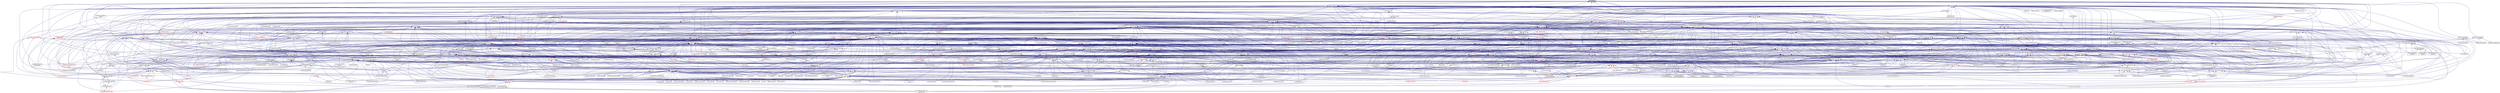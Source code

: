 digraph "util_fwd.hpp"
{
  edge [fontname="Helvetica",fontsize="10",labelfontname="Helvetica",labelfontsize="10"];
  node [fontname="Helvetica",fontsize="10",shape=record];
  Node16 [label="util_fwd.hpp",height=0.2,width=0.4,color="black", fillcolor="grey75", style="filled", fontcolor="black"];
  Node16 -> Node17 [dir="back",color="midnightblue",fontsize="10",style="solid",fontname="Helvetica"];
  Node17 [label="shared_priority_scheduler.hpp",height=0.2,width=0.4,color="black", fillcolor="white", style="filled",URL="$d0/d84/shared__priority__scheduler_8hpp.html"];
  Node17 -> Node18 [dir="back",color="midnightblue",fontsize="10",style="solid",fontname="Helvetica"];
  Node18 [label="oversubscribing_resource\l_partitioner.cpp",height=0.2,width=0.4,color="black", fillcolor="white", style="filled",URL="$dd/dee/oversubscribing__resource__partitioner_8cpp.html"];
  Node17 -> Node19 [dir="back",color="midnightblue",fontsize="10",style="solid",fontname="Helvetica"];
  Node19 [label="simple_resource_partitioner.cpp",height=0.2,width=0.4,color="black", fillcolor="white", style="filled",URL="$d5/df9/simple__resource__partitioner_8cpp.html"];
  Node16 -> Node20 [dir="back",color="midnightblue",fontsize="10",style="solid",fontname="Helvetica"];
  Node20 [label="composable_guard.hpp",height=0.2,width=0.4,color="black", fillcolor="white", style="filled",URL="$d0/d5c/composable__guard_8hpp.html"];
  Node20 -> Node21 [dir="back",color="midnightblue",fontsize="10",style="solid",fontname="Helvetica"];
  Node21 [label="composable_guard.cpp",height=0.2,width=0.4,color="black", fillcolor="white", style="filled",URL="$d3/d68/examples_2quickstart_2composable__guard_8cpp.html"];
  Node20 -> Node22 [dir="back",color="midnightblue",fontsize="10",style="solid",fontname="Helvetica"];
  Node22 [label="composable_guard.cpp",height=0.2,width=0.4,color="black", fillcolor="white", style="filled",URL="$d7/d2d/src_2lcos_2local_2composable__guard_8cpp.html"];
  Node20 -> Node23 [dir="back",color="midnightblue",fontsize="10",style="solid",fontname="Helvetica"];
  Node23 [label="run_guarded.cpp",height=0.2,width=0.4,color="black", fillcolor="white", style="filled",URL="$db/dbb/run__guarded_8cpp.html"];
  Node16 -> Node24 [dir="back",color="midnightblue",fontsize="10",style="solid",fontname="Helvetica"];
  Node24 [label="parcelport_factory\l_base.hpp",height=0.2,width=0.4,color="black", fillcolor="white", style="filled",URL="$d0/d5f/parcelport__factory__base_8hpp.html"];
  Node24 -> Node25 [dir="back",color="midnightblue",fontsize="10",style="solid",fontname="Helvetica"];
  Node25 [label="parcelport_factory.hpp",height=0.2,width=0.4,color="black", fillcolor="white", style="filled",URL="$d6/d96/parcelport__factory_8hpp.html"];
  Node25 -> Node26 [dir="back",color="midnightblue",fontsize="10",style="solid",fontname="Helvetica"];
  Node26 [label="parcelport_libfabric.cpp",height=0.2,width=0.4,color="black", fillcolor="white", style="filled",URL="$de/d4f/parcelport__libfabric_8cpp.html"];
  Node25 -> Node27 [dir="back",color="midnightblue",fontsize="10",style="solid",fontname="Helvetica"];
  Node27 [label="parcelport_libfabric.hpp",height=0.2,width=0.4,color="black", fillcolor="white", style="filled",URL="$d2/da5/parcelport__libfabric_8hpp.html"];
  Node27 -> Node26 [dir="back",color="midnightblue",fontsize="10",style="solid",fontname="Helvetica"];
  Node27 -> Node28 [dir="back",color="midnightblue",fontsize="10",style="solid",fontname="Helvetica"];
  Node28 [label="receiver.cpp",height=0.2,width=0.4,color="black", fillcolor="white", style="filled",URL="$d9/d77/receiver_8cpp.html"];
  Node27 -> Node29 [dir="back",color="midnightblue",fontsize="10",style="solid",fontname="Helvetica"];
  Node29 [label="rma_receiver.cpp",height=0.2,width=0.4,color="black", fillcolor="white", style="filled",URL="$d8/d71/rma__receiver_8cpp.html"];
  Node27 -> Node30 [dir="back",color="midnightblue",fontsize="10",style="solid",fontname="Helvetica"];
  Node30 [label="sender.cpp",height=0.2,width=0.4,color="black", fillcolor="white", style="filled",URL="$d3/df1/sender_8cpp.html"];
  Node24 -> Node31 [dir="back",color="midnightblue",fontsize="10",style="solid",fontname="Helvetica"];
  Node31 [label="parcelhandler.hpp",height=0.2,width=0.4,color="black", fillcolor="white", style="filled",URL="$da/d9b/parcelhandler_8hpp.html"];
  Node31 -> Node32 [dir="back",color="midnightblue",fontsize="10",style="solid",fontname="Helvetica"];
  Node32 [label="parcelset.hpp",height=0.2,width=0.4,color="black", fillcolor="white", style="filled",URL="$d3/df9/parcelset_8hpp.html"];
  Node32 -> Node33 [dir="back",color="midnightblue",fontsize="10",style="solid",fontname="Helvetica"];
  Node33 [label="runtime.hpp",height=0.2,width=0.4,color="red", fillcolor="white", style="filled",URL="$d5/d15/include_2runtime_8hpp.html"];
  Node33 -> Node18 [dir="back",color="midnightblue",fontsize="10",style="solid",fontname="Helvetica"];
  Node33 -> Node39 [dir="back",color="midnightblue",fontsize="10",style="solid",fontname="Helvetica"];
  Node39 [label="system_characteristics.hpp",height=0.2,width=0.4,color="black", fillcolor="white", style="filled",URL="$d0/d07/system__characteristics_8hpp.html"];
  Node39 -> Node18 [dir="back",color="midnightblue",fontsize="10",style="solid",fontname="Helvetica"];
  Node39 -> Node19 [dir="back",color="midnightblue",fontsize="10",style="solid",fontname="Helvetica"];
  Node33 -> Node19 [dir="back",color="midnightblue",fontsize="10",style="solid",fontname="Helvetica"];
  Node33 -> Node560 [dir="back",color="midnightblue",fontsize="10",style="solid",fontname="Helvetica"];
  Node560 [label="thread_affinity.cpp",height=0.2,width=0.4,color="black", fillcolor="white", style="filled",URL="$da/dce/thread__affinity_8cpp.html"];
  Node33 -> Node561 [dir="back",color="midnightblue",fontsize="10",style="solid",fontname="Helvetica"];
  Node561 [label="thread_mf.cpp",height=0.2,width=0.4,color="black", fillcolor="white", style="filled",URL="$da/d21/thread__mf_8cpp.html"];
  Node33 -> Node562 [dir="back",color="midnightblue",fontsize="10",style="solid",fontname="Helvetica"];
  Node562 [label="thread_stacksize.cpp",height=0.2,width=0.4,color="black", fillcolor="white", style="filled",URL="$df/d43/thread__stacksize_8cpp.html"];
  Node33 -> Node563 [dir="back",color="midnightblue",fontsize="10",style="solid",fontname="Helvetica"];
  Node563 [label="thread_stacksize_overflow.cpp",height=0.2,width=0.4,color="black", fillcolor="white", style="filled",URL="$d3/dc0/thread__stacksize__overflow_8cpp.html"];
  Node31 -> Node25 [dir="back",color="midnightblue",fontsize="10",style="solid",fontname="Helvetica"];
  Node31 -> Node564 [dir="back",color="midnightblue",fontsize="10",style="solid",fontname="Helvetica"];
  Node564 [label="big_boot_barrier.hpp",height=0.2,width=0.4,color="black", fillcolor="white", style="filled",URL="$d4/d0b/big__boot__barrier_8hpp.html"];
  Node564 -> Node565 [dir="back",color="midnightblue",fontsize="10",style="solid",fontname="Helvetica"];
  Node565 [label="addressing_service.cpp",height=0.2,width=0.4,color="black", fillcolor="white", style="filled",URL="$d7/d38/addressing__service_8cpp.html"];
  Node564 -> Node566 [dir="back",color="midnightblue",fontsize="10",style="solid",fontname="Helvetica"];
  Node566 [label="big_boot_barrier.cpp",height=0.2,width=0.4,color="black", fillcolor="white", style="filled",URL="$d9/d5e/big__boot__barrier_8cpp.html"];
  Node564 -> Node567 [dir="back",color="midnightblue",fontsize="10",style="solid",fontname="Helvetica"];
  Node567 [label="runtime_impl.cpp",height=0.2,width=0.4,color="black", fillcolor="white", style="filled",URL="$d2/d28/runtime__impl_8cpp.html"];
  Node31 -> Node568 [dir="back",color="midnightblue",fontsize="10",style="solid",fontname="Helvetica"];
  Node568 [label="put_parcel.hpp",height=0.2,width=0.4,color="black", fillcolor="white", style="filled",URL="$df/d9a/put__parcel_8hpp.html"];
  Node568 -> Node564 [dir="back",color="midnightblue",fontsize="10",style="solid",fontname="Helvetica"];
  Node568 -> Node569 [dir="back",color="midnightblue",fontsize="10",style="solid",fontname="Helvetica"];
  Node569 [label="apply.hpp",height=0.2,width=0.4,color="red", fillcolor="white", style="filled",URL="$de/d93/runtime_2applier_2apply_8hpp.html"];
  Node569 -> Node570 [dir="back",color="midnightblue",fontsize="10",style="solid",fontname="Helvetica"];
  Node570 [label="apply.hpp",height=0.2,width=0.4,color="black", fillcolor="white", style="filled",URL="$d7/d4c/apply_8hpp.html"];
  Node570 -> Node571 [dir="back",color="midnightblue",fontsize="10",style="solid",fontname="Helvetica"];
  Node571 [label="widget.cpp",height=0.2,width=0.4,color="black", fillcolor="white", style="filled",URL="$da/d15/widget_8cpp.html"];
  Node570 -> Node572 [dir="back",color="midnightblue",fontsize="10",style="solid",fontname="Helvetica"];
  Node572 [label="ostream.hpp",height=0.2,width=0.4,color="red", fillcolor="white", style="filled",URL="$d1/d38/ostream_8hpp.html"];
  Node572 -> Node615 [dir="back",color="midnightblue",fontsize="10",style="solid",fontname="Helvetica"];
  Node615 [label="component_module.cpp",height=0.2,width=0.4,color="black", fillcolor="white", style="filled",URL="$da/d41/iostreams_2component__module_8cpp.html"];
  Node572 -> Node616 [dir="back",color="midnightblue",fontsize="10",style="solid",fontname="Helvetica"];
  Node616 [label="standard_streams.cpp",height=0.2,width=0.4,color="black", fillcolor="white", style="filled",URL="$da/d60/standard__streams_8cpp.html"];
  Node570 -> Node617 [dir="back",color="midnightblue",fontsize="10",style="solid",fontname="Helvetica"];
  Node617 [label="apply.hpp",height=0.2,width=0.4,color="red", fillcolor="white", style="filled",URL="$d6/d2c/include_2apply_8hpp.html"];
  Node570 -> Node635 [dir="back",color="midnightblue",fontsize="10",style="solid",fontname="Helvetica"];
  Node635 [label="dataflow.hpp",height=0.2,width=0.4,color="red", fillcolor="white", style="filled",URL="$db/d03/lcos_2dataflow_8hpp.html"];
  Node635 -> Node985 [dir="back",color="midnightblue",fontsize="10",style="solid",fontname="Helvetica"];
  Node985 [label="dataflow.hpp",height=0.2,width=0.4,color="red", fillcolor="white", style="filled",URL="$d8/de2/lcos_2local_2dataflow_8hpp.html"];
  Node635 -> Node890 [dir="back",color="midnightblue",fontsize="10",style="solid",fontname="Helvetica"];
  Node890 [label="partition.hpp",height=0.2,width=0.4,color="red", fillcolor="white", style="filled",URL="$db/d01/hpx_2parallel_2algorithms_2partition_8hpp.html"];
  Node570 -> Node1008 [dir="back",color="midnightblue",fontsize="10",style="solid",fontname="Helvetica"];
  Node1008 [label="parallel_executor.hpp",height=0.2,width=0.4,color="black", fillcolor="white", style="filled",URL="$d8/d39/parallel__executor_8hpp.html"];
  Node1008 -> Node1009 [dir="back",color="midnightblue",fontsize="10",style="solid",fontname="Helvetica"];
  Node1009 [label="execution_policy.hpp",height=0.2,width=0.4,color="red", fillcolor="white", style="filled",URL="$d4/d36/execution__policy_8hpp.html"];
  Node1009 -> Node775 [dir="back",color="midnightblue",fontsize="10",style="solid",fontname="Helvetica"];
  Node775 [label="block_allocator.hpp",height=0.2,width=0.4,color="red", fillcolor="white", style="filled",URL="$d9/d7a/block__allocator_8hpp.html"];
  Node1009 -> Node1014 [dir="back",color="midnightblue",fontsize="10",style="solid",fontname="Helvetica"];
  Node1014 [label="spmd_block.hpp",height=0.2,width=0.4,color="red", fillcolor="white", style="filled",URL="$d7/d72/lcos_2local_2spmd__block_8hpp.html"];
  Node1009 -> Node857 [dir="back",color="midnightblue",fontsize="10",style="solid",fontname="Helvetica"];
  Node857 [label="is_heap.hpp",height=0.2,width=0.4,color="red", fillcolor="white", style="filled",URL="$df/d5d/algorithms_2is__heap_8hpp.html"];
  Node1009 -> Node890 [dir="back",color="midnightblue",fontsize="10",style="solid",fontname="Helvetica"];
  Node1009 -> Node1023 [dir="back",color="midnightblue",fontsize="10",style="solid",fontname="Helvetica"];
  Node1023 [label="timed_executors.hpp",height=0.2,width=0.4,color="black", fillcolor="white", style="filled",URL="$da/d91/timed__executors_8hpp.html"];
  Node1023 -> Node1024 [dir="back",color="midnightblue",fontsize="10",style="solid",fontname="Helvetica"];
  Node1024 [label="timed_execution.hpp",height=0.2,width=0.4,color="red", fillcolor="white", style="filled",URL="$da/dc1/timed__execution_8hpp.html"];
  Node1024 -> Node1028 [dir="back",color="midnightblue",fontsize="10",style="solid",fontname="Helvetica"];
  Node1028 [label="thread_timed_execution.hpp",height=0.2,width=0.4,color="red", fillcolor="white", style="filled",URL="$dd/dd0/thread__timed__execution_8hpp.html"];
  Node1028 -> Node1023 [dir="back",color="midnightblue",fontsize="10",style="solid",fontname="Helvetica"];
  Node1024 -> Node1023 [dir="back",color="midnightblue",fontsize="10",style="solid",fontname="Helvetica"];
  Node1023 -> Node1037 [dir="back",color="midnightblue",fontsize="10",style="solid",fontname="Helvetica"];
  Node1037 [label="timed_execution_fwd.hpp",height=0.2,width=0.4,color="black", fillcolor="white", style="filled",URL="$df/d4e/timed__execution__fwd_8hpp.html"];
  Node1037 -> Node1024 [dir="back",color="midnightblue",fontsize="10",style="solid",fontname="Helvetica"];
  Node1023 -> Node1030 [dir="back",color="midnightblue",fontsize="10",style="solid",fontname="Helvetica"];
  Node1030 [label="executors.hpp",height=0.2,width=0.4,color="red", fillcolor="white", style="filled",URL="$d6/d4e/parallel_2executors_8hpp.html"];
  Node1030 -> Node18 [dir="back",color="midnightblue",fontsize="10",style="solid",fontname="Helvetica"];
  Node1030 -> Node19 [dir="back",color="midnightblue",fontsize="10",style="solid",fontname="Helvetica"];
  Node1009 -> Node751 [dir="back",color="midnightblue",fontsize="10",style="solid",fontname="Helvetica"];
  Node751 [label="task_block.hpp",height=0.2,width=0.4,color="red", fillcolor="white", style="filled",URL="$de/db7/task__block_8hpp.html"];
  Node1009 -> Node1038 [dir="back",color="midnightblue",fontsize="10",style="solid",fontname="Helvetica"];
  Node1038 [label="handle_local_exceptions.hpp",height=0.2,width=0.4,color="red", fillcolor="white", style="filled",URL="$dc/df9/handle__local__exceptions_8hpp.html"];
  Node1038 -> Node890 [dir="back",color="midnightblue",fontsize="10",style="solid",fontname="Helvetica"];
  Node1009 -> Node805 [dir="back",color="midnightblue",fontsize="10",style="solid",fontname="Helvetica"];
  Node805 [label="numa_allocator.hpp",height=0.2,width=0.4,color="red", fillcolor="white", style="filled",URL="$d7/df0/numa__allocator_8hpp.html"];
  Node1008 -> Node1023 [dir="back",color="midnightblue",fontsize="10",style="solid",fontname="Helvetica"];
  Node1008 -> Node1030 [dir="back",color="midnightblue",fontsize="10",style="solid",fontname="Helvetica"];
  Node570 -> Node1040 [dir="back",color="midnightblue",fontsize="10",style="solid",fontname="Helvetica"];
  Node1040 [label="sequenced_executor.hpp",height=0.2,width=0.4,color="black", fillcolor="white", style="filled",URL="$d2/dea/sequenced__executor_8hpp.html"];
  Node1040 -> Node1009 [dir="back",color="midnightblue",fontsize="10",style="solid",fontname="Helvetica"];
  Node1040 -> Node1023 [dir="back",color="midnightblue",fontsize="10",style="solid",fontname="Helvetica"];
  Node1040 -> Node1030 [dir="back",color="midnightblue",fontsize="10",style="solid",fontname="Helvetica"];
  Node570 -> Node1041 [dir="back",color="midnightblue",fontsize="10",style="solid",fontname="Helvetica"];
  Node1041 [label="thread_execution.hpp",height=0.2,width=0.4,color="red", fillcolor="white", style="filled",URL="$da/d8f/thread__execution_8hpp.html"];
  Node570 -> Node1004 [dir="back",color="midnightblue",fontsize="10",style="solid",fontname="Helvetica"];
  Node1004 [label="hpx_init.cpp",height=0.2,width=0.4,color="black", fillcolor="white", style="filled",URL="$d6/dfa/hpx__init_8cpp.html"];
  Node570 -> Node22 [dir="back",color="midnightblue",fontsize="10",style="solid",fontname="Helvetica"];
  Node570 -> Node1054 [dir="back",color="midnightblue",fontsize="10",style="solid",fontname="Helvetica"];
  Node1054 [label="performance_counter\l_stub.cpp",height=0.2,width=0.4,color="black", fillcolor="white", style="filled",URL="$df/db0/performance__counter__stub_8cpp.html"];
  Node570 -> Node565 [dir="back",color="midnightblue",fontsize="10",style="solid",fontname="Helvetica"];
  Node570 -> Node1055 [dir="back",color="midnightblue",fontsize="10",style="solid",fontname="Helvetica"];
  Node1055 [label="primary_namespace.cpp",height=0.2,width=0.4,color="black", fillcolor="white", style="filled",URL="$d3/dfe/primary__namespace_8cpp.html"];
  Node570 -> Node1056 [dir="back",color="midnightblue",fontsize="10",style="solid",fontname="Helvetica"];
  Node1056 [label="runtime_support_server.cpp",height=0.2,width=0.4,color="black", fillcolor="white", style="filled",URL="$de/d5c/runtime__support__server_8cpp.html"];
  Node570 -> Node1057 [dir="back",color="midnightblue",fontsize="10",style="solid",fontname="Helvetica"];
  Node1057 [label="memory_block_stubs.cpp",height=0.2,width=0.4,color="black", fillcolor="white", style="filled",URL="$d2/df8/memory__block__stubs_8cpp.html"];
  Node570 -> Node1058 [dir="back",color="midnightblue",fontsize="10",style="solid",fontname="Helvetica"];
  Node1058 [label="memory_stub.cpp",height=0.2,width=0.4,color="black", fillcolor="white", style="filled",URL="$de/ddf/memory__stub_8cpp.html"];
  Node570 -> Node1059 [dir="back",color="midnightblue",fontsize="10",style="solid",fontname="Helvetica"];
  Node1059 [label="runtime_support_stubs.cpp",height=0.2,width=0.4,color="black", fillcolor="white", style="filled",URL="$d8/d9f/runtime__support__stubs_8cpp.html"];
  Node570 -> Node1060 [dir="back",color="midnightblue",fontsize="10",style="solid",fontname="Helvetica"];
  Node1060 [label="get_locality_name.cpp",height=0.2,width=0.4,color="black", fillcolor="white", style="filled",URL="$da/d6f/get__locality__name_8cpp.html"];
  Node570 -> Node1061 [dir="back",color="midnightblue",fontsize="10",style="solid",fontname="Helvetica"];
  Node1061 [label="trigger_lco.cpp",height=0.2,width=0.4,color="black", fillcolor="white", style="filled",URL="$d4/dec/trigger__lco_8cpp.html"];
  Node570 -> Node693 [dir="back",color="midnightblue",fontsize="10",style="solid",fontname="Helvetica"];
  Node693 [label="counting_semaphore.cpp",height=0.2,width=0.4,color="black", fillcolor="white", style="filled",URL="$df/de9/counting__semaphore_8cpp.html"];
  Node570 -> Node709 [dir="back",color="midnightblue",fontsize="10",style="solid",fontname="Helvetica"];
  Node709 [label="shared_mutex1.cpp",height=0.2,width=0.4,color="black", fillcolor="white", style="filled",URL="$d8/d57/shared__mutex1_8cpp.html"];
  Node570 -> Node710 [dir="back",color="midnightblue",fontsize="10",style="solid",fontname="Helvetica"];
  Node710 [label="shared_mutex2.cpp",height=0.2,width=0.4,color="black", fillcolor="white", style="filled",URL="$d1/d40/shared__mutex2_8cpp.html"];
  Node570 -> Node711 [dir="back",color="midnightblue",fontsize="10",style="solid",fontname="Helvetica"];
  Node711 [label="sliding_semaphore.cpp",height=0.2,width=0.4,color="black", fillcolor="white", style="filled",URL="$d2/d38/sliding__semaphore_8cpp.html"];
  Node569 -> Node1062 [dir="back",color="midnightblue",fontsize="10",style="solid",fontname="Helvetica"];
  Node1062 [label="applier.hpp",height=0.2,width=0.4,color="black", fillcolor="white", style="filled",URL="$d2/d6f/include_2applier_8hpp.html"];
  Node1062 -> Node33 [dir="back",color="midnightblue",fontsize="10",style="solid",fontname="Helvetica"];
  Node569 -> Node1135 [dir="back",color="midnightblue",fontsize="10",style="solid",fontname="Helvetica"];
  Node1135 [label="base_lco_with_value\l_3.cpp",height=0.2,width=0.4,color="black", fillcolor="white", style="filled",URL="$d2/d8b/base__lco__with__value__3_8cpp.html"];
  Node569 -> Node1103 [dir="back",color="midnightblue",fontsize="10",style="solid",fontname="Helvetica"];
  Node1103 [label="primary_namespace_server.cpp",height=0.2,width=0.4,color="black", fillcolor="white", style="filled",URL="$dd/de5/primary__namespace__server_8cpp.html"];
  Node569 -> Node1105 [dir="back",color="midnightblue",fontsize="10",style="solid",fontname="Helvetica"];
  Node1105 [label="console_error_sink.cpp",height=0.2,width=0.4,color="black", fillcolor="white", style="filled",URL="$dc/de2/console__error__sink_8cpp.html"];
  Node569 -> Node1136 [dir="back",color="midnightblue",fontsize="10",style="solid",fontname="Helvetica"];
  Node1136 [label="console_logging.cpp",height=0.2,width=0.4,color="black", fillcolor="white", style="filled",URL="$d3/d78/console__logging_8cpp.html"];
  Node31 -> Node1138 [dir="back",color="midnightblue",fontsize="10",style="solid",fontname="Helvetica"];
  Node1138 [label="runtime_impl.hpp",height=0.2,width=0.4,color="black", fillcolor="white", style="filled",URL="$d3/d66/runtime__impl_8hpp.html"];
  Node1138 -> Node39 [dir="back",color="midnightblue",fontsize="10",style="solid",fontname="Helvetica"];
  Node1138 -> Node1004 [dir="back",color="midnightblue",fontsize="10",style="solid",fontname="Helvetica"];
  Node1138 -> Node567 [dir="back",color="midnightblue",fontsize="10",style="solid",fontname="Helvetica"];
  Node31 -> Node1139 [dir="back",color="midnightblue",fontsize="10",style="solid",fontname="Helvetica"];
  Node1139 [label="applier.cpp",height=0.2,width=0.4,color="black", fillcolor="white", style="filled",URL="$d9/d76/applier_8cpp.html"];
  Node31 -> Node1140 [dir="back",color="midnightblue",fontsize="10",style="solid",fontname="Helvetica"];
  Node1140 [label="parcel_route_handler.cpp",height=0.2,width=0.4,color="black", fillcolor="white", style="filled",URL="$db/d86/parcel__route__handler_8cpp.html"];
  Node31 -> Node1141 [dir="back",color="midnightblue",fontsize="10",style="solid",fontname="Helvetica"];
  Node1141 [label="locality.cpp",height=0.2,width=0.4,color="black", fillcolor="white", style="filled",URL="$d0/d07/locality_8cpp.html"];
  Node31 -> Node1086 [dir="back",color="midnightblue",fontsize="10",style="solid",fontname="Helvetica"];
  Node1086 [label="parcel.cpp",height=0.2,width=0.4,color="black", fillcolor="white", style="filled",URL="$d1/d05/parcel_8cpp.html"];
  Node31 -> Node1142 [dir="back",color="midnightblue",fontsize="10",style="solid",fontname="Helvetica"];
  Node1142 [label="parcelhandler.cpp",height=0.2,width=0.4,color="black", fillcolor="white", style="filled",URL="$da/d2d/parcelhandler_8cpp.html"];
  Node31 -> Node1143 [dir="back",color="midnightblue",fontsize="10",style="solid",fontname="Helvetica"];
  Node1143 [label="set_parcel_write_handler.cpp",height=0.2,width=0.4,color="black", fillcolor="white", style="filled",URL="$d3/dba/src_2runtime_2set__parcel__write__handler_8cpp.html"];
  Node31 -> Node1144 [dir="back",color="midnightblue",fontsize="10",style="solid",fontname="Helvetica"];
  Node1144 [label="command_line_handling.cpp",height=0.2,width=0.4,color="black", fillcolor="white", style="filled",URL="$db/d06/src_2util_2command__line__handling_8cpp.html"];
  Node31 -> Node1145 [dir="back",color="midnightblue",fontsize="10",style="solid",fontname="Helvetica"];
  Node1145 [label="runtime_configuration.cpp",height=0.2,width=0.4,color="black", fillcolor="white", style="filled",URL="$d5/def/runtime__configuration_8cpp.html"];
  Node24 -> Node1142 [dir="back",color="midnightblue",fontsize="10",style="solid",fontname="Helvetica"];
  Node16 -> Node1146 [dir="back",color="midnightblue",fontsize="10",style="solid",fontname="Helvetica"];
  Node1146 [label="plugin_registry_base.hpp",height=0.2,width=0.4,color="black", fillcolor="white", style="filled",URL="$d8/d63/plugin__registry__base_8hpp.html"];
  Node1146 -> Node1147 [dir="back",color="midnightblue",fontsize="10",style="solid",fontname="Helvetica"];
  Node1147 [label="plugin_factory_base.hpp",height=0.2,width=0.4,color="black", fillcolor="white", style="filled",URL="$d4/d5f/plugin__factory__base_8hpp.html"];
  Node1147 -> Node1148 [dir="back",color="midnightblue",fontsize="10",style="solid",fontname="Helvetica"];
  Node1148 [label="binary_filter_factory\l_base.hpp",height=0.2,width=0.4,color="black", fillcolor="white", style="filled",URL="$db/d46/binary__filter__factory__base_8hpp.html"];
  Node1148 -> Node1149 [dir="back",color="midnightblue",fontsize="10",style="solid",fontname="Helvetica"];
  Node1149 [label="binary_filter_factory.hpp",height=0.2,width=0.4,color="black", fillcolor="white", style="filled",URL="$d2/ded/binary__filter__factory_8hpp.html"];
  Node1149 -> Node1150 [dir="back",color="midnightblue",fontsize="10",style="solid",fontname="Helvetica"];
  Node1150 [label="bzip2_serialization\l_filter.cpp",height=0.2,width=0.4,color="black", fillcolor="white", style="filled",URL="$d4/dda/bzip2__serialization__filter_8cpp.html"];
  Node1149 -> Node1151 [dir="back",color="midnightblue",fontsize="10",style="solid",fontname="Helvetica"];
  Node1151 [label="snappy_serialization\l_filter.cpp",height=0.2,width=0.4,color="black", fillcolor="white", style="filled",URL="$d1/d41/snappy__serialization__filter_8cpp.html"];
  Node1149 -> Node1152 [dir="back",color="midnightblue",fontsize="10",style="solid",fontname="Helvetica"];
  Node1152 [label="zlib_serialization\l_filter.cpp",height=0.2,width=0.4,color="black", fillcolor="white", style="filled",URL="$d4/d15/zlib__serialization__filter_8cpp.html"];
  Node1148 -> Node1056 [dir="back",color="midnightblue",fontsize="10",style="solid",fontname="Helvetica"];
  Node1147 -> Node1153 [dir="back",color="midnightblue",fontsize="10",style="solid",fontname="Helvetica"];
  Node1153 [label="message_handler_factory\l_base.hpp",height=0.2,width=0.4,color="black", fillcolor="white", style="filled",URL="$db/d39/message__handler__factory__base_8hpp.html"];
  Node1153 -> Node1154 [dir="back",color="midnightblue",fontsize="10",style="solid",fontname="Helvetica"];
  Node1154 [label="message_handler_factory.hpp",height=0.2,width=0.4,color="black", fillcolor="white", style="filled",URL="$dd/d33/message__handler__factory_8hpp.html"];
  Node1153 -> Node1056 [dir="back",color="midnightblue",fontsize="10",style="solid",fontname="Helvetica"];
  Node1147 -> Node25 [dir="back",color="midnightblue",fontsize="10",style="solid",fontname="Helvetica"];
  Node1147 -> Node1155 [dir="back",color="midnightblue",fontsize="10",style="solid",fontname="Helvetica"];
  Node1155 [label="runtime_support.hpp",height=0.2,width=0.4,color="black", fillcolor="white", style="filled",URL="$d0/d55/server_2runtime__support_8hpp.html"];
  Node1155 -> Node1156 [dir="back",color="midnightblue",fontsize="10",style="solid",fontname="Helvetica"];
  Node1156 [label="latch.hpp",height=0.2,width=0.4,color="black", fillcolor="white", style="filled",URL="$df/d32/server_2latch_8hpp.html"];
  Node1156 -> Node979 [dir="back",color="midnightblue",fontsize="10",style="solid",fontname="Helvetica"];
  Node979 [label="latch.hpp",height=0.2,width=0.4,color="red", fillcolor="white", style="filled",URL="$dc/d93/latch_8hpp.html"];
  Node979 -> Node644 [dir="back",color="midnightblue",fontsize="10",style="solid",fontname="Helvetica"];
  Node644 [label="lcos.hpp",height=0.2,width=0.4,color="red", fillcolor="white", style="filled",URL="$d5/deb/lcos_8hpp.html"];
  Node644 -> Node649 [dir="back",color="midnightblue",fontsize="10",style="solid",fontname="Helvetica"];
  Node649 [label="heartbeat.cpp",height=0.2,width=0.4,color="black", fillcolor="white", style="filled",URL="$d8/d98/heartbeat_8cpp.html"];
  Node644 -> Node587 [dir="back",color="midnightblue",fontsize="10",style="solid",fontname="Helvetica"];
  Node587 [label="enumerate_threads.cpp",height=0.2,width=0.4,color="black", fillcolor="white", style="filled",URL="$d3/dd4/enumerate__threads_8cpp.html"];
  Node644 -> Node594 [dir="back",color="midnightblue",fontsize="10",style="solid",fontname="Helvetica"];
  Node594 [label="shared_mutex.cpp",height=0.2,width=0.4,color="black", fillcolor="white", style="filled",URL="$da/d0b/shared__mutex_8cpp.html"];
  Node644 -> Node669 [dir="back",color="midnightblue",fontsize="10",style="solid",fontname="Helvetica"];
  Node669 [label="dataflow_791.cpp",height=0.2,width=0.4,color="black", fillcolor="white", style="filled",URL="$d6/da1/dataflow__791_8cpp.html"];
  Node644 -> Node671 [dir="back",color="midnightblue",fontsize="10",style="solid",fontname="Helvetica"];
  Node671 [label="future_timed_wait_1025.cpp",height=0.2,width=0.4,color="black", fillcolor="white", style="filled",URL="$de/d7d/future__timed__wait__1025_8cpp.html"];
  Node644 -> Node278 [dir="back",color="midnightblue",fontsize="10",style="solid",fontname="Helvetica"];
  Node278 [label="thread_pool_executor\l_1114.cpp",height=0.2,width=0.4,color="black", fillcolor="white", style="filled",URL="$d8/d63/thread__pool__executor__1114_8cpp.html"];
  Node644 -> Node693 [dir="back",color="midnightblue",fontsize="10",style="solid",fontname="Helvetica"];
  Node644 -> Node695 [dir="back",color="midnightblue",fontsize="10",style="solid",fontname="Helvetica"];
  Node695 [label="future.cpp",height=0.2,width=0.4,color="black", fillcolor="white", style="filled",URL="$d6/d4d/future_8cpp.html"];
  Node644 -> Node696 [dir="back",color="midnightblue",fontsize="10",style="solid",fontname="Helvetica"];
  Node696 [label="future_then.cpp",height=0.2,width=0.4,color="black", fillcolor="white", style="filled",URL="$df/da5/future__then_8cpp.html"];
  Node644 -> Node697 [dir="back",color="midnightblue",fontsize="10",style="solid",fontname="Helvetica"];
  Node697 [label="future_then_executor.cpp",height=0.2,width=0.4,color="black", fillcolor="white", style="filled",URL="$df/dbe/future__then__executor_8cpp.html"];
  Node644 -> Node698 [dir="back",color="midnightblue",fontsize="10",style="solid",fontname="Helvetica"];
  Node698 [label="future_then_executor\l_v1.cpp",height=0.2,width=0.4,color="black", fillcolor="white", style="filled",URL="$de/dc5/future__then__executor__v1_8cpp.html"];
  Node644 -> Node330 [dir="back",color="midnightblue",fontsize="10",style="solid",fontname="Helvetica"];
  Node330 [label="local_event.cpp",height=0.2,width=0.4,color="black", fillcolor="white", style="filled",URL="$df/d9a/local__event_8cpp.html"];
  Node644 -> Node704 [dir="back",color="midnightblue",fontsize="10",style="solid",fontname="Helvetica"];
  Node704 [label="packaged_action.cpp",height=0.2,width=0.4,color="black", fillcolor="white", style="filled",URL="$d3/d63/packaged__action_8cpp.html"];
  Node644 -> Node705 [dir="back",color="midnightblue",fontsize="10",style="solid",fontname="Helvetica"];
  Node705 [label="promise.cpp",height=0.2,width=0.4,color="black", fillcolor="white", style="filled",URL="$d1/d4f/tests_2unit_2lcos_2promise_8cpp.html"];
  Node644 -> Node708 [dir="back",color="midnightblue",fontsize="10",style="solid",fontname="Helvetica"];
  Node708 [label="shared_future.cpp",height=0.2,width=0.4,color="black", fillcolor="white", style="filled",URL="$d3/d69/shared__future_8cpp.html"];
  Node644 -> Node709 [dir="back",color="midnightblue",fontsize="10",style="solid",fontname="Helvetica"];
  Node644 -> Node710 [dir="back",color="midnightblue",fontsize="10",style="solid",fontname="Helvetica"];
  Node644 -> Node711 [dir="back",color="midnightblue",fontsize="10",style="solid",fontname="Helvetica"];
  Node644 -> Node714 [dir="back",color="midnightblue",fontsize="10",style="solid",fontname="Helvetica"];
  Node714 [label="when_all.cpp",height=0.2,width=0.4,color="black", fillcolor="white", style="filled",URL="$da/d18/when__all_8cpp.html"];
  Node644 -> Node715 [dir="back",color="midnightblue",fontsize="10",style="solid",fontname="Helvetica"];
  Node715 [label="when_all_std_array.cpp",height=0.2,width=0.4,color="black", fillcolor="white", style="filled",URL="$d0/dfc/when__all__std__array_8cpp.html"];
  Node644 -> Node716 [dir="back",color="midnightblue",fontsize="10",style="solid",fontname="Helvetica"];
  Node716 [label="when_any.cpp",height=0.2,width=0.4,color="black", fillcolor="white", style="filled",URL="$d7/d30/when__any_8cpp.html"];
  Node644 -> Node717 [dir="back",color="midnightblue",fontsize="10",style="solid",fontname="Helvetica"];
  Node717 [label="when_any_std_array.cpp",height=0.2,width=0.4,color="black", fillcolor="white", style="filled",URL="$d3/d3d/when__any__std__array_8cpp.html"];
  Node644 -> Node718 [dir="back",color="midnightblue",fontsize="10",style="solid",fontname="Helvetica"];
  Node718 [label="when_each.cpp",height=0.2,width=0.4,color="black", fillcolor="white", style="filled",URL="$d0/d95/when__each_8cpp.html"];
  Node644 -> Node719 [dir="back",color="midnightblue",fontsize="10",style="solid",fontname="Helvetica"];
  Node719 [label="when_some.cpp",height=0.2,width=0.4,color="black", fillcolor="white", style="filled",URL="$dc/d48/when__some_8cpp.html"];
  Node644 -> Node720 [dir="back",color="midnightblue",fontsize="10",style="solid",fontname="Helvetica"];
  Node720 [label="when_some_std_array.cpp",height=0.2,width=0.4,color="black", fillcolor="white", style="filled",URL="$df/d4d/when__some__std__array_8cpp.html"];
  Node644 -> Node721 [dir="back",color="midnightblue",fontsize="10",style="solid",fontname="Helvetica"];
  Node721 [label="thread.cpp",height=0.2,width=0.4,color="black", fillcolor="white", style="filled",URL="$d0/d4e/tests_2unit_2threads_2thread_8cpp.html"];
  Node644 -> Node560 [dir="back",color="midnightblue",fontsize="10",style="solid",fontname="Helvetica"];
  Node644 -> Node722 [dir="back",color="midnightblue",fontsize="10",style="solid",fontname="Helvetica"];
  Node722 [label="thread_id.cpp",height=0.2,width=0.4,color="black", fillcolor="white", style="filled",URL="$df/d88/thread__id_8cpp.html"];
  Node644 -> Node723 [dir="back",color="midnightblue",fontsize="10",style="solid",fontname="Helvetica"];
  Node723 [label="thread_suspension_executor.cpp",height=0.2,width=0.4,color="black", fillcolor="white", style="filled",URL="$de/d9f/thread__suspension__executor_8cpp.html"];
  Node644 -> Node724 [dir="back",color="midnightblue",fontsize="10",style="solid",fontname="Helvetica"];
  Node724 [label="thread_yield.cpp",height=0.2,width=0.4,color="black", fillcolor="white", style="filled",URL="$dc/d23/thread__yield_8cpp.html"];
  Node644 -> Node725 [dir="back",color="midnightblue",fontsize="10",style="solid",fontname="Helvetica"];
  Node725 [label="tss.cpp",height=0.2,width=0.4,color="black", fillcolor="white", style="filled",URL="$dc/d69/tests_2unit_2threads_2tss_8cpp.html"];
  Node979 -> Node567 [dir="back",color="midnightblue",fontsize="10",style="solid",fontname="Helvetica"];
  Node1156 -> Node1081 [dir="back",color="midnightblue",fontsize="10",style="solid",fontname="Helvetica"];
  Node1081 [label="latch.cpp",height=0.2,width=0.4,color="black", fillcolor="white", style="filled",URL="$d8/dd6/latch_8cpp.html"];
  Node1155 -> Node1075 [dir="back",color="midnightblue",fontsize="10",style="solid",fontname="Helvetica"];
  Node1075 [label="memory_block.hpp",height=0.2,width=0.4,color="black", fillcolor="white", style="filled",URL="$d2/d7e/stubs_2memory__block_8hpp.html"];
  Node1075 -> Node1076 [dir="back",color="midnightblue",fontsize="10",style="solid",fontname="Helvetica"];
  Node1076 [label="memory_block.hpp",height=0.2,width=0.4,color="black", fillcolor="white", style="filled",URL="$d6/d1f/memory__block_8hpp.html"];
  Node1076 -> Node897 [dir="back",color="midnightblue",fontsize="10",style="solid",fontname="Helvetica"];
  Node897 [label="components.hpp",height=0.2,width=0.4,color="red", fillcolor="white", style="filled",URL="$d2/d8d/components_8hpp.html"];
  Node897 -> Node68 [dir="back",color="midnightblue",fontsize="10",style="solid",fontname="Helvetica"];
  Node68 [label="cancelable_action.hpp",height=0.2,width=0.4,color="red", fillcolor="white", style="filled",URL="$d5/d4d/server_2cancelable__action_8hpp.html"];
  Node897 -> Node96 [dir="back",color="midnightblue",fontsize="10",style="solid",fontname="Helvetica"];
  Node96 [label="nqueen.hpp",height=0.2,width=0.4,color="red", fillcolor="white", style="filled",URL="$de/d58/server_2nqueen_8hpp.html"];
  Node96 -> Node97 [dir="back",color="midnightblue",fontsize="10",style="solid",fontname="Helvetica"];
  Node97 [label="nqueen.hpp",height=0.2,width=0.4,color="red", fillcolor="white", style="filled",URL="$da/dfd/stubs_2nqueen_8hpp.html"];
  Node897 -> Node126 [dir="back",color="midnightblue",fontsize="10",style="solid",fontname="Helvetica"];
  Node126 [label="random_mem_access.hpp",height=0.2,width=0.4,color="red", fillcolor="white", style="filled",URL="$d0/d19/server_2random__mem__access_8hpp.html"];
  Node126 -> Node127 [dir="back",color="midnightblue",fontsize="10",style="solid",fontname="Helvetica"];
  Node127 [label="random_mem_access.hpp",height=0.2,width=0.4,color="red", fillcolor="white", style="filled",URL="$d3/d32/stubs_2random__mem__access_8hpp.html"];
  Node897 -> Node148 [dir="back",color="midnightblue",fontsize="10",style="solid",fontname="Helvetica"];
  Node148 [label="throttle.hpp",height=0.2,width=0.4,color="red", fillcolor="white", style="filled",URL="$db/dc9/server_2throttle_8hpp.html"];
  Node897 -> Node166 [dir="back",color="midnightblue",fontsize="10",style="solid",fontname="Helvetica"];
  Node166 [label="tuples_warehouse.hpp",height=0.2,width=0.4,color="red", fillcolor="white", style="filled",URL="$da/de6/tuples__warehouse_8hpp.html"];
  Node897 -> Node33 [dir="back",color="midnightblue",fontsize="10",style="solid",fontname="Helvetica"];
  Node897 -> Node704 [dir="back",color="midnightblue",fontsize="10",style="solid",fontname="Helvetica"];
  Node897 -> Node560 [dir="back",color="midnightblue",fontsize="10",style="solid",fontname="Helvetica"];
  Node1075 -> Node1057 [dir="back",color="midnightblue",fontsize="10",style="solid",fontname="Helvetica"];
  Node1155 -> Node1077 [dir="back",color="midnightblue",fontsize="10",style="solid",fontname="Helvetica"];
  Node1077 [label="runtime_support.hpp",height=0.2,width=0.4,color="black", fillcolor="white", style="filled",URL="$da/d56/stubs_2runtime__support_8hpp.html"];
  Node1077 -> Node97 [dir="back",color="midnightblue",fontsize="10",style="solid",fontname="Helvetica"];
  Node1077 -> Node127 [dir="back",color="midnightblue",fontsize="10",style="solid",fontname="Helvetica"];
  Node1077 -> Node1078 [dir="back",color="midnightblue",fontsize="10",style="solid",fontname="Helvetica"];
  Node1078 [label="client.hpp",height=0.2,width=0.4,color="red", fillcolor="white", style="filled",URL="$de/da5/include_2client_8hpp.html"];
  Node1078 -> Node289 [dir="back",color="midnightblue",fontsize="10",style="solid",fontname="Helvetica"];
  Node289 [label="managed_refcnt_checker.hpp",height=0.2,width=0.4,color="red", fillcolor="white", style="filled",URL="$db/dd0/managed__refcnt__checker_8hpp.html"];
  Node289 -> Node290 [dir="back",color="midnightblue",fontsize="10",style="solid",fontname="Helvetica"];
  Node290 [label="credit_exhaustion.cpp",height=0.2,width=0.4,color="black", fillcolor="white", style="filled",URL="$d6/d80/credit__exhaustion_8cpp.html"];
  Node289 -> Node292 [dir="back",color="midnightblue",fontsize="10",style="solid",fontname="Helvetica"];
  Node292 [label="local_embedded_ref\l_to_remote_object.cpp",height=0.2,width=0.4,color="black", fillcolor="white", style="filled",URL="$d6/d34/local__embedded__ref__to__remote__object_8cpp.html"];
  Node289 -> Node295 [dir="back",color="midnightblue",fontsize="10",style="solid",fontname="Helvetica"];
  Node295 [label="remote_embedded_ref\l_to_local_object.cpp",height=0.2,width=0.4,color="black", fillcolor="white", style="filled",URL="$d4/ded/remote__embedded__ref__to__local__object_8cpp.html"];
  Node289 -> Node296 [dir="back",color="midnightblue",fontsize="10",style="solid",fontname="Helvetica"];
  Node296 [label="remote_embedded_ref\l_to_remote_object.cpp",height=0.2,width=0.4,color="black", fillcolor="white", style="filled",URL="$dc/dca/remote__embedded__ref__to__remote__object_8cpp.html"];
  Node289 -> Node298 [dir="back",color="midnightblue",fontsize="10",style="solid",fontname="Helvetica"];
  Node298 [label="scoped_ref_to_remote\l_object.cpp",height=0.2,width=0.4,color="black", fillcolor="white", style="filled",URL="$de/d85/scoped__ref__to__remote__object_8cpp.html"];
  Node289 -> Node301 [dir="back",color="midnightblue",fontsize="10",style="solid",fontname="Helvetica"];
  Node301 [label="uncounted_symbol_to\l_remote_object.cpp",height=0.2,width=0.4,color="black", fillcolor="white", style="filled",URL="$d5/d86/uncounted__symbol__to__remote__object_8cpp.html"];
  Node1078 -> Node1079 [dir="back",color="midnightblue",fontsize="10",style="solid",fontname="Helvetica"];
  Node1079 [label="simple_mobile_object.hpp",height=0.2,width=0.4,color="red", fillcolor="white", style="filled",URL="$dc/d2c/simple__mobile__object_8hpp.html"];
  Node1078 -> Node309 [dir="back",color="midnightblue",fontsize="10",style="solid",fontname="Helvetica"];
  Node309 [label="simple_refcnt_checker.hpp",height=0.2,width=0.4,color="red", fillcolor="white", style="filled",URL="$dd/d4e/simple__refcnt__checker_8hpp.html"];
  Node309 -> Node290 [dir="back",color="midnightblue",fontsize="10",style="solid",fontname="Helvetica"];
  Node309 -> Node292 [dir="back",color="midnightblue",fontsize="10",style="solid",fontname="Helvetica"];
  Node309 -> Node295 [dir="back",color="midnightblue",fontsize="10",style="solid",fontname="Helvetica"];
  Node309 -> Node296 [dir="back",color="midnightblue",fontsize="10",style="solid",fontname="Helvetica"];
  Node309 -> Node298 [dir="back",color="midnightblue",fontsize="10",style="solid",fontname="Helvetica"];
  Node309 -> Node301 [dir="back",color="midnightblue",fontsize="10",style="solid",fontname="Helvetica"];
  Node1077 -> Node897 [dir="back",color="midnightblue",fontsize="10",style="solid",fontname="Helvetica"];
  Node1077 -> Node1080 [dir="back",color="midnightblue",fontsize="10",style="solid",fontname="Helvetica"];
  Node1080 [label="runtime_support.hpp",height=0.2,width=0.4,color="red", fillcolor="white", style="filled",URL="$d0/d0d/runtime__support_8hpp.html"];
  Node1080 -> Node897 [dir="back",color="midnightblue",fontsize="10",style="solid",fontname="Helvetica"];
  Node1080 -> Node1004 [dir="back",color="midnightblue",fontsize="10",style="solid",fontname="Helvetica"];
  Node1080 -> Node1081 [dir="back",color="midnightblue",fontsize="10",style="solid",fontname="Helvetica"];
  Node1080 -> Node1082 [dir="back",color="midnightblue",fontsize="10",style="solid",fontname="Helvetica"];
  Node1082 [label="action_invocation_counter.cpp",height=0.2,width=0.4,color="black", fillcolor="white", style="filled",URL="$de/dea/action__invocation__counter_8cpp.html"];
  Node1080 -> Node1083 [dir="back",color="midnightblue",fontsize="10",style="solid",fontname="Helvetica"];
  Node1083 [label="component_instance\l_counter.cpp",height=0.2,width=0.4,color="black", fillcolor="white", style="filled",URL="$d7/d0f/component__instance__counter_8cpp.html"];
  Node1080 -> Node1084 [dir="back",color="midnightblue",fontsize="10",style="solid",fontname="Helvetica"];
  Node1084 [label="pre_main.cpp",height=0.2,width=0.4,color="black", fillcolor="white", style="filled",URL="$d8/d4e/pre__main_8cpp.html"];
  Node1080 -> Node1086 [dir="back",color="midnightblue",fontsize="10",style="solid",fontname="Helvetica"];
  Node1080 -> Node1005 [dir="back",color="midnightblue",fontsize="10",style="solid",fontname="Helvetica"];
  Node1005 [label="runtime.cpp",height=0.2,width=0.4,color="black", fillcolor="white", style="filled",URL="$d3/dc3/runtime_8cpp.html"];
  Node1080 -> Node567 [dir="back",color="midnightblue",fontsize="10",style="solid",fontname="Helvetica"];
  Node1077 -> Node1087 [dir="back",color="midnightblue",fontsize="10",style="solid",fontname="Helvetica"];
  Node1087 [label="copy_component.hpp",height=0.2,width=0.4,color="red", fillcolor="white", style="filled",URL="$d7/d13/server_2copy__component_8hpp.html"];
  Node1077 -> Node1089 [dir="back",color="midnightblue",fontsize="10",style="solid",fontname="Helvetica"];
  Node1089 [label="migrate_component.hpp",height=0.2,width=0.4,color="red", fillcolor="white", style="filled",URL="$db/dae/server_2migrate__component_8hpp.html"];
  Node1077 -> Node1090 [dir="back",color="midnightblue",fontsize="10",style="solid",fontname="Helvetica"];
  Node1090 [label="get_ptr.hpp",height=0.2,width=0.4,color="red", fillcolor="white", style="filled",URL="$d0/d2c/get__ptr_8hpp.html"];
  Node1090 -> Node955 [dir="back",color="midnightblue",fontsize="10",style="solid",fontname="Helvetica"];
  Node955 [label="partitioned_vector\l_impl.hpp",height=0.2,width=0.4,color="red", fillcolor="white", style="filled",URL="$d0/db1/partitioned__vector__impl_8hpp.html"];
  Node1090 -> Node1091 [dir="back",color="midnightblue",fontsize="10",style="solid",fontname="Helvetica"];
  Node1091 [label="partition_unordered\l_map_component.hpp",height=0.2,width=0.4,color="red", fillcolor="white", style="filled",URL="$d8/df3/partition__unordered__map__component_8hpp.html"];
  Node1090 -> Node897 [dir="back",color="midnightblue",fontsize="10",style="solid",fontname="Helvetica"];
  Node1090 -> Node1087 [dir="back",color="midnightblue",fontsize="10",style="solid",fontname="Helvetica"];
  Node1090 -> Node1089 [dir="back",color="midnightblue",fontsize="10",style="solid",fontname="Helvetica"];
  Node1077 -> Node1093 [dir="back",color="midnightblue",fontsize="10",style="solid",fontname="Helvetica"];
  Node1093 [label="counters.cpp",height=0.2,width=0.4,color="black", fillcolor="white", style="filled",URL="$d5/d4d/counters_8cpp.html"];
  Node1077 -> Node1094 [dir="back",color="midnightblue",fontsize="10",style="solid",fontname="Helvetica"];
  Node1094 [label="interface.cpp",height=0.2,width=0.4,color="black", fillcolor="white", style="filled",URL="$db/db7/interface_8cpp.html"];
  Node1077 -> Node1095 [dir="back",color="midnightblue",fontsize="10",style="solid",fontname="Helvetica"];
  Node1095 [label="locality_namespace\l_server.cpp",height=0.2,width=0.4,color="black", fillcolor="white", style="filled",URL="$d5/d0d/locality__namespace__server_8cpp.html"];
  Node1077 -> Node1096 [dir="back",color="midnightblue",fontsize="10",style="solid",fontname="Helvetica"];
  Node1096 [label="route.cpp",height=0.2,width=0.4,color="black", fillcolor="white", style="filled",URL="$df/d54/route_8cpp.html"];
  Node1077 -> Node1097 [dir="back",color="midnightblue",fontsize="10",style="solid",fontname="Helvetica"];
  Node1097 [label="destroy_component.cpp",height=0.2,width=0.4,color="black", fillcolor="white", style="filled",URL="$da/dc0/destroy__component_8cpp.html"];
  Node1077 -> Node1056 [dir="back",color="midnightblue",fontsize="10",style="solid",fontname="Helvetica"];
  Node1077 -> Node1059 [dir="back",color="midnightblue",fontsize="10",style="solid",fontname="Helvetica"];
  Node1077 -> Node1098 [dir="back",color="midnightblue",fontsize="10",style="solid",fontname="Helvetica"];
  Node1098 [label="name.cpp",height=0.2,width=0.4,color="black", fillcolor="white", style="filled",URL="$d3/d43/name_8cpp.html"];
  Node1155 -> Node1095 [dir="back",color="midnightblue",fontsize="10",style="solid",fontname="Helvetica"];
  Node1155 -> Node1103 [dir="back",color="midnightblue",fontsize="10",style="solid",fontname="Helvetica"];
  Node1155 -> Node1139 [dir="back",color="midnightblue",fontsize="10",style="solid",fontname="Helvetica"];
  Node1155 -> Node1105 [dir="back",color="midnightblue",fontsize="10",style="solid",fontname="Helvetica"];
  Node1155 -> Node1056 [dir="back",color="midnightblue",fontsize="10",style="solid",fontname="Helvetica"];
  Node1155 -> Node1005 [dir="back",color="midnightblue",fontsize="10",style="solid",fontname="Helvetica"];
  Node1146 -> Node1157 [dir="back",color="midnightblue",fontsize="10",style="solid",fontname="Helvetica"];
  Node1157 [label="plugin_registry.hpp",height=0.2,width=0.4,color="black", fillcolor="white", style="filled",URL="$d6/ded/plugin__registry_8hpp.html"];
  Node1157 -> Node1149 [dir="back",color="midnightblue",fontsize="10",style="solid",fontname="Helvetica"];
  Node1157 -> Node1154 [dir="back",color="midnightblue",fontsize="10",style="solid",fontname="Helvetica"];
  Node1157 -> Node1150 [dir="back",color="midnightblue",fontsize="10",style="solid",fontname="Helvetica"];
  Node1157 -> Node1151 [dir="back",color="midnightblue",fontsize="10",style="solid",fontname="Helvetica"];
  Node1157 -> Node1152 [dir="back",color="midnightblue",fontsize="10",style="solid",fontname="Helvetica"];
  Node1146 -> Node1158 [dir="back",color="midnightblue",fontsize="10",style="solid",fontname="Helvetica"];
  Node1158 [label="init_ini_data.hpp",height=0.2,width=0.4,color="black", fillcolor="white", style="filled",URL="$d4/dcf/init__ini__data_8hpp.html"];
  Node1158 -> Node1159 [dir="back",color="midnightblue",fontsize="10",style="solid",fontname="Helvetica"];
  Node1159 [label="init_ini_data.cpp",height=0.2,width=0.4,color="black", fillcolor="white", style="filled",URL="$d5/d14/init__ini__data_8cpp.html"];
  Node1158 -> Node1145 [dir="back",color="midnightblue",fontsize="10",style="solid",fontname="Helvetica"];
  Node1146 -> Node1160 [dir="back",color="midnightblue",fontsize="10",style="solid",fontname="Helvetica"];
  Node1160 [label="runtime_configuration.hpp",height=0.2,width=0.4,color="black", fillcolor="white", style="filled",URL="$d6/dbd/runtime__configuration_8hpp.html"];
  Node1160 -> Node25 [dir="back",color="midnightblue",fontsize="10",style="solid",fontname="Helvetica"];
  Node1160 -> Node1161 [dir="back",color="midnightblue",fontsize="10",style="solid",fontname="Helvetica"];
  Node1161 [label="parcelport_impl.hpp",height=0.2,width=0.4,color="black", fillcolor="white", style="filled",URL="$d3/d76/parcelport__impl_8hpp.html"];
  Node1161 -> Node1162 [dir="back",color="midnightblue",fontsize="10",style="solid",fontname="Helvetica"];
  Node1162 [label="connection_handler.hpp",height=0.2,width=0.4,color="black", fillcolor="white", style="filled",URL="$d6/d71/plugins_2parcelport_2libfabric_2connection__handler_8hpp.html"];
  Node1162 -> Node26 [dir="back",color="midnightblue",fontsize="10",style="solid",fontname="Helvetica"];
  Node1162 -> Node27 [dir="back",color="midnightblue",fontsize="10",style="solid",fontname="Helvetica"];
  Node1161 -> Node1163 [dir="back",color="midnightblue",fontsize="10",style="solid",fontname="Helvetica"];
  Node1163 [label="libfabric_controller.hpp",height=0.2,width=0.4,color="black", fillcolor="white", style="filled",URL="$d7/d78/libfabric__controller_8hpp.html"];
  Node1163 -> Node26 [dir="back",color="midnightblue",fontsize="10",style="solid",fontname="Helvetica"];
  Node1163 -> Node27 [dir="back",color="midnightblue",fontsize="10",style="solid",fontname="Helvetica"];
  Node1161 -> Node26 [dir="back",color="midnightblue",fontsize="10",style="solid",fontname="Helvetica"];
  Node1161 -> Node27 [dir="back",color="midnightblue",fontsize="10",style="solid",fontname="Helvetica"];
  Node1161 -> Node1164 [dir="back",color="midnightblue",fontsize="10",style="solid",fontname="Helvetica"];
  Node1164 [label="connection_handler.hpp",height=0.2,width=0.4,color="black", fillcolor="white", style="filled",URL="$db/d66/plugins_2parcelport_2verbs_2connection__handler_8hpp.html"];
  Node1160 -> Node1165 [dir="back",color="midnightblue",fontsize="10",style="solid",fontname="Helvetica"];
  Node1165 [label="runtime.hpp",height=0.2,width=0.4,color="red", fillcolor="white", style="filled",URL="$d0/df9/runtime_8hpp.html"];
  Node1165 -> Node33 [dir="back",color="midnightblue",fontsize="10",style="solid",fontname="Helvetica"];
  Node1165 -> Node564 [dir="back",color="midnightblue",fontsize="10",style="solid",fontname="Helvetica"];
  Node1165 -> Node569 [dir="back",color="midnightblue",fontsize="10",style="solid",fontname="Helvetica"];
  Node1165 -> Node568 [dir="back",color="midnightblue",fontsize="10",style="solid",fontname="Helvetica"];
  Node1165 -> Node1138 [dir="back",color="midnightblue",fontsize="10",style="solid",fontname="Helvetica"];
  Node1165 -> Node26 [dir="back",color="midnightblue",fontsize="10",style="solid",fontname="Helvetica"];
  Node1165 -> Node27 [dir="back",color="midnightblue",fontsize="10",style="solid",fontname="Helvetica"];
  Node1165 -> Node1099 [dir="back",color="midnightblue",fontsize="10",style="solid",fontname="Helvetica"];
  Node1099 [label="get_host_targets.cpp",height=0.2,width=0.4,color="black", fillcolor="white", style="filled",URL="$d0/df4/get__host__targets_8cpp.html"];
  Node1165 -> Node1166 [dir="back",color="midnightblue",fontsize="10",style="solid",fontname="Helvetica"];
  Node1166 [label="host_target.cpp",height=0.2,width=0.4,color="black", fillcolor="white", style="filled",URL="$d1/de7/host__target_8cpp.html"];
  Node1165 -> Node1167 [dir="back",color="midnightblue",fontsize="10",style="solid",fontname="Helvetica"];
  Node1167 [label="numa_domains.cpp",height=0.2,width=0.4,color="black", fillcolor="white", style="filled",URL="$d1/d5a/numa__domains_8cpp.html"];
  Node1165 -> Node1168 [dir="back",color="midnightblue",fontsize="10",style="solid",fontname="Helvetica"];
  Node1168 [label="exception.cpp",height=0.2,width=0.4,color="black", fillcolor="white", style="filled",URL="$de/d9e/exception_8cpp.html"];
  Node1165 -> Node1169 [dir="back",color="midnightblue",fontsize="10",style="solid",fontname="Helvetica"];
  Node1169 [label="barrier.cpp",height=0.2,width=0.4,color="black", fillcolor="white", style="filled",URL="$d3/dd6/src_2lcos_2barrier_8cpp.html"];
  Node1165 -> Node1093 [dir="back",color="midnightblue",fontsize="10",style="solid",fontname="Helvetica"];
  Node1165 -> Node1170 [dir="back",color="midnightblue",fontsize="10",style="solid",fontname="Helvetica"];
  Node1170 [label="manage_counter.cpp",height=0.2,width=0.4,color="black", fillcolor="white", style="filled",URL="$d2/df8/manage__counter_8cpp.html"];
  Node1165 -> Node1171 [dir="back",color="midnightblue",fontsize="10",style="solid",fontname="Helvetica"];
  Node1171 [label="manage_counter_type.cpp",height=0.2,width=0.4,color="black", fillcolor="white", style="filled",URL="$df/d34/manage__counter__type_8cpp.html"];
  Node1165 -> Node1084 [dir="back",color="midnightblue",fontsize="10",style="solid",fontname="Helvetica"];
  Node1165 -> Node565 [dir="back",color="midnightblue",fontsize="10",style="solid",fontname="Helvetica"];
  Node1165 -> Node566 [dir="back",color="midnightblue",fontsize="10",style="solid",fontname="Helvetica"];
  Node1165 -> Node1096 [dir="back",color="midnightblue",fontsize="10",style="solid",fontname="Helvetica"];
  Node1165 -> Node1136 [dir="back",color="midnightblue",fontsize="10",style="solid",fontname="Helvetica"];
  Node1165 -> Node1056 [dir="back",color="midnightblue",fontsize="10",style="solid",fontname="Helvetica"];
  Node1165 -> Node1059 [dir="back",color="midnightblue",fontsize="10",style="solid",fontname="Helvetica"];
  Node1165 -> Node1060 [dir="back",color="midnightblue",fontsize="10",style="solid",fontname="Helvetica"];
  Node1165 -> Node1140 [dir="back",color="midnightblue",fontsize="10",style="solid",fontname="Helvetica"];
  Node1165 -> Node1141 [dir="back",color="midnightblue",fontsize="10",style="solid",fontname="Helvetica"];
  Node1165 -> Node1086 [dir="back",color="midnightblue",fontsize="10",style="solid",fontname="Helvetica"];
  Node1165 -> Node1143 [dir="back",color="midnightblue",fontsize="10",style="solid",fontname="Helvetica"];
  Node1165 -> Node1172 [dir="back",color="midnightblue",fontsize="10",style="solid",fontname="Helvetica"];
  Node1172 [label="thread_helpers.cpp",height=0.2,width=0.4,color="black", fillcolor="white", style="filled",URL="$d7/d5f/thread__helpers_8cpp.html"];
  Node1165 -> Node1173 [dir="back",color="midnightblue",fontsize="10",style="solid",fontname="Helvetica"];
  Node1173 [label="topology.cpp",height=0.2,width=0.4,color="black", fillcolor="white", style="filled",URL="$d2/d99/topology_8cpp.html"];
  Node1165 -> Node1005 [dir="back",color="midnightblue",fontsize="10",style="solid",fontname="Helvetica"];
  Node1165 -> Node1174 [dir="back",color="midnightblue",fontsize="10",style="solid",fontname="Helvetica"];
  Node1174 [label="state.cpp",height=0.2,width=0.4,color="black", fillcolor="white", style="filled",URL="$da/da4/state_8cpp.html"];
  Node1165 -> Node1144 [dir="back",color="midnightblue",fontsize="10",style="solid",fontname="Helvetica"];
  Node1165 -> Node1175 [dir="back",color="midnightblue",fontsize="10",style="solid",fontname="Helvetica"];
  Node1175 [label="parse_command_line.cpp",height=0.2,width=0.4,color="black", fillcolor="white", style="filled",URL="$d5/dfb/parse__command__line_8cpp.html"];
  Node1165 -> Node1176 [dir="back",color="midnightblue",fontsize="10",style="solid",fontname="Helvetica"];
  Node1176 [label="pool_timer.cpp",height=0.2,width=0.4,color="black", fillcolor="white", style="filled",URL="$d1/ded/pool__timer_8cpp.html"];
  Node1160 -> Node1177 [dir="back",color="midnightblue",fontsize="10",style="solid",fontname="Helvetica"];
  Node1177 [label="command_line_handling.hpp",height=0.2,width=0.4,color="black", fillcolor="white", style="filled",URL="$dc/dbc/command__line__handling_8hpp.html"];
  Node1177 -> Node1178 [dir="back",color="midnightblue",fontsize="10",style="solid",fontname="Helvetica"];
  Node1178 [label="partitioner.hpp",height=0.2,width=0.4,color="red", fillcolor="white", style="filled",URL="$d4/d13/runtime_2resource_2detail_2partitioner_8hpp.html"];
  Node1178 -> Node1179 [dir="back",color="midnightblue",fontsize="10",style="solid",fontname="Helvetica"];
  Node1179 [label="scheduled_thread_pool\l_impl.hpp",height=0.2,width=0.4,color="black", fillcolor="white", style="filled",URL="$d7/da2/scheduled__thread__pool__impl_8hpp.html"];
  Node1179 -> Node18 [dir="back",color="midnightblue",fontsize="10",style="solid",fontname="Helvetica"];
  Node1179 -> Node19 [dir="back",color="midnightblue",fontsize="10",style="solid",fontname="Helvetica"];
  Node1179 -> Node1180 [dir="back",color="midnightblue",fontsize="10",style="solid",fontname="Helvetica"];
  Node1180 [label="scheduled_thread_pool.cpp",height=0.2,width=0.4,color="black", fillcolor="white", style="filled",URL="$d5/d73/scheduled__thread__pool_8cpp.html"];
  Node1178 -> Node1181 [dir="back",color="midnightblue",fontsize="10",style="solid",fontname="Helvetica"];
  Node1181 [label="thread_pool_executors.hpp",height=0.2,width=0.4,color="red", fillcolor="white", style="filled",URL="$d5/d7b/runtime_2threads_2executors_2thread__pool__executors_8hpp.html"];
  Node1181 -> Node1183 [dir="back",color="midnightblue",fontsize="10",style="solid",fontname="Helvetica"];
  Node1183 [label="threadmanager.hpp",height=0.2,width=0.4,color="black", fillcolor="white", style="filled",URL="$d7/d1b/include_2threadmanager_8hpp.html"];
  Node1183 -> Node33 [dir="back",color="midnightblue",fontsize="10",style="solid",fontname="Helvetica"];
  Node1183 -> Node671 [dir="back",color="midnightblue",fontsize="10",style="solid",fontname="Helvetica"];
  Node1183 -> Node695 [dir="back",color="midnightblue",fontsize="10",style="solid",fontname="Helvetica"];
  Node1183 -> Node696 [dir="back",color="midnightblue",fontsize="10",style="solid",fontname="Helvetica"];
  Node1183 -> Node697 [dir="back",color="midnightblue",fontsize="10",style="solid",fontname="Helvetica"];
  Node1183 -> Node698 [dir="back",color="midnightblue",fontsize="10",style="solid",fontname="Helvetica"];
  Node1183 -> Node708 [dir="back",color="midnightblue",fontsize="10",style="solid",fontname="Helvetica"];
  Node1183 -> Node721 [dir="back",color="midnightblue",fontsize="10",style="solid",fontname="Helvetica"];
  Node1183 -> Node722 [dir="back",color="midnightblue",fontsize="10",style="solid",fontname="Helvetica"];
  Node1183 -> Node1184 [dir="back",color="midnightblue",fontsize="10",style="solid",fontname="Helvetica"];
  Node1184 [label="thread_launching.cpp",height=0.2,width=0.4,color="black", fillcolor="white", style="filled",URL="$dd/ddf/thread__launching_8cpp.html"];
  Node1183 -> Node561 [dir="back",color="midnightblue",fontsize="10",style="solid",fontname="Helvetica"];
  Node1183 -> Node723 [dir="back",color="midnightblue",fontsize="10",style="solid",fontname="Helvetica"];
  Node1183 -> Node724 [dir="back",color="midnightblue",fontsize="10",style="solid",fontname="Helvetica"];
  Node1181 -> Node1187 [dir="back",color="midnightblue",fontsize="10",style="solid",fontname="Helvetica"];
  Node1187 [label="thread_pool_executors.cpp",height=0.2,width=0.4,color="black", fillcolor="white", style="filled",URL="$d8/ddd/src_2runtime_2threads_2executors_2thread__pool__executors_8cpp.html"];
  Node1178 -> Node1188 [dir="back",color="midnightblue",fontsize="10",style="solid",fontname="Helvetica"];
  Node1188 [label="thread_pool_os_executors.hpp",height=0.2,width=0.4,color="red", fillcolor="white", style="filled",URL="$df/d39/runtime_2threads_2executors_2thread__pool__os__executors_8hpp.html"];
  Node1188 -> Node1189 [dir="back",color="midnightblue",fontsize="10",style="solid",fontname="Helvetica"];
  Node1189 [label="thread_pool_os_executors.cpp",height=0.2,width=0.4,color="black", fillcolor="white", style="filled",URL="$db/d09/src_2runtime_2threads_2executors_2thread__pool__os__executors_8cpp.html"];
  Node1178 -> Node1190 [dir="back",color="midnightblue",fontsize="10",style="solid",fontname="Helvetica"];
  Node1190 [label="scheduler_base.hpp",height=0.2,width=0.4,color="black", fillcolor="white", style="filled",URL="$d1/dc8/scheduler__base_8hpp.html"];
  Node1190 -> Node17 [dir="back",color="midnightblue",fontsize="10",style="solid",fontname="Helvetica"];
  Node1190 -> Node1191 [dir="back",color="midnightblue",fontsize="10",style="solid",fontname="Helvetica"];
  Node1191 [label="create_thread.hpp",height=0.2,width=0.4,color="black", fillcolor="white", style="filled",URL="$db/dbb/create__thread_8hpp.html"];
  Node1191 -> Node1179 [dir="back",color="midnightblue",fontsize="10",style="solid",fontname="Helvetica"];
  Node1191 -> Node1192 [dir="back",color="midnightblue",fontsize="10",style="solid",fontname="Helvetica"];
  Node1192 [label="set_thread_state.hpp",height=0.2,width=0.4,color="black", fillcolor="white", style="filled",URL="$d6/d98/set__thread__state_8hpp.html"];
  Node1192 -> Node1179 [dir="back",color="midnightblue",fontsize="10",style="solid",fontname="Helvetica"];
  Node1192 -> Node1193 [dir="back",color="midnightblue",fontsize="10",style="solid",fontname="Helvetica"];
  Node1193 [label="thread_pool_base.cpp",height=0.2,width=0.4,color="black", fillcolor="white", style="filled",URL="$da/de2/thread__pool__base_8cpp.html"];
  Node1192 -> Node1194 [dir="back",color="midnightblue",fontsize="10",style="solid",fontname="Helvetica"];
  Node1194 [label="current_executor.cpp",height=0.2,width=0.4,color="black", fillcolor="white", style="filled",URL="$d4/d27/current__executor_8cpp.html"];
  Node1192 -> Node1187 [dir="back",color="midnightblue",fontsize="10",style="solid",fontname="Helvetica"];
  Node1192 -> Node1172 [dir="back",color="midnightblue",fontsize="10",style="solid",fontname="Helvetica"];
  Node1192 -> Node1195 [dir="back",color="midnightblue",fontsize="10",style="solid",fontname="Helvetica"];
  Node1195 [label="threadmanager.cpp",height=0.2,width=0.4,color="black", fillcolor="white", style="filled",URL="$d5/d57/threadmanager_8cpp.html"];
  Node1191 -> Node1194 [dir="back",color="midnightblue",fontsize="10",style="solid",fontname="Helvetica"];
  Node1191 -> Node1187 [dir="back",color="midnightblue",fontsize="10",style="solid",fontname="Helvetica"];
  Node1190 -> Node1196 [dir="back",color="midnightblue",fontsize="10",style="solid",fontname="Helvetica"];
  Node1196 [label="create_work.hpp",height=0.2,width=0.4,color="black", fillcolor="white", style="filled",URL="$d2/dd7/create__work_8hpp.html"];
  Node1196 -> Node1179 [dir="back",color="midnightblue",fontsize="10",style="solid",fontname="Helvetica"];
  Node1196 -> Node1192 [dir="back",color="midnightblue",fontsize="10",style="solid",fontname="Helvetica"];
  Node1190 -> Node1197 [dir="back",color="midnightblue",fontsize="10",style="solid",fontname="Helvetica"];
  Node1197 [label="scheduled_thread_pool.hpp",height=0.2,width=0.4,color="black", fillcolor="white", style="filled",URL="$d8/de4/scheduled__thread__pool_8hpp.html"];
  Node1197 -> Node1179 [dir="back",color="midnightblue",fontsize="10",style="solid",fontname="Helvetica"];
  Node1197 -> Node1188 [dir="back",color="midnightblue",fontsize="10",style="solid",fontname="Helvetica"];
  Node1197 -> Node1198 [dir="back",color="midnightblue",fontsize="10",style="solid",fontname="Helvetica"];
  Node1198 [label="thread_pools.hpp",height=0.2,width=0.4,color="black", fillcolor="white", style="filled",URL="$d2/d6f/thread__pools_8hpp.html"];
  Node1198 -> Node1045 [dir="back",color="midnightblue",fontsize="10",style="solid",fontname="Helvetica"];
  Node1045 [label="threads.hpp",height=0.2,width=0.4,color="black", fillcolor="white", style="filled",URL="$d8/df1/threads_8hpp.html"];
  Node1045 -> Node68 [dir="back",color="midnightblue",fontsize="10",style="solid",fontname="Helvetica"];
  Node1045 -> Node1046 [dir="back",color="midnightblue",fontsize="10",style="solid",fontname="Helvetica"];
  Node1046 [label="widget.hpp",height=0.2,width=0.4,color="red", fillcolor="white", style="filled",URL="$d8/d24/widget_8hpp.html"];
  Node1046 -> Node571 [dir="back",color="midnightblue",fontsize="10",style="solid",fontname="Helvetica"];
  Node1045 -> Node587 [dir="back",color="midnightblue",fontsize="10",style="solid",fontname="Helvetica"];
  Node1045 -> Node591 [dir="back",color="midnightblue",fontsize="10",style="solid",fontname="Helvetica"];
  Node591 [label="interval_timer.cpp",height=0.2,width=0.4,color="black", fillcolor="white", style="filled",URL="$de/df1/examples_2quickstart_2interval__timer_8cpp.html"];
  Node1045 -> Node594 [dir="back",color="midnightblue",fontsize="10",style="solid",fontname="Helvetica"];
  Node1045 -> Node596 [dir="back",color="midnightblue",fontsize="10",style="solid",fontname="Helvetica"];
  Node596 [label="simple_future_continuation.cpp",height=0.2,width=0.4,color="black", fillcolor="white", style="filled",URL="$d8/d3c/simple__future__continuation_8cpp.html"];
  Node1045 -> Node181 [dir="back",color="midnightblue",fontsize="10",style="solid",fontname="Helvetica"];
  Node181 [label="stream.cpp",height=0.2,width=0.4,color="black", fillcolor="white", style="filled",URL="$da/d5f/stream_8cpp.html"];
  Node1045 -> Node669 [dir="back",color="midnightblue",fontsize="10",style="solid",fontname="Helvetica"];
  Node1045 -> Node671 [dir="back",color="midnightblue",fontsize="10",style="solid",fontname="Helvetica"];
  Node1045 -> Node1047 [dir="back",color="midnightblue",fontsize="10",style="solid",fontname="Helvetica"];
  Node1047 [label="use_all_cores_2262.cpp",height=0.2,width=0.4,color="black", fillcolor="white", style="filled",URL="$d2/d10/use__all__cores__2262_8cpp.html"];
  Node1045 -> Node317 [dir="back",color="midnightblue",fontsize="10",style="solid",fontname="Helvetica"];
  Node317 [label="await.cpp",height=0.2,width=0.4,color="black", fillcolor="white", style="filled",URL="$d6/d41/await_8cpp.html"];
  Node1045 -> Node693 [dir="back",color="midnightblue",fontsize="10",style="solid",fontname="Helvetica"];
  Node1045 -> Node695 [dir="back",color="midnightblue",fontsize="10",style="solid",fontname="Helvetica"];
  Node1045 -> Node696 [dir="back",color="midnightblue",fontsize="10",style="solid",fontname="Helvetica"];
  Node1045 -> Node697 [dir="back",color="midnightblue",fontsize="10",style="solid",fontname="Helvetica"];
  Node1045 -> Node698 [dir="back",color="midnightblue",fontsize="10",style="solid",fontname="Helvetica"];
  Node1045 -> Node1048 [dir="back",color="midnightblue",fontsize="10",style="solid",fontname="Helvetica"];
  Node1048 [label="future_wait.cpp",height=0.2,width=0.4,color="black", fillcolor="white", style="filled",URL="$d6/d2f/future__wait_8cpp.html"];
  Node1045 -> Node325 [dir="back",color="midnightblue",fontsize="10",style="solid",fontname="Helvetica"];
  Node325 [label="local_barrier.cpp",height=0.2,width=0.4,color="black", fillcolor="white", style="filled",URL="$d2/db4/tests_2unit_2lcos_2local__barrier_8cpp.html"];
  Node1045 -> Node326 [dir="back",color="midnightblue",fontsize="10",style="solid",fontname="Helvetica"];
  Node326 [label="local_dataflow.cpp",height=0.2,width=0.4,color="black", fillcolor="white", style="filled",URL="$d9/d92/local__dataflow_8cpp.html"];
  Node1045 -> Node327 [dir="back",color="midnightblue",fontsize="10",style="solid",fontname="Helvetica"];
  Node327 [label="local_dataflow_executor.cpp",height=0.2,width=0.4,color="black", fillcolor="white", style="filled",URL="$d2/d73/local__dataflow__executor_8cpp.html"];
  Node1045 -> Node328 [dir="back",color="midnightblue",fontsize="10",style="solid",fontname="Helvetica"];
  Node328 [label="local_dataflow_executor\l_v1.cpp",height=0.2,width=0.4,color="black", fillcolor="white", style="filled",URL="$df/d49/local__dataflow__executor__v1_8cpp.html"];
  Node1045 -> Node329 [dir="back",color="midnightblue",fontsize="10",style="solid",fontname="Helvetica"];
  Node329 [label="local_dataflow_std\l_array.cpp",height=0.2,width=0.4,color="black", fillcolor="white", style="filled",URL="$db/dcb/local__dataflow__std__array_8cpp.html"];
  Node1045 -> Node330 [dir="back",color="midnightblue",fontsize="10",style="solid",fontname="Helvetica"];
  Node1045 -> Node704 [dir="back",color="midnightblue",fontsize="10",style="solid",fontname="Helvetica"];
  Node1045 -> Node705 [dir="back",color="midnightblue",fontsize="10",style="solid",fontname="Helvetica"];
  Node1045 -> Node708 [dir="back",color="midnightblue",fontsize="10",style="solid",fontname="Helvetica"];
  Node1045 -> Node709 [dir="back",color="midnightblue",fontsize="10",style="solid",fontname="Helvetica"];
  Node1045 -> Node710 [dir="back",color="midnightblue",fontsize="10",style="solid",fontname="Helvetica"];
  Node1045 -> Node711 [dir="back",color="midnightblue",fontsize="10",style="solid",fontname="Helvetica"];
  Node1045 -> Node714 [dir="back",color="midnightblue",fontsize="10",style="solid",fontname="Helvetica"];
  Node1045 -> Node715 [dir="back",color="midnightblue",fontsize="10",style="solid",fontname="Helvetica"];
  Node1045 -> Node716 [dir="back",color="midnightblue",fontsize="10",style="solid",fontname="Helvetica"];
  Node1045 -> Node717 [dir="back",color="midnightblue",fontsize="10",style="solid",fontname="Helvetica"];
  Node1045 -> Node718 [dir="back",color="midnightblue",fontsize="10",style="solid",fontname="Helvetica"];
  Node1045 -> Node719 [dir="back",color="midnightblue",fontsize="10",style="solid",fontname="Helvetica"];
  Node1045 -> Node720 [dir="back",color="midnightblue",fontsize="10",style="solid",fontname="Helvetica"];
  Node1045 -> Node735 [dir="back",color="midnightblue",fontsize="10",style="solid",fontname="Helvetica"];
  Node735 [label="foreach_projection.cpp",height=0.2,width=0.4,color="black", fillcolor="white", style="filled",URL="$d3/d3e/foreach__projection_8cpp.html"];
  Node1045 -> Node738 [dir="back",color="midnightblue",fontsize="10",style="solid",fontname="Helvetica"];
  Node738 [label="foreach_range.cpp",height=0.2,width=0.4,color="black", fillcolor="white", style="filled",URL="$d1/d8e/foreach__range_8cpp.html"];
  Node1045 -> Node740 [dir="back",color="midnightblue",fontsize="10",style="solid",fontname="Helvetica"];
  Node740 [label="foreach_range_projection.cpp",height=0.2,width=0.4,color="black", fillcolor="white", style="filled",URL="$d6/d56/foreach__range__projection_8cpp.html"];
  Node1045 -> Node1049 [dir="back",color="midnightblue",fontsize="10",style="solid",fontname="Helvetica"];
  Node1049 [label="resource_partitioner.cpp",height=0.2,width=0.4,color="black", fillcolor="white", style="filled",URL="$d8/dd8/resource__partitioner_8cpp.html"];
  Node1045 -> Node560 [dir="back",color="midnightblue",fontsize="10",style="solid",fontname="Helvetica"];
  Node1045 -> Node725 [dir="back",color="midnightblue",fontsize="10",style="solid",fontname="Helvetica"];
  Node1045 -> Node1050 [dir="back",color="midnightblue",fontsize="10",style="solid",fontname="Helvetica"];
  Node1050 [label="parse_affinity_options.cpp",height=0.2,width=0.4,color="black", fillcolor="white", style="filled",URL="$d2/db7/tests_2unit_2util_2parse__affinity__options_8cpp.html"];
  Node1045 -> Node1051 [dir="back",color="midnightblue",fontsize="10",style="solid",fontname="Helvetica"];
  Node1051 [label="unwrap.cpp",height=0.2,width=0.4,color="black", fillcolor="white", style="filled",URL="$df/d62/unwrap_8cpp.html"];
  Node1197 -> Node1180 [dir="back",color="midnightblue",fontsize="10",style="solid",fontname="Helvetica"];
  Node1197 -> Node1195 [dir="back",color="midnightblue",fontsize="10",style="solid",fontname="Helvetica"];
  Node1190 -> Node1179 [dir="back",color="midnightblue",fontsize="10",style="solid",fontname="Helvetica"];
  Node1190 -> Node1199 [dir="back",color="midnightblue",fontsize="10",style="solid",fontname="Helvetica"];
  Node1199 [label="local_priority_queue\l_scheduler.hpp",height=0.2,width=0.4,color="black", fillcolor="white", style="filled",URL="$d2/d20/local__priority__queue__scheduler_8hpp.html"];
  Node1199 -> Node1200 [dir="back",color="midnightblue",fontsize="10",style="solid",fontname="Helvetica"];
  Node1200 [label="schedulers.hpp",height=0.2,width=0.4,color="black", fillcolor="white", style="filled",URL="$d2/d04/schedulers_8hpp.html"];
  Node1200 -> Node1179 [dir="back",color="midnightblue",fontsize="10",style="solid",fontname="Helvetica"];
  Node1200 -> Node1004 [dir="back",color="midnightblue",fontsize="10",style="solid",fontname="Helvetica"];
  Node1200 -> Node1195 [dir="back",color="midnightblue",fontsize="10",style="solid",fontname="Helvetica"];
  Node1199 -> Node1180 [dir="back",color="midnightblue",fontsize="10",style="solid",fontname="Helvetica"];
  Node1199 -> Node1201 [dir="back",color="midnightblue",fontsize="10",style="solid",fontname="Helvetica"];
  Node1201 [label="thread_pool_attached\l_executors.cpp",height=0.2,width=0.4,color="black", fillcolor="white", style="filled",URL="$d0/d67/src_2runtime_2threads_2executors_2thread__pool__attached__executors_8cpp.html"];
  Node1199 -> Node1187 [dir="back",color="midnightblue",fontsize="10",style="solid",fontname="Helvetica"];
  Node1199 -> Node1189 [dir="back",color="midnightblue",fontsize="10",style="solid",fontname="Helvetica"];
  Node1190 -> Node1194 [dir="back",color="midnightblue",fontsize="10",style="solid",fontname="Helvetica"];
  Node1190 -> Node1202 [dir="back",color="midnightblue",fontsize="10",style="solid",fontname="Helvetica"];
  Node1202 [label="scheduler_specific\l_ptr.cpp",height=0.2,width=0.4,color="black", fillcolor="white", style="filled",URL="$d1/d89/scheduler__specific__ptr_8cpp.html"];
  Node1178 -> Node1203 [dir="back",color="midnightblue",fontsize="10",style="solid",fontname="Helvetica"];
  Node1203 [label="threadmanager.hpp",height=0.2,width=0.4,color="black", fillcolor="white", style="filled",URL="$d4/d5d/runtime_2threads_2threadmanager_8hpp.html"];
  Node1203 -> Node39 [dir="back",color="midnightblue",fontsize="10",style="solid",fontname="Helvetica"];
  Node1203 -> Node1183 [dir="back",color="midnightblue",fontsize="10",style="solid",fontname="Helvetica"];
  Node1203 -> Node1204 [dir="back",color="midnightblue",fontsize="10",style="solid",fontname="Helvetica"];
  Node1204 [label="console_logging.hpp",height=0.2,width=0.4,color="black", fillcolor="white", style="filled",URL="$da/dea/console__logging_8hpp.html"];
  Node1204 -> Node1136 [dir="back",color="midnightblue",fontsize="10",style="solid",fontname="Helvetica"];
  Node1203 -> Node1179 [dir="back",color="midnightblue",fontsize="10",style="solid",fontname="Helvetica"];
  Node1203 -> Node1138 [dir="back",color="midnightblue",fontsize="10",style="solid",fontname="Helvetica"];
  Node1203 -> Node1099 [dir="back",color="midnightblue",fontsize="10",style="solid",fontname="Helvetica"];
  Node1203 -> Node1166 [dir="back",color="midnightblue",fontsize="10",style="solid",fontname="Helvetica"];
  Node1203 -> Node1167 [dir="back",color="midnightblue",fontsize="10",style="solid",fontname="Helvetica"];
  Node1203 -> Node1168 [dir="back",color="midnightblue",fontsize="10",style="solid",fontname="Helvetica"];
  Node1203 -> Node1084 [dir="back",color="midnightblue",fontsize="10",style="solid",fontname="Helvetica"];
  Node1203 -> Node1139 [dir="back",color="midnightblue",fontsize="10",style="solid",fontname="Helvetica"];
  Node1203 -> Node1056 [dir="back",color="midnightblue",fontsize="10",style="solid",fontname="Helvetica"];
  Node1203 -> Node1142 [dir="back",color="midnightblue",fontsize="10",style="solid",fontname="Helvetica"];
  Node1203 -> Node1205 [dir="back",color="midnightblue",fontsize="10",style="solid",fontname="Helvetica"];
  Node1205 [label="customized_pool_executors.cpp",height=0.2,width=0.4,color="black", fillcolor="white", style="filled",URL="$d9/d69/customized__pool__executors_8cpp.html"];
  Node1203 -> Node1206 [dir="back",color="midnightblue",fontsize="10",style="solid",fontname="Helvetica"];
  Node1206 [label="thread.cpp",height=0.2,width=0.4,color="black", fillcolor="white", style="filled",URL="$db/dde/src_2runtime_2threads_2thread_8cpp.html"];
  Node1203 -> Node1207 [dir="back",color="midnightblue",fontsize="10",style="solid",fontname="Helvetica"];
  Node1207 [label="thread_executor.cpp",height=0.2,width=0.4,color="black", fillcolor="white", style="filled",URL="$d3/d4e/thread__executor_8cpp.html"];
  Node1203 -> Node1195 [dir="back",color="midnightblue",fontsize="10",style="solid",fontname="Helvetica"];
  Node1203 -> Node1005 [dir="back",color="midnightblue",fontsize="10",style="solid",fontname="Helvetica"];
  Node1203 -> Node567 [dir="back",color="midnightblue",fontsize="10",style="solid",fontname="Helvetica"];
  Node1203 -> Node1174 [dir="back",color="midnightblue",fontsize="10",style="solid",fontname="Helvetica"];
  Node1203 -> Node1144 [dir="back",color="midnightblue",fontsize="10",style="solid",fontname="Helvetica"];
  Node1203 -> Node1208 [dir="back",color="midnightblue",fontsize="10",style="solid",fontname="Helvetica"];
  Node1208 [label="local_mutex.cpp",height=0.2,width=0.4,color="black", fillcolor="white", style="filled",URL="$d8/d00/local__mutex_8cpp.html"];
  Node1178 -> Node1099 [dir="back",color="midnightblue",fontsize="10",style="solid",fontname="Helvetica"];
  Node1178 -> Node1166 [dir="back",color="midnightblue",fontsize="10",style="solid",fontname="Helvetica"];
  Node1178 -> Node1167 [dir="back",color="midnightblue",fontsize="10",style="solid",fontname="Helvetica"];
  Node1178 -> Node1209 [dir="back",color="midnightblue",fontsize="10",style="solid",fontname="Helvetica"];
  Node1209 [label="detail_partitioner.cpp",height=0.2,width=0.4,color="black", fillcolor="white", style="filled",URL="$d5/d9a/detail__partitioner_8cpp.html"];
  Node1178 -> Node1210 [dir="back",color="midnightblue",fontsize="10",style="solid",fontname="Helvetica"];
  Node1210 [label="affinity_data.cpp",height=0.2,width=0.4,color="black", fillcolor="white", style="filled",URL="$db/dd0/affinity__data_8cpp.html"];
  Node1178 -> Node1207 [dir="back",color="midnightblue",fontsize="10",style="solid",fontname="Helvetica"];
  Node1178 -> Node1195 [dir="back",color="midnightblue",fontsize="10",style="solid",fontname="Helvetica"];
  Node1177 -> Node26 [dir="back",color="midnightblue",fontsize="10",style="solid",fontname="Helvetica"];
  Node1177 -> Node27 [dir="back",color="midnightblue",fontsize="10",style="solid",fontname="Helvetica"];
  Node1177 -> Node1168 [dir="back",color="midnightblue",fontsize="10",style="solid",fontname="Helvetica"];
  Node1177 -> Node1004 [dir="back",color="midnightblue",fontsize="10",style="solid",fontname="Helvetica"];
  Node1177 -> Node1056 [dir="back",color="midnightblue",fontsize="10",style="solid",fontname="Helvetica"];
  Node1177 -> Node1210 [dir="back",color="midnightblue",fontsize="10",style="solid",fontname="Helvetica"];
  Node1177 -> Node1005 [dir="back",color="midnightblue",fontsize="10",style="solid",fontname="Helvetica"];
  Node1177 -> Node1144 [dir="back",color="midnightblue",fontsize="10",style="solid",fontname="Helvetica"];
  Node1177 -> Node1211 [dir="back",color="midnightblue",fontsize="10",style="solid",fontname="Helvetica"];
  Node1211 [label="version.cpp",height=0.2,width=0.4,color="black", fillcolor="white", style="filled",URL="$d5/d1f/version_8cpp.html"];
  Node1160 -> Node26 [dir="back",color="midnightblue",fontsize="10",style="solid",fontname="Helvetica"];
  Node1160 -> Node27 [dir="back",color="midnightblue",fontsize="10",style="solid",fontname="Helvetica"];
  Node1160 -> Node1169 [dir="back",color="midnightblue",fontsize="10",style="solid",fontname="Helvetica"];
  Node1160 -> Node1084 [dir="back",color="midnightblue",fontsize="10",style="solid",fontname="Helvetica"];
  Node1160 -> Node565 [dir="back",color="midnightblue",fontsize="10",style="solid",fontname="Helvetica"];
  Node1160 -> Node566 [dir="back",color="midnightblue",fontsize="10",style="solid",fontname="Helvetica"];
  Node1160 -> Node1056 [dir="back",color="midnightblue",fontsize="10",style="solid",fontname="Helvetica"];
  Node1160 -> Node1142 [dir="back",color="midnightblue",fontsize="10",style="solid",fontname="Helvetica"];
  Node1160 -> Node1212 [dir="back",color="midnightblue",fontsize="10",style="solid",fontname="Helvetica"];
  Node1212 [label="parcelport.cpp",height=0.2,width=0.4,color="black", fillcolor="white", style="filled",URL="$d7/dc9/parcelport_8cpp.html"];
  Node1160 -> Node1195 [dir="back",color="midnightblue",fontsize="10",style="solid",fontname="Helvetica"];
  Node1160 -> Node1213 [dir="back",color="midnightblue",fontsize="10",style="solid",fontname="Helvetica"];
  Node1213 [label="batch_environment.cpp",height=0.2,width=0.4,color="black", fillcolor="white", style="filled",URL="$d0/d8f/batch__environment_8cpp.html"];
  Node1160 -> Node1214 [dir="back",color="midnightblue",fontsize="10",style="solid",fontname="Helvetica"];
  Node1214 [label="pbs_environment.cpp",height=0.2,width=0.4,color="black", fillcolor="white", style="filled",URL="$d7/d5e/pbs__environment_8cpp.html"];
  Node1160 -> Node1215 [dir="back",color="midnightblue",fontsize="10",style="solid",fontname="Helvetica"];
  Node1215 [label="logging.cpp",height=0.2,width=0.4,color="black", fillcolor="white", style="filled",URL="$dd/daf/logging_8cpp.html"];
  Node1160 -> Node1145 [dir="back",color="midnightblue",fontsize="10",style="solid",fontname="Helvetica"];
  Node1146 -> Node1144 [dir="back",color="midnightblue",fontsize="10",style="solid",fontname="Helvetica"];
  Node1146 -> Node1159 [dir="back",color="midnightblue",fontsize="10",style="solid",fontname="Helvetica"];
  Node16 -> Node1216 [dir="back",color="midnightblue",fontsize="10",style="solid",fontname="Helvetica"];
  Node1216 [label="addressing_service.hpp",height=0.2,width=0.4,color="black", fillcolor="white", style="filled",URL="$d1/dd7/addressing__service_8hpp.html"];
  Node1216 -> Node1217 [dir="back",color="midnightblue",fontsize="10",style="solid",fontname="Helvetica"];
  Node1217 [label="resolver_client.hpp",height=0.2,width=0.4,color="black", fillcolor="white", style="filled",URL="$d5/d6b/resolver__client_8hpp.html"];
  Node1217 -> Node1218 [dir="back",color="midnightblue",fontsize="10",style="solid",fontname="Helvetica"];
  Node1218 [label="naming.hpp",height=0.2,width=0.4,color="red", fillcolor="white", style="filled",URL="$dd/d43/naming_8hpp.html"];
  Node1218 -> Node33 [dir="back",color="midnightblue",fontsize="10",style="solid",fontname="Helvetica"];
  Node1217 -> Node1219 [dir="back",color="midnightblue",fontsize="10",style="solid",fontname="Helvetica"];
  Node1219 [label="component_factory.hpp",height=0.2,width=0.4,color="red", fillcolor="white", style="filled",URL="$d4/d2b/component__factory_8hpp.html"];
  Node1219 -> Node1091 [dir="back",color="midnightblue",fontsize="10",style="solid",fontname="Helvetica"];
  Node1219 -> Node897 [dir="back",color="midnightblue",fontsize="10",style="solid",fontname="Helvetica"];
  Node1219 -> Node969 [dir="back",color="midnightblue",fontsize="10",style="solid",fontname="Helvetica"];
  Node969 [label="component_module.cpp",height=0.2,width=0.4,color="black", fillcolor="white", style="filled",URL="$de/dc1/component__storage_2component__module_8cpp.html"];
  Node1219 -> Node615 [dir="back",color="midnightblue",fontsize="10",style="solid",fontname="Helvetica"];
  Node1219 -> Node1220 [dir="back",color="midnightblue",fontsize="10",style="solid",fontname="Helvetica"];
  Node1220 [label="component_namespace.cpp",height=0.2,width=0.4,color="black", fillcolor="white", style="filled",URL="$db/dca/component__namespace_8cpp.html"];
  Node1219 -> Node1055 [dir="back",color="midnightblue",fontsize="10",style="solid",fontname="Helvetica"];
  Node1219 -> Node1104 [dir="back",color="midnightblue",fontsize="10",style="solid",fontname="Helvetica"];
  Node1104 [label="symbol_namespace.cpp",height=0.2,width=0.4,color="black", fillcolor="white", style="filled",URL="$dc/d91/symbol__namespace_8cpp.html"];
  Node1217 -> Node1223 [dir="back",color="midnightblue",fontsize="10",style="solid",fontname="Helvetica"];
  Node1223 [label="derived_component_factory.hpp",height=0.2,width=0.4,color="red", fillcolor="white", style="filled",URL="$d5/d26/derived__component__factory_8hpp.html"];
  Node1223 -> Node897 [dir="back",color="midnightblue",fontsize="10",style="solid",fontname="Helvetica"];
  Node1223 -> Node1081 [dir="back",color="midnightblue",fontsize="10",style="solid",fontname="Helvetica"];
  Node1223 -> Node1000 [dir="back",color="midnightblue",fontsize="10",style="solid",fontname="Helvetica"];
  Node1000 [label="arithmetics_counter.cpp",height=0.2,width=0.4,color="black", fillcolor="white", style="filled",URL="$d8/daf/arithmetics__counter_8cpp.html"];
  Node1223 -> Node1002 [dir="back",color="midnightblue",fontsize="10",style="solid",fontname="Helvetica"];
  Node1002 [label="arithmetics_counter\l_extended.cpp",height=0.2,width=0.4,color="black", fillcolor="white", style="filled",URL="$d2/d43/arithmetics__counter__extended_8cpp.html"];
  Node1223 -> Node1225 [dir="back",color="midnightblue",fontsize="10",style="solid",fontname="Helvetica"];
  Node1225 [label="raw_counter.cpp",height=0.2,width=0.4,color="black", fillcolor="white", style="filled",URL="$d8/d9a/raw__counter_8cpp.html"];
  Node1223 -> Node1226 [dir="back",color="midnightblue",fontsize="10",style="solid",fontname="Helvetica"];
  Node1226 [label="raw_values_counter.cpp",height=0.2,width=0.4,color="black", fillcolor="white", style="filled",URL="$d1/d78/raw__values__counter_8cpp.html"];
  Node1217 -> Node1228 [dir="back",color="midnightblue",fontsize="10",style="solid",fontname="Helvetica"];
  Node1228 [label="destroy_component.hpp",height=0.2,width=0.4,color="black", fillcolor="white", style="filled",URL="$d9/d8c/destroy__component_8hpp.html"];
  Node1228 -> Node897 [dir="back",color="midnightblue",fontsize="10",style="solid",fontname="Helvetica"];
  Node1228 -> Node1219 [dir="back",color="midnightblue",fontsize="10",style="solid",fontname="Helvetica"];
  Node1228 -> Node1223 [dir="back",color="midnightblue",fontsize="10",style="solid",fontname="Helvetica"];
  Node1228 -> Node1097 [dir="back",color="midnightblue",fontsize="10",style="solid",fontname="Helvetica"];
  Node1217 -> Node1229 [dir="back",color="midnightblue",fontsize="10",style="solid",fontname="Helvetica"];
  Node1229 [label="decode_parcels.hpp",height=0.2,width=0.4,color="black", fillcolor="white", style="filled",URL="$df/d9d/decode__parcels_8hpp.html"];
  Node1229 -> Node26 [dir="back",color="midnightblue",fontsize="10",style="solid",fontname="Helvetica"];
  Node1229 -> Node28 [dir="back",color="midnightblue",fontsize="10",style="solid",fontname="Helvetica"];
  Node1229 -> Node29 [dir="back",color="midnightblue",fontsize="10",style="solid",fontname="Helvetica"];
  Node1217 -> Node1138 [dir="back",color="midnightblue",fontsize="10",style="solid",fontname="Helvetica"];
  Node1217 -> Node1084 [dir="back",color="midnightblue",fontsize="10",style="solid",fontname="Helvetica"];
  Node1217 -> Node566 [dir="back",color="midnightblue",fontsize="10",style="solid",fontname="Helvetica"];
  Node1217 -> Node1094 [dir="back",color="midnightblue",fontsize="10",style="solid",fontname="Helvetica"];
  Node1217 -> Node1230 [dir="back",color="midnightblue",fontsize="10",style="solid",fontname="Helvetica"];
  Node1230 [label="component_namespace\l_server.cpp",height=0.2,width=0.4,color="black", fillcolor="white", style="filled",URL="$d1/d34/component__namespace__server_8cpp.html"];
  Node1217 -> Node1103 [dir="back",color="midnightblue",fontsize="10",style="solid",fontname="Helvetica"];
  Node1217 -> Node1139 [dir="back",color="midnightblue",fontsize="10",style="solid",fontname="Helvetica"];
  Node1217 -> Node1231 [dir="back",color="midnightblue",fontsize="10",style="solid",fontname="Helvetica"];
  Node1231 [label="bind_naming_wrappers.cpp",height=0.2,width=0.4,color="black", fillcolor="white", style="filled",URL="$d5/da9/bind__naming__wrappers_8cpp.html"];
  Node1217 -> Node1105 [dir="back",color="midnightblue",fontsize="10",style="solid",fontname="Helvetica"];
  Node1217 -> Node1056 [dir="back",color="midnightblue",fontsize="10",style="solid",fontname="Helvetica"];
  Node1217 -> Node1142 [dir="back",color="midnightblue",fontsize="10",style="solid",fontname="Helvetica"];
  Node1217 -> Node1174 [dir="back",color="midnightblue",fontsize="10",style="solid",fontname="Helvetica"];
  Node1216 -> Node1163 [dir="back",color="midnightblue",fontsize="10",style="solid",fontname="Helvetica"];
  Node1216 -> Node1004 [dir="back",color="midnightblue",fontsize="10",style="solid",fontname="Helvetica"];
  Node1216 -> Node1083 [dir="back",color="midnightblue",fontsize="10",style="solid",fontname="Helvetica"];
  Node1216 -> Node565 [dir="back",color="midnightblue",fontsize="10",style="solid",fontname="Helvetica"];
  Node1216 -> Node566 [dir="back",color="midnightblue",fontsize="10",style="solid",fontname="Helvetica"];
  Node1216 -> Node1136 [dir="back",color="midnightblue",fontsize="10",style="solid",fontname="Helvetica"];
  Node1216 -> Node1098 [dir="back",color="midnightblue",fontsize="10",style="solid",fontname="Helvetica"];
  Node1216 -> Node1086 [dir="back",color="midnightblue",fontsize="10",style="solid",fontname="Helvetica"];
  Node1216 -> Node1005 [dir="back",color="midnightblue",fontsize="10",style="solid",fontname="Helvetica"];
  Node16 -> Node564 [dir="back",color="midnightblue",fontsize="10",style="solid",fontname="Helvetica"];
  Node16 -> Node1155 [dir="back",color="midnightblue",fontsize="10",style="solid",fontname="Helvetica"];
  Node16 -> Node1232 [dir="back",color="midnightblue",fontsize="10",style="solid",fontname="Helvetica"];
  Node1232 [label="config_entry.hpp",height=0.2,width=0.4,color="black", fillcolor="white", style="filled",URL="$d5/d5b/config__entry_8hpp.html"];
  Node1232 -> Node1233 [dir="back",color="midnightblue",fontsize="10",style="solid",fontname="Helvetica"];
  Node1233 [label="hpx_fwd.hpp",height=0.2,width=0.4,color="black", fillcolor="white", style="filled",URL="$d5/d46/hpx__fwd_8hpp.html"];
  Node1232 -> Node1161 [dir="back",color="midnightblue",fontsize="10",style="solid",fontname="Helvetica"];
  Node1232 -> Node1234 [dir="back",color="midnightblue",fontsize="10",style="solid",fontname="Helvetica"];
  Node1234 [label="scheduling_loop.hpp",height=0.2,width=0.4,color="black", fillcolor="white", style="filled",URL="$d7/d64/scheduling__loop_8hpp.html"];
  Node1234 -> Node1179 [dir="back",color="midnightblue",fontsize="10",style="solid",fontname="Helvetica"];
  Node1234 -> Node1187 [dir="back",color="midnightblue",fontsize="10",style="solid",fontname="Helvetica"];
  Node1232 -> Node1235 [dir="back",color="midnightblue",fontsize="10",style="solid",fontname="Helvetica"];
  Node1235 [label="thread_queue.hpp",height=0.2,width=0.4,color="black", fillcolor="white", style="filled",URL="$d1/d01/thread__queue_8hpp.html"];
  Node1235 -> Node17 [dir="back",color="midnightblue",fontsize="10",style="solid",fontname="Helvetica"];
  Node1235 -> Node1199 [dir="back",color="midnightblue",fontsize="10",style="solid",fontname="Helvetica"];
  Node1232 -> Node1236 [dir="back",color="midnightblue",fontsize="10",style="solid",fontname="Helvetica"];
  Node1236 [label="runtime_fwd.hpp",height=0.2,width=0.4,color="black", fillcolor="white", style="filled",URL="$d2/dee/runtime__fwd_8hpp.html"];
  Node1236 -> Node1233 [dir="back",color="midnightblue",fontsize="10",style="solid",fontname="Helvetica"];
  Node1236 -> Node1237 [dir="back",color="midnightblue",fontsize="10",style="solid",fontname="Helvetica"];
  Node1237 [label="basic_action.hpp",height=0.2,width=0.4,color="black", fillcolor="white", style="filled",URL="$d1/d7e/basic__action_8hpp.html"];
  Node1237 -> Node961 [dir="back",color="midnightblue",fontsize="10",style="solid",fontname="Helvetica"];
  Node961 [label="component_storage.hpp",height=0.2,width=0.4,color="red", fillcolor="white", style="filled",URL="$d6/d36/components_2component__storage_2server_2component__storage_8hpp.html"];
  Node1237 -> Node1091 [dir="back",color="midnightblue",fontsize="10",style="solid",fontname="Helvetica"];
  Node1237 -> Node1238 [dir="back",color="midnightblue",fontsize="10",style="solid",fontname="Helvetica"];
  Node1238 [label="base_lco.hpp",height=0.2,width=0.4,color="red", fillcolor="white", style="filled",URL="$de/daa/base__lco_8hpp.html"];
  Node1238 -> Node644 [dir="back",color="midnightblue",fontsize="10",style="solid",fontname="Helvetica"];
  Node1238 -> Node1239 [dir="back",color="midnightblue",fontsize="10",style="solid",fontname="Helvetica"];
  Node1239 [label="base_lco_with_value.hpp",height=0.2,width=0.4,color="red", fillcolor="white", style="filled",URL="$d2/df5/base__lco__with__value_8hpp.html"];
  Node1239 -> Node644 [dir="back",color="midnightblue",fontsize="10",style="solid",fontname="Helvetica"];
  Node1239 -> Node1240 [dir="back",color="midnightblue",fontsize="10",style="solid",fontname="Helvetica"];
  Node1240 [label="promise_lco.hpp",height=0.2,width=0.4,color="red", fillcolor="white", style="filled",URL="$db/d91/promise__lco_8hpp.html"];
  Node1240 -> Node1241 [dir="back",color="midnightblue",fontsize="10",style="solid",fontname="Helvetica"];
  Node1241 [label="promise_base.hpp",height=0.2,width=0.4,color="red", fillcolor="white", style="filled",URL="$d0/d70/promise__base_8hpp.html"];
  Node1239 -> Node1156 [dir="back",color="midnightblue",fontsize="10",style="solid",fontname="Helvetica"];
  Node1239 -> Node616 [dir="back",color="midnightblue",fontsize="10",style="solid",fontname="Helvetica"];
  Node1239 -> Node1264 [dir="back",color="midnightblue",fontsize="10",style="solid",fontname="Helvetica"];
  Node1264 [label="base_lco.cpp",height=0.2,width=0.4,color="black", fillcolor="white", style="filled",URL="$de/dcd/base__lco_8cpp.html"];
  Node1239 -> Node1135 [dir="back",color="midnightblue",fontsize="10",style="solid",fontname="Helvetica"];
  Node1239 -> Node1220 [dir="back",color="midnightblue",fontsize="10",style="solid",fontname="Helvetica"];
  Node1239 -> Node1055 [dir="back",color="midnightblue",fontsize="10",style="solid",fontname="Helvetica"];
  Node1239 -> Node1104 [dir="back",color="midnightblue",fontsize="10",style="solid",fontname="Helvetica"];
  Node1239 -> Node1266 [dir="back",color="midnightblue",fontsize="10",style="solid",fontname="Helvetica"];
  Node1266 [label="console_error_sink\l_server.cpp",height=0.2,width=0.4,color="black", fillcolor="white", style="filled",URL="$dc/d83/console__error__sink__server_8cpp.html"];
  Node1239 -> Node1267 [dir="back",color="midnightblue",fontsize="10",style="solid",fontname="Helvetica"];
  Node1267 [label="console_logging_server.cpp",height=0.2,width=0.4,color="black", fillcolor="white", style="filled",URL="$d5/d9a/console__logging__server_8cpp.html"];
  Node1238 -> Node1268 [dir="back",color="midnightblue",fontsize="10",style="solid",fontname="Helvetica"];
  Node1268 [label="barrier_node.hpp",height=0.2,width=0.4,color="black", fillcolor="white", style="filled",URL="$d9/dbf/barrier__node_8hpp.html"];
  Node1268 -> Node1169 [dir="back",color="midnightblue",fontsize="10",style="solid",fontname="Helvetica"];
  Node1268 -> Node1100 [dir="back",color="midnightblue",fontsize="10",style="solid",fontname="Helvetica"];
  Node1100 [label="barrier_node.cpp",height=0.2,width=0.4,color="black", fillcolor="white", style="filled",URL="$d7/da8/barrier__node_8cpp.html"];
  Node1268 -> Node1084 [dir="back",color="midnightblue",fontsize="10",style="solid",fontname="Helvetica"];
  Node1268 -> Node1056 [dir="back",color="midnightblue",fontsize="10",style="solid",fontname="Helvetica"];
  Node1238 -> Node1264 [dir="back",color="midnightblue",fontsize="10",style="solid",fontname="Helvetica"];
  Node1238 -> Node1061 [dir="back",color="midnightblue",fontsize="10",style="solid",fontname="Helvetica"];
  Node1237 -> Node1239 [dir="back",color="midnightblue",fontsize="10",style="solid",fontname="Helvetica"];
  Node1237 -> Node1272 [dir="back",color="midnightblue",fontsize="10",style="solid",fontname="Helvetica"];
  Node1272 [label="component_action.hpp",height=0.2,width=0.4,color="red", fillcolor="white", style="filled",URL="$d9/da6/component__action_8hpp.html"];
  Node1272 -> Node96 [dir="back",color="midnightblue",fontsize="10",style="solid",fontname="Helvetica"];
  Node1272 -> Node126 [dir="back",color="midnightblue",fontsize="10",style="solid",fontname="Helvetica"];
  Node1272 -> Node148 [dir="back",color="midnightblue",fontsize="10",style="solid",fontname="Helvetica"];
  Node1272 -> Node166 [dir="back",color="midnightblue",fontsize="10",style="solid",fontname="Helvetica"];
  Node1272 -> Node961 [dir="back",color="midnightblue",fontsize="10",style="solid",fontname="Helvetica"];
  Node1272 -> Node1091 [dir="back",color="midnightblue",fontsize="10",style="solid",fontname="Helvetica"];
  Node1272 -> Node1238 [dir="back",color="midnightblue",fontsize="10",style="solid",fontname="Helvetica"];
  Node1272 -> Node1239 [dir="back",color="midnightblue",fontsize="10",style="solid",fontname="Helvetica"];
  Node1272 -> Node1278 [dir="back",color="midnightblue",fontsize="10",style="solid",fontname="Helvetica"];
  Node1278 [label="component_namespace.hpp",height=0.2,width=0.4,color="black", fillcolor="white", style="filled",URL="$dd/d31/server_2component__namespace_8hpp.html"];
  Node1278 -> Node1279 [dir="back",color="midnightblue",fontsize="10",style="solid",fontname="Helvetica"];
  Node1279 [label="bootstrap_component\l_namespace.hpp",height=0.2,width=0.4,color="red", fillcolor="white", style="filled",URL="$dd/d07/bootstrap__component__namespace_8hpp.html"];
  Node1279 -> Node565 [dir="back",color="midnightblue",fontsize="10",style="solid",fontname="Helvetica"];
  Node1278 -> Node1111 [dir="back",color="midnightblue",fontsize="10",style="solid",fontname="Helvetica"];
  Node1111 [label="counter_creators.cpp",height=0.2,width=0.4,color="black", fillcolor="white", style="filled",URL="$d5/d1b/counter__creators_8cpp.html"];
  Node1278 -> Node565 [dir="back",color="midnightblue",fontsize="10",style="solid",fontname="Helvetica"];
  Node1278 -> Node566 [dir="back",color="midnightblue",fontsize="10",style="solid",fontname="Helvetica"];
  Node1278 -> Node1220 [dir="back",color="midnightblue",fontsize="10",style="solid",fontname="Helvetica"];
  Node1278 -> Node1101 [dir="back",color="midnightblue",fontsize="10",style="solid",fontname="Helvetica"];
  Node1101 [label="hosted_component_namespace.cpp",height=0.2,width=0.4,color="black", fillcolor="white", style="filled",URL="$da/d68/hosted__component__namespace_8cpp.html"];
  Node1278 -> Node1230 [dir="back",color="midnightblue",fontsize="10",style="solid",fontname="Helvetica"];
  Node1272 -> Node1284 [dir="back",color="midnightblue",fontsize="10",style="solid",fontname="Helvetica"];
  Node1284 [label="symbol_namespace.hpp",height=0.2,width=0.4,color="red", fillcolor="white", style="filled",URL="$d1/d7c/server_2symbol__namespace_8hpp.html"];
  Node1284 -> Node1111 [dir="back",color="midnightblue",fontsize="10",style="solid",fontname="Helvetica"];
  Node1284 -> Node565 [dir="back",color="midnightblue",fontsize="10",style="solid",fontname="Helvetica"];
  Node1284 -> Node566 [dir="back",color="midnightblue",fontsize="10",style="solid",fontname="Helvetica"];
  Node1284 -> Node1104 [dir="back",color="midnightblue",fontsize="10",style="solid",fontname="Helvetica"];
  Node1272 -> Node1155 [dir="back",color="midnightblue",fontsize="10",style="solid",fontname="Helvetica"];
  Node1272 -> Node1104 [dir="back",color="midnightblue",fontsize="10",style="solid",fontname="Helvetica"];
  Node1237 -> Node1286 [dir="back",color="midnightblue",fontsize="10",style="solid",fontname="Helvetica"];
  Node1286 [label="plain_action.hpp",height=0.2,width=0.4,color="red", fillcolor="white", style="filled",URL="$d7/d19/plain__action_8hpp.html"];
  Node1286 -> Node649 [dir="back",color="midnightblue",fontsize="10",style="solid",fontname="Helvetica"];
  Node1286 -> Node1091 [dir="back",color="midnightblue",fontsize="10",style="solid",fontname="Helvetica"];
  Node1286 -> Node1087 [dir="back",color="midnightblue",fontsize="10",style="solid",fontname="Helvetica"];
  Node1286 -> Node1089 [dir="back",color="midnightblue",fontsize="10",style="solid",fontname="Helvetica"];
  Node1286 -> Node616 [dir="back",color="midnightblue",fontsize="10",style="solid",fontname="Helvetica"];
  Node1286 -> Node1099 [dir="back",color="midnightblue",fontsize="10",style="solid",fontname="Helvetica"];
  Node1286 -> Node1004 [dir="back",color="midnightblue",fontsize="10",style="solid",fontname="Helvetica"];
  Node1286 -> Node566 [dir="back",color="midnightblue",fontsize="10",style="solid",fontname="Helvetica"];
  Node1286 -> Node1056 [dir="back",color="midnightblue",fontsize="10",style="solid",fontname="Helvetica"];
  Node1286 -> Node1060 [dir="back",color="midnightblue",fontsize="10",style="solid",fontname="Helvetica"];
  Node1237 -> Node1291 [dir="back",color="midnightblue",fontsize="10",style="solid",fontname="Helvetica"];
  Node1291 [label="invoke_function.hpp",height=0.2,width=0.4,color="red", fillcolor="white", style="filled",URL="$d4/dad/invoke__function_8hpp.html"];
  Node1291 -> Node897 [dir="back",color="midnightblue",fontsize="10",style="solid",fontname="Helvetica"];
  Node1237 -> Node1293 [dir="back",color="midnightblue",fontsize="10",style="solid",fontname="Helvetica"];
  Node1293 [label="encode_parcels.hpp",height=0.2,width=0.4,color="black", fillcolor="white", style="filled",URL="$df/d06/encode__parcels_8hpp.html"];
  Node1293 -> Node1161 [dir="back",color="midnightblue",fontsize="10",style="solid",fontname="Helvetica"];
  Node1293 -> Node26 [dir="back",color="midnightblue",fontsize="10",style="solid",fontname="Helvetica"];
  Node1237 -> Node969 [dir="back",color="midnightblue",fontsize="10",style="solid",fontname="Helvetica"];
  Node1237 -> Node615 [dir="back",color="midnightblue",fontsize="10",style="solid",fontname="Helvetica"];
  Node1237 -> Node1264 [dir="back",color="midnightblue",fontsize="10",style="solid",fontname="Helvetica"];
  Node1237 -> Node1220 [dir="back",color="midnightblue",fontsize="10",style="solid",fontname="Helvetica"];
  Node1237 -> Node1266 [dir="back",color="midnightblue",fontsize="10",style="solid",fontname="Helvetica"];
  Node1236 -> Node1113 [dir="back",color="midnightblue",fontsize="10",style="solid",fontname="Helvetica"];
  Node1113 [label="make_continuation.hpp",height=0.2,width=0.4,color="red", fillcolor="white", style="filled",URL="$d3/dec/make__continuation_8hpp.html"];
  Node1236 -> Node1294 [dir="back",color="midnightblue",fontsize="10",style="solid",fontname="Helvetica"];
  Node1294 [label="apply_helper.hpp",height=0.2,width=0.4,color="black", fillcolor="white", style="filled",URL="$d9/d32/apply__helper_8hpp.html"];
  Node1294 -> Node1295 [dir="back",color="midnightblue",fontsize="10",style="solid",fontname="Helvetica"];
  Node1295 [label="transfer_action.hpp",height=0.2,width=0.4,color="red", fillcolor="white", style="filled",URL="$d3/d27/transfer__action_8hpp.html"];
  Node1295 -> Node1237 [dir="back",color="midnightblue",fontsize="10",style="solid",fontname="Helvetica"];
  Node1295 -> Node568 [dir="back",color="midnightblue",fontsize="10",style="solid",fontname="Helvetica"];
  Node1295 -> Node1266 [dir="back",color="midnightblue",fontsize="10",style="solid",fontname="Helvetica"];
  Node1295 -> Node1267 [dir="back",color="midnightblue",fontsize="10",style="solid",fontname="Helvetica"];
  Node1294 -> Node1296 [dir="back",color="midnightblue",fontsize="10",style="solid",fontname="Helvetica"];
  Node1296 [label="transfer_continuation\l_action.hpp",height=0.2,width=0.4,color="black", fillcolor="white", style="filled",URL="$d9/dd6/transfer__continuation__action_8hpp.html"];
  Node1296 -> Node1237 [dir="back",color="midnightblue",fontsize="10",style="solid",fontname="Helvetica"];
  Node1296 -> Node568 [dir="back",color="midnightblue",fontsize="10",style="solid",fontname="Helvetica"];
  Node1296 -> Node1266 [dir="back",color="midnightblue",fontsize="10",style="solid",fontname="Helvetica"];
  Node1296 -> Node1267 [dir="back",color="midnightblue",fontsize="10",style="solid",fontname="Helvetica"];
  Node1294 -> Node569 [dir="back",color="midnightblue",fontsize="10",style="solid",fontname="Helvetica"];
  Node1236 -> Node1297 [dir="back",color="midnightblue",fontsize="10",style="solid",fontname="Helvetica"];
  Node1297 [label="apply_implementations.hpp",height=0.2,width=0.4,color="red", fillcolor="white", style="filled",URL="$d3/d8f/apply__implementations_8hpp.html"];
  Node1297 -> Node569 [dir="back",color="midnightblue",fontsize="10",style="solid",fontname="Helvetica"];
  Node1236 -> Node1298 [dir="back",color="midnightblue",fontsize="10",style="solid",fontname="Helvetica"];
  Node1298 [label="component_base.hpp",height=0.2,width=0.4,color="red", fillcolor="white", style="filled",URL="$d2/d61/component__base_8hpp.html"];
  Node1298 -> Node897 [dir="back",color="midnightblue",fontsize="10",style="solid",fontname="Helvetica"];
  Node1298 -> Node1239 [dir="back",color="midnightblue",fontsize="10",style="solid",fontname="Helvetica"];
  Node1298 -> Node1251 [dir="back",color="midnightblue",fontsize="10",style="solid",fontname="Helvetica"];
  Node1251 [label="raw_counter.hpp",height=0.2,width=0.4,color="black", fillcolor="white", style="filled",URL="$d9/d2d/raw__counter_8hpp.html"];
  Node1251 -> Node999 [dir="back",color="midnightblue",fontsize="10",style="solid",fontname="Helvetica"];
  Node999 [label="registry.cpp",height=0.2,width=0.4,color="black", fillcolor="white", style="filled",URL="$d6/d72/registry_8cpp.html"];
  Node1251 -> Node1225 [dir="back",color="midnightblue",fontsize="10",style="solid",fontname="Helvetica"];
  Node1298 -> Node1252 [dir="back",color="midnightblue",fontsize="10",style="solid",fontname="Helvetica"];
  Node1252 [label="raw_values_counter.hpp",height=0.2,width=0.4,color="black", fillcolor="white", style="filled",URL="$dc/dd5/raw__values__counter_8hpp.html"];
  Node1252 -> Node999 [dir="back",color="midnightblue",fontsize="10",style="solid",fontname="Helvetica"];
  Node1252 -> Node1226 [dir="back",color="midnightblue",fontsize="10",style="solid",fontname="Helvetica"];
  Node1236 -> Node1228 [dir="back",color="midnightblue",fontsize="10",style="solid",fontname="Helvetica"];
  Node1236 -> Node1300 [dir="back",color="midnightblue",fontsize="10",style="solid",fontname="Helvetica"];
  Node1300 [label="fixed_component_base.hpp",height=0.2,width=0.4,color="red", fillcolor="white", style="filled",URL="$d2/d87/fixed__component__base_8hpp.html"];
  Node1300 -> Node1278 [dir="back",color="midnightblue",fontsize="10",style="solid",fontname="Helvetica"];
  Node1300 -> Node1284 [dir="back",color="midnightblue",fontsize="10",style="solid",fontname="Helvetica"];
  Node1236 -> Node1301 [dir="back",color="midnightblue",fontsize="10",style="solid",fontname="Helvetica"];
  Node1301 [label="wrapper_heap.hpp",height=0.2,width=0.4,color="red", fillcolor="white", style="filled",URL="$d6/dbc/wrapper__heap_8hpp.html"];
  Node1301 -> Node1302 [dir="back",color="midnightblue",fontsize="10",style="solid",fontname="Helvetica"];
  Node1302 [label="managed_component_base.hpp",height=0.2,width=0.4,color="red", fillcolor="white", style="filled",URL="$d9/d8b/managed__component__base_8hpp.html"];
  Node1302 -> Node897 [dir="back",color="midnightblue",fontsize="10",style="solid",fontname="Helvetica"];
  Node1302 -> Node1238 [dir="back",color="midnightblue",fontsize="10",style="solid",fontname="Helvetica"];
  Node1302 -> Node1239 [dir="back",color="midnightblue",fontsize="10",style="solid",fontname="Helvetica"];
  Node1302 -> Node1268 [dir="back",color="midnightblue",fontsize="10",style="solid",fontname="Helvetica"];
  Node1302 -> Node1241 [dir="back",color="midnightblue",fontsize="10",style="solid",fontname="Helvetica"];
  Node1302 -> Node1240 [dir="back",color="midnightblue",fontsize="10",style="solid",fontname="Helvetica"];
  Node1302 -> Node1156 [dir="back",color="midnightblue",fontsize="10",style="solid",fontname="Helvetica"];
  Node1302 -> Node566 [dir="back",color="midnightblue",fontsize="10",style="solid",fontname="Helvetica"];
  Node1236 -> Node1229 [dir="back",color="midnightblue",fontsize="10",style="solid",fontname="Helvetica"];
  Node1236 -> Node1293 [dir="back",color="midnightblue",fontsize="10",style="solid",fontname="Helvetica"];
  Node1236 -> Node31 [dir="back",color="midnightblue",fontsize="10",style="solid",fontname="Helvetica"];
  Node1236 -> Node1304 [dir="back",color="midnightblue",fontsize="10",style="solid",fontname="Helvetica"];
  Node1304 [label="periodic_maintenance.hpp",height=0.2,width=0.4,color="black", fillcolor="white", style="filled",URL="$d4/deb/periodic__maintenance_8hpp.html"];
  Node1304 -> Node1234 [dir="back",color="midnightblue",fontsize="10",style="solid",fontname="Helvetica"];
  Node1236 -> Node1192 [dir="back",color="midnightblue",fontsize="10",style="solid",fontname="Helvetica"];
  Node1236 -> Node1305 [dir="back",color="midnightblue",fontsize="10",style="solid",fontname="Helvetica"];
  Node1305 [label="thread.hpp",height=0.2,width=0.4,color="black", fillcolor="white", style="filled",URL="$da/d8f/runtime_2threads_2thread_8hpp.html"];
  Node1305 -> Node1065 [dir="back",color="midnightblue",fontsize="10",style="solid",fontname="Helvetica"];
  Node1065 [label="async.hpp",height=0.2,width=0.4,color="black", fillcolor="white", style="filled",URL="$d5/d2c/async_8hpp.html"];
  Node1065 -> Node89 [dir="back",color="midnightblue",fontsize="10",style="solid",fontname="Helvetica"];
  Node89 [label="stencil_iterator.cpp",height=0.2,width=0.4,color="black", fillcolor="white", style="filled",URL="$d6/de1/server_2stencil__iterator_8cpp.html"];
  Node1065 -> Node570 [dir="back",color="midnightblue",fontsize="10",style="solid",fontname="Helvetica"];
  Node1065 -> Node955 [dir="back",color="midnightblue",fontsize="10",style="solid",fontname="Helvetica"];
  Node1065 -> Node572 [dir="back",color="midnightblue",fontsize="10",style="solid",fontname="Helvetica"];
  Node1065 -> Node1066 [dir="back",color="midnightblue",fontsize="10",style="solid",fontname="Helvetica"];
  Node1066 [label="child.hpp",height=0.2,width=0.4,color="red", fillcolor="white", style="filled",URL="$d5/dcf/child_8hpp.html"];
  Node1065 -> Node1067 [dir="back",color="midnightblue",fontsize="10",style="solid",fontname="Helvetica"];
  Node1067 [label="async.hpp",height=0.2,width=0.4,color="red", fillcolor="white", style="filled",URL="$d4/d59/include_2async_8hpp.html"];
  Node1067 -> Node97 [dir="back",color="midnightblue",fontsize="10",style="solid",fontname="Helvetica"];
  Node1067 -> Node127 [dir="back",color="midnightblue",fontsize="10",style="solid",fontname="Helvetica"];
  Node1067 -> Node644 [dir="back",color="midnightblue",fontsize="10",style="solid",fontname="Helvetica"];
  Node1067 -> Node290 [dir="back",color="midnightblue",fontsize="10",style="solid",fontname="Helvetica"];
  Node1067 -> Node317 [dir="back",color="midnightblue",fontsize="10",style="solid",fontname="Helvetica"];
  Node1067 -> Node1048 [dir="back",color="midnightblue",fontsize="10",style="solid",fontname="Helvetica"];
  Node1067 -> Node723 [dir="back",color="midnightblue",fontsize="10",style="solid",fontname="Helvetica"];
  Node1067 -> Node1051 [dir="back",color="midnightblue",fontsize="10",style="solid",fontname="Helvetica"];
  Node1065 -> Node857 [dir="back",color="midnightblue",fontsize="10",style="solid",fontname="Helvetica"];
  Node1065 -> Node890 [dir="back",color="midnightblue",fontsize="10",style="solid",fontname="Helvetica"];
  Node1065 -> Node1008 [dir="back",color="midnightblue",fontsize="10",style="solid",fontname="Helvetica"];
  Node1065 -> Node1040 [dir="back",color="midnightblue",fontsize="10",style="solid",fontname="Helvetica"];
  Node1065 -> Node1041 [dir="back",color="midnightblue",fontsize="10",style="solid",fontname="Helvetica"];
  Node1065 -> Node751 [dir="back",color="midnightblue",fontsize="10",style="solid",fontname="Helvetica"];
  Node1065 -> Node1038 [dir="back",color="midnightblue",fontsize="10",style="solid",fontname="Helvetica"];
  Node1065 -> Node1075 [dir="back",color="midnightblue",fontsize="10",style="solid",fontname="Helvetica"];
  Node1065 -> Node1077 [dir="back",color="midnightblue",fontsize="10",style="solid",fontname="Helvetica"];
  Node1065 -> Node965 [dir="back",color="midnightblue",fontsize="10",style="solid",fontname="Helvetica"];
  Node965 [label="component_storage.cpp",height=0.2,width=0.4,color="black", fillcolor="white", style="filled",URL="$d4/ddf/component__storage_8cpp.html"];
  Node1065 -> Node1099 [dir="back",color="midnightblue",fontsize="10",style="solid",fontname="Helvetica"];
  Node1065 -> Node1004 [dir="back",color="midnightblue",fontsize="10",style="solid",fontname="Helvetica"];
  Node1065 -> Node1100 [dir="back",color="midnightblue",fontsize="10",style="solid",fontname="Helvetica"];
  Node1065 -> Node1054 [dir="back",color="midnightblue",fontsize="10",style="solid",fontname="Helvetica"];
  Node1065 -> Node1101 [dir="back",color="midnightblue",fontsize="10",style="solid",fontname="Helvetica"];
  Node1065 -> Node1102 [dir="back",color="midnightblue",fontsize="10",style="solid",fontname="Helvetica"];
  Node1102 [label="hosted_locality_namespace.cpp",height=0.2,width=0.4,color="black", fillcolor="white", style="filled",URL="$d4/d5f/hosted__locality__namespace_8cpp.html"];
  Node1065 -> Node1103 [dir="back",color="midnightblue",fontsize="10",style="solid",fontname="Helvetica"];
  Node1065 -> Node1104 [dir="back",color="midnightblue",fontsize="10",style="solid",fontname="Helvetica"];
  Node1065 -> Node1105 [dir="back",color="midnightblue",fontsize="10",style="solid",fontname="Helvetica"];
  Node1065 -> Node1057 [dir="back",color="midnightblue",fontsize="10",style="solid",fontname="Helvetica"];
  Node1065 -> Node1058 [dir="back",color="midnightblue",fontsize="10",style="solid",fontname="Helvetica"];
  Node1065 -> Node1059 [dir="back",color="midnightblue",fontsize="10",style="solid",fontname="Helvetica"];
  Node1065 -> Node1060 [dir="back",color="midnightblue",fontsize="10",style="solid",fontname="Helvetica"];
  Node1065 -> Node227 [dir="back",color="midnightblue",fontsize="10",style="solid",fontname="Helvetica"];
  Node227 [label="async_unwrap_1037.cpp",height=0.2,width=0.4,color="black", fillcolor="white", style="filled",URL="$d4/d13/async__unwrap__1037_8cpp.html"];
  Node1065 -> Node1079 [dir="back",color="midnightblue",fontsize="10",style="solid",fontname="Helvetica"];
  Node1305 -> Node1183 [dir="back",color="midnightblue",fontsize="10",style="solid",fontname="Helvetica"];
  Node1305 -> Node1045 [dir="back",color="midnightblue",fontsize="10",style="solid",fontname="Helvetica"];
  Node1305 -> Node1306 [dir="back",color="midnightblue",fontsize="10",style="solid",fontname="Helvetica"];
  Node1306 [label="wait_any.hpp",height=0.2,width=0.4,color="black", fillcolor="white", style="filled",URL="$d2/d1c/wait__any_8hpp.html"];
  Node1306 -> Node644 [dir="back",color="midnightblue",fontsize="10",style="solid",fontname="Helvetica"];
  Node1306 -> Node1307 [dir="back",color="midnightblue",fontsize="10",style="solid",fontname="Helvetica"];
  Node1307 [label="wait_any_std_array.cpp",height=0.2,width=0.4,color="black", fillcolor="white", style="filled",URL="$d8/dcf/wait__any__std__array_8cpp.html"];
  Node1305 -> Node1308 [dir="back",color="midnightblue",fontsize="10",style="solid",fontname="Helvetica"];
  Node1308 [label="wait_some.hpp",height=0.2,width=0.4,color="black", fillcolor="white", style="filled",URL="$d7/de3/wait__some_8hpp.html"];
  Node1308 -> Node644 [dir="back",color="midnightblue",fontsize="10",style="solid",fontname="Helvetica"];
  Node1308 -> Node1306 [dir="back",color="midnightblue",fontsize="10",style="solid",fontname="Helvetica"];
  Node1305 -> Node1309 [dir="back",color="midnightblue",fontsize="10",style="solid",fontname="Helvetica"];
  Node1309 [label="when_any.hpp",height=0.2,width=0.4,color="black", fillcolor="white", style="filled",URL="$dc/dff/when__any_8hpp.html"];
  Node1309 -> Node644 [dir="back",color="midnightblue",fontsize="10",style="solid",fontname="Helvetica"];
  Node1309 -> Node1309 [dir="back",color="midnightblue",fontsize="10",style="solid",fontname="Helvetica"];
  Node1305 -> Node1310 [dir="back",color="midnightblue",fontsize="10",style="solid",fontname="Helvetica"];
  Node1310 [label="when_some.hpp",height=0.2,width=0.4,color="black", fillcolor="white", style="filled",URL="$de/dc8/when__some_8hpp.html"];
  Node1310 -> Node644 [dir="back",color="midnightblue",fontsize="10",style="solid",fontname="Helvetica"];
  Node1310 -> Node1311 [dir="back",color="midnightblue",fontsize="10",style="solid",fontname="Helvetica"];
  Node1311 [label="when_all.hpp",height=0.2,width=0.4,color="red", fillcolor="white", style="filled",URL="$d5/d43/when__all_8hpp.html"];
  Node1311 -> Node955 [dir="back",color="midnightblue",fontsize="10",style="solid",fontname="Helvetica"];
  Node1311 -> Node644 [dir="back",color="midnightblue",fontsize="10",style="solid",fontname="Helvetica"];
  Node1311 -> Node1008 [dir="back",color="midnightblue",fontsize="10",style="solid",fontname="Helvetica"];
  Node1311 -> Node751 [dir="back",color="midnightblue",fontsize="10",style="solid",fontname="Helvetica"];
  Node1311 -> Node1169 [dir="back",color="midnightblue",fontsize="10",style="solid",fontname="Helvetica"];
  Node1311 -> Node1100 [dir="back",color="midnightblue",fontsize="10",style="solid",fontname="Helvetica"];
  Node1310 -> Node1312 [dir="back",color="midnightblue",fontsize="10",style="solid",fontname="Helvetica"];
  Node1312 [label="when_each.hpp",height=0.2,width=0.4,color="red", fillcolor="white", style="filled",URL="$d8/d04/when__each_8hpp.html"];
  Node1312 -> Node644 [dir="back",color="midnightblue",fontsize="10",style="solid",fontname="Helvetica"];
  Node1305 -> Node1023 [dir="back",color="midnightblue",fontsize="10",style="solid",fontname="Helvetica"];
  Node1305 -> Node1161 [dir="back",color="midnightblue",fontsize="10",style="solid",fontname="Helvetica"];
  Node1305 -> Node1314 [dir="back",color="midnightblue",fontsize="10",style="solid",fontname="Helvetica"];
  Node1314 [label="parcelport_logging.hpp",height=0.2,width=0.4,color="black", fillcolor="white", style="filled",URL="$d1/d87/parcelport__logging_8hpp.html"];
  Node1314 -> Node17 [dir="back",color="midnightblue",fontsize="10",style="solid",fontname="Helvetica"];
  Node1314 -> Node1162 [dir="back",color="midnightblue",fontsize="10",style="solid",fontname="Helvetica"];
  Node1314 -> Node1315 [dir="back",color="midnightblue",fontsize="10",style="solid",fontname="Helvetica"];
  Node1315 [label="fabric_error.hpp",height=0.2,width=0.4,color="black", fillcolor="white", style="filled",URL="$db/d43/fabric__error_8hpp.html"];
  Node1315 -> Node1162 [dir="back",color="midnightblue",fontsize="10",style="solid",fontname="Helvetica"];
  Node1315 -> Node1163 [dir="back",color="midnightblue",fontsize="10",style="solid",fontname="Helvetica"];
  Node1314 -> Node1163 [dir="back",color="midnightblue",fontsize="10",style="solid",fontname="Helvetica"];
  Node1314 -> Node26 [dir="back",color="midnightblue",fontsize="10",style="solid",fontname="Helvetica"];
  Node1314 -> Node27 [dir="back",color="midnightblue",fontsize="10",style="solid",fontname="Helvetica"];
  Node1314 -> Node1316 [dir="back",color="midnightblue",fontsize="10",style="solid",fontname="Helvetica"];
  Node1316 [label="pinned_memory_vector.hpp",height=0.2,width=0.4,color="black", fillcolor="white", style="filled",URL="$d6/def/libfabric_2pinned__memory__vector_8hpp.html"];
  Node1316 -> Node1317 [dir="back",color="midnightblue",fontsize="10",style="solid",fontname="Helvetica"];
  Node1317 [label="sender.hpp",height=0.2,width=0.4,color="black", fillcolor="white", style="filled",URL="$d2/de6/plugins_2parcelport_2libfabric_2sender_8hpp.html"];
  Node1317 -> Node1162 [dir="back",color="midnightblue",fontsize="10",style="solid",fontname="Helvetica"];
  Node1317 -> Node1163 [dir="back",color="midnightblue",fontsize="10",style="solid",fontname="Helvetica"];
  Node1317 -> Node27 [dir="back",color="midnightblue",fontsize="10",style="solid",fontname="Helvetica"];
  Node1317 -> Node28 [dir="back",color="midnightblue",fontsize="10",style="solid",fontname="Helvetica"];
  Node1317 -> Node30 [dir="back",color="midnightblue",fontsize="10",style="solid",fontname="Helvetica"];
  Node1314 -> Node1318 [dir="back",color="midnightblue",fontsize="10",style="solid",fontname="Helvetica"];
  Node1318 [label="rdma_locks.hpp",height=0.2,width=0.4,color="black", fillcolor="white", style="filled",URL="$d1/d90/libfabric_2rdma__locks_8hpp.html"];
  Node1318 -> Node1163 [dir="back",color="midnightblue",fontsize="10",style="solid",fontname="Helvetica"];
  Node1318 -> Node26 [dir="back",color="midnightblue",fontsize="10",style="solid",fontname="Helvetica"];
  Node1318 -> Node27 [dir="back",color="midnightblue",fontsize="10",style="solid",fontname="Helvetica"];
  Node1318 -> Node1319 [dir="back",color="midnightblue",fontsize="10",style="solid",fontname="Helvetica"];
  Node1319 [label="unordered_map.hpp",height=0.2,width=0.4,color="black", fillcolor="white", style="filled",URL="$d7/d50/plugins_2parcelport_2unordered__map_8hpp.html"];
  Node1319 -> Node1163 [dir="back",color="midnightblue",fontsize="10",style="solid",fontname="Helvetica"];
  Node1319 -> Node26 [dir="back",color="midnightblue",fontsize="10",style="solid",fontname="Helvetica"];
  Node1319 -> Node27 [dir="back",color="midnightblue",fontsize="10",style="solid",fontname="Helvetica"];
  Node1319 -> Node1243 [dir="back",color="midnightblue",fontsize="10",style="solid",fontname="Helvetica"];
  Node1243 [label="rdma_controller.hpp",height=0.2,width=0.4,color="black", fillcolor="white", style="filled",URL="$d8/d5c/rdma__controller_8hpp.html"];
  Node1314 -> Node1320 [dir="back",color="midnightblue",fontsize="10",style="solid",fontname="Helvetica"];
  Node1320 [label="performance_counter.hpp",height=0.2,width=0.4,color="red", fillcolor="white", style="filled",URL="$d8/d98/plugins_2parcelport_2performance__counter_8hpp.html"];
  Node1320 -> Node26 [dir="back",color="midnightblue",fontsize="10",style="solid",fontname="Helvetica"];
  Node1320 -> Node27 [dir="back",color="midnightblue",fontsize="10",style="solid",fontname="Helvetica"];
  Node1320 -> Node1317 [dir="back",color="midnightblue",fontsize="10",style="solid",fontname="Helvetica"];
  Node1320 -> Node1323 [dir="back",color="midnightblue",fontsize="10",style="solid",fontname="Helvetica"];
  Node1323 [label="rma_memory_pool.hpp",height=0.2,width=0.4,color="red", fillcolor="white", style="filled",URL="$d8/d19/rma__memory__pool_8hpp.html"];
  Node1323 -> Node26 [dir="back",color="midnightblue",fontsize="10",style="solid",fontname="Helvetica"];
  Node1323 -> Node27 [dir="back",color="midnightblue",fontsize="10",style="solid",fontname="Helvetica"];
  Node1323 -> Node1316 [dir="back",color="midnightblue",fontsize="10",style="solid",fontname="Helvetica"];
  Node1323 -> Node28 [dir="back",color="midnightblue",fontsize="10",style="solid",fontname="Helvetica"];
  Node1323 -> Node30 [dir="back",color="midnightblue",fontsize="10",style="solid",fontname="Helvetica"];
  Node1323 -> Node1317 [dir="back",color="midnightblue",fontsize="10",style="solid",fontname="Helvetica"];
  Node1314 -> Node1324 [dir="back",color="midnightblue",fontsize="10",style="solid",fontname="Helvetica"];
  Node1324 [label="readers_writers_mutex.hpp",height=0.2,width=0.4,color="black", fillcolor="white", style="filled",URL="$dd/d5d/readers__writers__mutex_8hpp.html"];
  Node1324 -> Node1319 [dir="back",color="midnightblue",fontsize="10",style="solid",fontname="Helvetica"];
  Node1314 -> Node1323 [dir="back",color="midnightblue",fontsize="10",style="solid",fontname="Helvetica"];
  Node1314 -> Node1325 [dir="back",color="midnightblue",fontsize="10",style="solid",fontname="Helvetica"];
  Node1325 [label="rma_memory_region.hpp",height=0.2,width=0.4,color="black", fillcolor="white", style="filled",URL="$da/db5/rma__memory__region_8hpp.html"];
  Node1325 -> Node1323 [dir="back",color="midnightblue",fontsize="10",style="solid",fontname="Helvetica"];
  Node1314 -> Node1164 [dir="back",color="midnightblue",fontsize="10",style="solid",fontname="Helvetica"];
  Node1314 -> Node1326 [dir="back",color="midnightblue",fontsize="10",style="solid",fontname="Helvetica"];
  Node1326 [label="performance_counter.hpp",height=0.2,width=0.4,color="red", fillcolor="white", style="filled",URL="$d3/d81/plugins_2parcelport_2verbs_2performance__counter_8hpp.html"];
  Node1314 -> Node1328 [dir="back",color="midnightblue",fontsize="10",style="solid",fontname="Helvetica"];
  Node1328 [label="pinned_memory_vector.hpp",height=0.2,width=0.4,color="red", fillcolor="white", style="filled",URL="$d8/dcc/verbs_2pinned__memory__vector_8hpp.html"];
  Node1314 -> Node1243 [dir="back",color="midnightblue",fontsize="10",style="solid",fontname="Helvetica"];
  Node1314 -> Node1329 [dir="back",color="midnightblue",fontsize="10",style="solid",fontname="Helvetica"];
  Node1329 [label="rdma_error.hpp",height=0.2,width=0.4,color="black", fillcolor="white", style="filled",URL="$d2/d41/rdma__error_8hpp.html"];
  Node1329 -> Node1164 [dir="back",color="midnightblue",fontsize="10",style="solid",fontname="Helvetica"];
  Node1329 -> Node1243 [dir="back",color="midnightblue",fontsize="10",style="solid",fontname="Helvetica"];
  Node1329 -> Node1330 [dir="back",color="midnightblue",fontsize="10",style="solid",fontname="Helvetica"];
  Node1330 [label="verbs_completion_queue.hpp",height=0.2,width=0.4,color="black", fillcolor="white", style="filled",URL="$dc/d5c/verbs__completion__queue_8hpp.html"];
  Node1330 -> Node1244 [dir="back",color="midnightblue",fontsize="10",style="solid",fontname="Helvetica"];
  Node1244 [label="verbs_endpoint.hpp",height=0.2,width=0.4,color="red", fillcolor="white", style="filled",URL="$dd/db4/verbs__endpoint_8hpp.html"];
  Node1244 -> Node1243 [dir="back",color="midnightblue",fontsize="10",style="solid",fontname="Helvetica"];
  Node1329 -> Node1244 [dir="back",color="midnightblue",fontsize="10",style="solid",fontname="Helvetica"];
  Node1329 -> Node1331 [dir="back",color="midnightblue",fontsize="10",style="solid",fontname="Helvetica"];
  Node1331 [label="verbs_memory_region.hpp",height=0.2,width=0.4,color="red", fillcolor="white", style="filled",URL="$dc/d81/verbs__memory__region_8hpp.html"];
  Node1331 -> Node1333 [dir="back",color="midnightblue",fontsize="10",style="solid",fontname="Helvetica"];
  Node1333 [label="rdma_memory_pool.hpp",height=0.2,width=0.4,color="red", fillcolor="white", style="filled",URL="$d9/d6f/rdma__memory__pool_8hpp.html"];
  Node1333 -> Node1328 [dir="back",color="midnightblue",fontsize="10",style="solid",fontname="Helvetica"];
  Node1331 -> Node1244 [dir="back",color="midnightblue",fontsize="10",style="solid",fontname="Helvetica"];
  Node1329 -> Node1334 [dir="back",color="midnightblue",fontsize="10",style="solid",fontname="Helvetica"];
  Node1334 [label="verbs_protection_domain.hpp",height=0.2,width=0.4,color="red", fillcolor="white", style="filled",URL="$df/dfd/verbs__protection__domain_8hpp.html"];
  Node1334 -> Node1333 [dir="back",color="midnightblue",fontsize="10",style="solid",fontname="Helvetica"];
  Node1334 -> Node1244 [dir="back",color="midnightblue",fontsize="10",style="solid",fontname="Helvetica"];
  Node1334 -> Node1331 [dir="back",color="midnightblue",fontsize="10",style="solid",fontname="Helvetica"];
  Node1314 -> Node1336 [dir="back",color="midnightblue",fontsize="10",style="solid",fontname="Helvetica"];
  Node1336 [label="rdma_locks.hpp",height=0.2,width=0.4,color="black", fillcolor="white", style="filled",URL="$d9/dde/verbs_2rdma_2rdma__locks_8hpp.html"];
  Node1336 -> Node1243 [dir="back",color="midnightblue",fontsize="10",style="solid",fontname="Helvetica"];
  Node1336 -> Node1333 [dir="back",color="midnightblue",fontsize="10",style="solid",fontname="Helvetica"];
  Node1336 -> Node1337 [dir="back",color="midnightblue",fontsize="10",style="solid",fontname="Helvetica"];
  Node1337 [label="verbs_event_channel.hpp",height=0.2,width=0.4,color="black", fillcolor="white", style="filled",URL="$da/d2c/verbs__event__channel_8hpp.html"];
  Node1337 -> Node1244 [dir="back",color="midnightblue",fontsize="10",style="solid",fontname="Helvetica"];
  Node1314 -> Node1333 [dir="back",color="midnightblue",fontsize="10",style="solid",fontname="Helvetica"];
  Node1314 -> Node1330 [dir="back",color="midnightblue",fontsize="10",style="solid",fontname="Helvetica"];
  Node1314 -> Node1244 [dir="back",color="midnightblue",fontsize="10",style="solid",fontname="Helvetica"];
  Node1314 -> Node1337 [dir="back",color="midnightblue",fontsize="10",style="solid",fontname="Helvetica"];
  Node1314 -> Node1331 [dir="back",color="midnightblue",fontsize="10",style="solid",fontname="Helvetica"];
  Node1314 -> Node1334 [dir="back",color="midnightblue",fontsize="10",style="solid",fontname="Helvetica"];
  Node1305 -> Node1338 [dir="back",color="midnightblue",fontsize="10",style="solid",fontname="Helvetica"];
  Node1338 [label="rdma_logging.hpp",height=0.2,width=0.4,color="black", fillcolor="white", style="filled",URL="$d6/d8d/rdma__logging_8hpp.html"];
  Node1305 -> Node1339 [dir="back",color="midnightblue",fontsize="10",style="solid",fontname="Helvetica"];
  Node1339 [label="future_data.cpp",height=0.2,width=0.4,color="black", fillcolor="white", style="filled",URL="$d6/d62/future__data_8cpp.html"];
  Node1305 -> Node1212 [dir="back",color="midnightblue",fontsize="10",style="solid",fontname="Helvetica"];
  Node1305 -> Node1206 [dir="back",color="midnightblue",fontsize="10",style="solid",fontname="Helvetica"];
  Node1305 -> Node1144 [dir="back",color="midnightblue",fontsize="10",style="solid",fontname="Helvetica"];
  Node1305 -> Node319 [dir="back",color="midnightblue",fontsize="10",style="solid",fontname="Helvetica"];
  Node319 [label="condition_variable.cpp",height=0.2,width=0.4,color="black", fillcolor="white", style="filled",URL="$d1/ded/tests_2unit_2lcos_2condition__variable_8cpp.html"];
  Node1305 -> Node1208 [dir="back",color="midnightblue",fontsize="10",style="solid",fontname="Helvetica"];
  Node1305 -> Node1340 [dir="back",color="midnightblue",fontsize="10",style="solid",fontname="Helvetica"];
  Node1340 [label="thread_group.hpp",height=0.2,width=0.4,color="black", fillcolor="white", style="filled",URL="$d5/d8f/thread__group_8hpp.html"];
  Node1340 -> Node709 [dir="back",color="midnightblue",fontsize="10",style="solid",fontname="Helvetica"];
  Node1340 -> Node710 [dir="back",color="midnightblue",fontsize="10",style="solid",fontname="Helvetica"];
  Node1236 -> Node1165 [dir="back",color="midnightblue",fontsize="10",style="solid",fontname="Helvetica"];
  Node1236 -> Node1341 [dir="back",color="midnightblue",fontsize="10",style="solid",fontname="Helvetica"];
  Node1341 [label="init_logging.hpp",height=0.2,width=0.4,color="black", fillcolor="white", style="filled",URL="$df/d06/init__logging_8hpp.html"];
  Node1341 -> Node1004 [dir="back",color="midnightblue",fontsize="10",style="solid",fontname="Helvetica"];
  Node1341 -> Node1215 [dir="back",color="midnightblue",fontsize="10",style="solid",fontname="Helvetica"];
  Node1236 -> Node1276 [dir="back",color="midnightblue",fontsize="10",style="solid",fontname="Helvetica"];
  Node1276 [label="output_stream.cpp",height=0.2,width=0.4,color="black", fillcolor="white", style="filled",URL="$d9/d9b/output__stream_8cpp.html"];
  Node1236 -> Node1007 [dir="back",color="midnightblue",fontsize="10",style="solid",fontname="Helvetica"];
  Node1007 [label="performance_counter\l_set.cpp",height=0.2,width=0.4,color="black", fillcolor="white", style="filled",URL="$dd/dcb/performance__counter__set_8cpp.html"];
  Node1236 -> Node1098 [dir="back",color="midnightblue",fontsize="10",style="solid",fontname="Helvetica"];
  Node1236 -> Node1212 [dir="back",color="midnightblue",fontsize="10",style="solid",fontname="Helvetica"];
  Node1236 -> Node1342 [dir="back",color="midnightblue",fontsize="10",style="solid",fontname="Helvetica"];
  Node1342 [label="service_executor.cpp",height=0.2,width=0.4,color="black", fillcolor="white", style="filled",URL="$df/d6a/service__executor_8cpp.html"];
  Node1236 -> Node1206 [dir="back",color="midnightblue",fontsize="10",style="solid",fontname="Helvetica"];
  Node1236 -> Node1343 [dir="back",color="midnightblue",fontsize="10",style="solid",fontname="Helvetica"];
  Node1343 [label="thread_aware_timer.cpp",height=0.2,width=0.4,color="black", fillcolor="white", style="filled",URL="$db/d46/src_2util_2thread__aware__timer_8cpp.html"];
  Node1236 -> Node1211 [dir="back",color="midnightblue",fontsize="10",style="solid",fontname="Helvetica"];
  Node1232 -> Node1168 [dir="back",color="midnightblue",fontsize="10",style="solid",fontname="Helvetica"];
  Node1232 -> Node1004 [dir="back",color="midnightblue",fontsize="10",style="solid",fontname="Helvetica"];
  Node1232 -> Node1344 [dir="back",color="midnightblue",fontsize="10",style="solid",fontname="Helvetica"];
  Node1344 [label="hpx_main.cpp",height=0.2,width=0.4,color="black", fillcolor="white", style="filled",URL="$d3/d07/hpx__main_8cpp.html"];
  Node1232 -> Node1345 [dir="back",color="midnightblue",fontsize="10",style="solid",fontname="Helvetica"];
  Node1345 [label="hpx_user_main_argc\l_argv.cpp",height=0.2,width=0.4,color="black", fillcolor="white", style="filled",URL="$d2/d71/hpx__user__main__argc__argv_8cpp.html"];
  Node1232 -> Node1142 [dir="back",color="midnightblue",fontsize="10",style="solid",fontname="Helvetica"];
  Node1232 -> Node1210 [dir="back",color="midnightblue",fontsize="10",style="solid",fontname="Helvetica"];
  Node1232 -> Node1005 [dir="back",color="midnightblue",fontsize="10",style="solid",fontname="Helvetica"];
  Node1232 -> Node567 [dir="back",color="midnightblue",fontsize="10",style="solid",fontname="Helvetica"];
  Node1232 -> Node1346 [dir="back",color="midnightblue",fontsize="10",style="solid",fontname="Helvetica"];
  Node1346 [label="lightweight_test.cpp",height=0.2,width=0.4,color="black", fillcolor="white", style="filled",URL="$dd/db3/lightweight__test_8cpp.html"];
  Node1232 -> Node1006 [dir="back",color="midnightblue",fontsize="10",style="solid",fontname="Helvetica"];
  Node1006 [label="query_counters.cpp",height=0.2,width=0.4,color="black", fillcolor="white", style="filled",URL="$dc/d8d/query__counters_8cpp.html"];
  Node1232 -> Node1347 [dir="back",color="midnightblue",fontsize="10",style="solid",fontname="Helvetica"];
  Node1347 [label="register_locks.cpp",height=0.2,width=0.4,color="black", fillcolor="white", style="filled",URL="$dc/d60/register__locks_8cpp.html"];
  Node1232 -> Node1348 [dir="back",color="midnightblue",fontsize="10",style="solid",fontname="Helvetica"];
  Node1348 [label="set_config_entry_deadlock.cpp",height=0.2,width=0.4,color="black", fillcolor="white", style="filled",URL="$d4/d69/set__config__entry__deadlock_8cpp.html"];
  Node1232 -> Node1349 [dir="back",color="midnightblue",fontsize="10",style="solid",fontname="Helvetica"];
  Node1349 [label="config_entry.cpp",height=0.2,width=0.4,color="black", fillcolor="white", style="filled",URL="$d8/dca/config__entry_8cpp.html"];
  Node16 -> Node31 [dir="back",color="midnightblue",fontsize="10",style="solid",fontname="Helvetica"];
  Node16 -> Node1350 [dir="back",color="midnightblue",fontsize="10",style="solid",fontname="Helvetica"];
  Node1350 [label="parcelport.hpp",height=0.2,width=0.4,color="black", fillcolor="white", style="filled",URL="$df/ddd/parcelport_8hpp.html"];
  Node1350 -> Node32 [dir="back",color="midnightblue",fontsize="10",style="solid",fontname="Helvetica"];
  Node1350 -> Node1351 [dir="back",color="midnightblue",fontsize="10",style="solid",fontname="Helvetica"];
  Node1351 [label="message_buffer.hpp",height=0.2,width=0.4,color="black", fillcolor="white", style="filled",URL="$d6/dc1/message__buffer_8hpp.html"];
  Node1350 -> Node564 [dir="back",color="midnightblue",fontsize="10",style="solid",fontname="Helvetica"];
  Node1350 -> Node1352 [dir="back",color="midnightblue",fontsize="10",style="solid",fontname="Helvetica"];
  Node1352 [label="call_for_each.hpp",height=0.2,width=0.4,color="black", fillcolor="white", style="filled",URL="$df/d3f/call__for__each_8hpp.html"];
  Node1352 -> Node1161 [dir="back",color="midnightblue",fontsize="10",style="solid",fontname="Helvetica"];
  Node1350 -> Node1293 [dir="back",color="midnightblue",fontsize="10",style="solid",fontname="Helvetica"];
  Node1350 -> Node31 [dir="back",color="midnightblue",fontsize="10",style="solid",fontname="Helvetica"];
  Node1350 -> Node1161 [dir="back",color="midnightblue",fontsize="10",style="solid",fontname="Helvetica"];
  Node1350 -> Node1138 [dir="back",color="midnightblue",fontsize="10",style="solid",fontname="Helvetica"];
  Node1350 -> Node26 [dir="back",color="midnightblue",fontsize="10",style="solid",fontname="Helvetica"];
  Node1350 -> Node27 [dir="back",color="midnightblue",fontsize="10",style="solid",fontname="Helvetica"];
  Node1350 -> Node566 [dir="back",color="midnightblue",fontsize="10",style="solid",fontname="Helvetica"];
  Node1350 -> Node1212 [dir="back",color="midnightblue",fontsize="10",style="solid",fontname="Helvetica"];
  Node16 -> Node1353 [dir="back",color="midnightblue",fontsize="10",style="solid",fontname="Helvetica"];
  Node1353 [label="thread_pool_base.hpp",height=0.2,width=0.4,color="black", fillcolor="white", style="filled",URL="$d1/d25/thread__pool__base_8hpp.html"];
  Node1353 -> Node1354 [dir="back",color="midnightblue",fontsize="10",style="solid",fontname="Helvetica"];
  Node1354 [label="io_service_thread_pool.hpp",height=0.2,width=0.4,color="black", fillcolor="white", style="filled",URL="$d0/d56/io__service__thread__pool_8hpp.html"];
  Node1354 -> Node1355 [dir="back",color="midnightblue",fontsize="10",style="solid",fontname="Helvetica"];
  Node1355 [label="io_service_thread_pool.cpp",height=0.2,width=0.4,color="black", fillcolor="white", style="filled",URL="$d1/d8d/io__service__thread__pool_8cpp.html"];
  Node1353 -> Node1197 [dir="back",color="midnightblue",fontsize="10",style="solid",fontname="Helvetica"];
  Node1353 -> Node1356 [dir="back",color="midnightblue",fontsize="10",style="solid",fontname="Helvetica"];
  Node1356 [label="customized_pool_executors.hpp",height=0.2,width=0.4,color="black", fillcolor="white", style="filled",URL="$d2/db0/customized__pool__executors_8hpp.html"];
  Node1356 -> Node18 [dir="back",color="midnightblue",fontsize="10",style="solid",fontname="Helvetica"];
  Node1356 -> Node19 [dir="back",color="midnightblue",fontsize="10",style="solid",fontname="Helvetica"];
  Node1356 -> Node1205 [dir="back",color="midnightblue",fontsize="10",style="solid",fontname="Helvetica"];
  Node1353 -> Node1190 [dir="back",color="midnightblue",fontsize="10",style="solid",fontname="Helvetica"];
  Node1353 -> Node1198 [dir="back",color="midnightblue",fontsize="10",style="solid",fontname="Helvetica"];
  Node1353 -> Node1203 [dir="back",color="midnightblue",fontsize="10",style="solid",fontname="Helvetica"];
  Node1353 -> Node1209 [dir="back",color="midnightblue",fontsize="10",style="solid",fontname="Helvetica"];
  Node1353 -> Node1193 [dir="back",color="midnightblue",fontsize="10",style="solid",fontname="Helvetica"];
  Node1353 -> Node1189 [dir="back",color="midnightblue",fontsize="10",style="solid",fontname="Helvetica"];
  Node16 -> Node1199 [dir="back",color="midnightblue",fontsize="10",style="solid",fontname="Helvetica"];
  Node16 -> Node1190 [dir="back",color="midnightblue",fontsize="10",style="solid",fontname="Helvetica"];
  Node16 -> Node1305 [dir="back",color="midnightblue",fontsize="10",style="solid",fontname="Helvetica"];
  Node16 -> Node1357 [dir="back",color="midnightblue",fontsize="10",style="solid",fontname="Helvetica"];
  Node1357 [label="thread_data_fwd.hpp",height=0.2,width=0.4,color="black", fillcolor="white", style="filled",URL="$d4/db6/thread__data__fwd_8hpp.html"];
  Node1357 -> Node1358 [dir="back",color="midnightblue",fontsize="10",style="solid",fontname="Helvetica"];
  Node1358 [label="condition_variable.hpp",height=0.2,width=0.4,color="black", fillcolor="white", style="filled",URL="$d7/dbe/lcos_2local_2detail_2condition__variable_8hpp.html"];
  Node1358 -> Node1359 [dir="back",color="midnightblue",fontsize="10",style="solid",fontname="Helvetica"];
  Node1359 [label="future_data.hpp",height=0.2,width=0.4,color="black", fillcolor="white", style="filled",URL="$d6/db9/future__data_8hpp.html"];
  Node1359 -> Node1241 [dir="back",color="midnightblue",fontsize="10",style="solid",fontname="Helvetica"];
  Node1359 -> Node1240 [dir="back",color="midnightblue",fontsize="10",style="solid",fontname="Helvetica"];
  Node1359 -> Node1360 [dir="back",color="midnightblue",fontsize="10",style="solid",fontname="Helvetica"];
  Node1360 [label="future.hpp",height=0.2,width=0.4,color="red", fillcolor="white", style="filled",URL="$d3/d11/lcos_2future_8hpp.html"];
  Node1360 -> Node649 [dir="back",color="midnightblue",fontsize="10",style="solid",fontname="Helvetica"];
  Node1360 -> Node148 [dir="back",color="midnightblue",fontsize="10",style="solid",fontname="Helvetica"];
  Node1360 -> Node1066 [dir="back",color="midnightblue",fontsize="10",style="solid",fontname="Helvetica"];
  Node1360 -> Node1362 [dir="back",color="midnightblue",fontsize="10",style="solid",fontname="Helvetica"];
  Node1362 [label="target.hpp",height=0.2,width=0.4,color="red", fillcolor="white", style="filled",URL="$d7/dce/host_2target_8hpp.html"];
  Node1362 -> Node775 [dir="back",color="midnightblue",fontsize="10",style="solid",fontname="Helvetica"];
  Node1362 -> Node1099 [dir="back",color="midnightblue",fontsize="10",style="solid",fontname="Helvetica"];
  Node1362 -> Node1166 [dir="back",color="midnightblue",fontsize="10",style="solid",fontname="Helvetica"];
  Node1362 -> Node1167 [dir="back",color="midnightblue",fontsize="10",style="solid",fontname="Helvetica"];
  Node1360 -> Node727 [dir="back",color="midnightblue",fontsize="10",style="solid",fontname="Helvetica"];
  Node727 [label="local_lcos.hpp",height=0.2,width=0.4,color="red", fillcolor="white", style="filled",URL="$db/d67/local__lcos_8hpp.html"];
  Node727 -> Node644 [dir="back",color="midnightblue",fontsize="10",style="solid",fontname="Helvetica"];
  Node727 -> Node317 [dir="back",color="midnightblue",fontsize="10",style="solid",fontname="Helvetica"];
  Node727 -> Node325 [dir="back",color="midnightblue",fontsize="10",style="solid",fontname="Helvetica"];
  Node727 -> Node326 [dir="back",color="midnightblue",fontsize="10",style="solid",fontname="Helvetica"];
  Node727 -> Node327 [dir="back",color="midnightblue",fontsize="10",style="solid",fontname="Helvetica"];
  Node727 -> Node328 [dir="back",color="midnightblue",fontsize="10",style="solid",fontname="Helvetica"];
  Node727 -> Node329 [dir="back",color="midnightblue",fontsize="10",style="solid",fontname="Helvetica"];
  Node1360 -> Node1110 [dir="back",color="midnightblue",fontsize="10",style="solid",fontname="Helvetica"];
  Node1110 [label="async.hpp",height=0.2,width=0.4,color="red", fillcolor="white", style="filled",URL="$d1/da1/lcos_2async_8hpp.html"];
  Node1110 -> Node1065 [dir="back",color="midnightblue",fontsize="10",style="solid",fontname="Helvetica"];
  Node1110 -> Node1111 [dir="back",color="midnightblue",fontsize="10",style="solid",fontname="Helvetica"];
  Node1360 -> Node635 [dir="back",color="midnightblue",fontsize="10",style="solid",fontname="Helvetica"];
  Node1360 -> Node1128 [dir="back",color="midnightblue",fontsize="10",style="solid",fontname="Helvetica"];
  Node1128 [label="async_colocated.hpp",height=0.2,width=0.4,color="red", fillcolor="white", style="filled",URL="$d3/d0f/async__colocated_8hpp.html"];
  Node1128 -> Node1067 [dir="back",color="midnightblue",fontsize="10",style="solid",fontname="Helvetica"];
  Node1360 -> Node1268 [dir="back",color="midnightblue",fontsize="10",style="solid",fontname="Helvetica"];
  Node1360 -> Node1384 [dir="back",color="midnightblue",fontsize="10",style="solid",fontname="Helvetica"];
  Node1384 [label="future_wait.hpp",height=0.2,width=0.4,color="red", fillcolor="white", style="filled",URL="$d2/dc6/future__wait_8hpp.html"];
  Node1360 -> Node729 [dir="back",color="midnightblue",fontsize="10",style="solid",fontname="Helvetica"];
  Node729 [label="gather.hpp",height=0.2,width=0.4,color="red", fillcolor="white", style="filled",URL="$d8/d2b/gather_8hpp.html"];
  Node729 -> Node644 [dir="back",color="midnightblue",fontsize="10",style="solid",fontname="Helvetica"];
  Node1360 -> Node1385 [dir="back",color="midnightblue",fontsize="10",style="solid",fontname="Helvetica"];
  Node1385 [label="channel.hpp",height=0.2,width=0.4,color="red", fillcolor="white", style="filled",URL="$dd/dc4/local_2channel_8hpp.html"];
  Node1385 -> Node727 [dir="back",color="midnightblue",fontsize="10",style="solid",fontname="Helvetica"];
  Node1360 -> Node1386 [dir="back",color="midnightblue",fontsize="10",style="solid",fontname="Helvetica"];
  Node1386 [label="conditional_trigger.hpp",height=0.2,width=0.4,color="red", fillcolor="white", style="filled",URL="$db/d7a/conditional__trigger_8hpp.html"];
  Node1386 -> Node1387 [dir="back",color="midnightblue",fontsize="10",style="solid",fontname="Helvetica"];
  Node1387 [label="and_gate.hpp",height=0.2,width=0.4,color="red", fillcolor="white", style="filled",URL="$d3/d63/and__gate_8hpp.html"];
  Node1387 -> Node727 [dir="back",color="midnightblue",fontsize="10",style="solid",fontname="Helvetica"];
  Node1387 -> Node729 [dir="back",color="midnightblue",fontsize="10",style="solid",fontname="Helvetica"];
  Node1360 -> Node985 [dir="back",color="midnightblue",fontsize="10",style="solid",fontname="Helvetica"];
  Node1360 -> Node1389 [dir="back",color="midnightblue",fontsize="10",style="solid",fontname="Helvetica"];
  Node1389 [label="futures_factory.hpp",height=0.2,width=0.4,color="black", fillcolor="white", style="filled",URL="$d1/d67/futures__factory_8hpp.html"];
  Node1389 -> Node1065 [dir="back",color="midnightblue",fontsize="10",style="solid",fontname="Helvetica"];
  Node1389 -> Node1384 [dir="back",color="midnightblue",fontsize="10",style="solid",fontname="Helvetica"];
  Node1389 -> Node1309 [dir="back",color="midnightblue",fontsize="10",style="solid",fontname="Helvetica"];
  Node1389 -> Node1310 [dir="back",color="midnightblue",fontsize="10",style="solid",fontname="Helvetica"];
  Node1389 -> Node1339 [dir="back",color="midnightblue",fontsize="10",style="solid",fontname="Helvetica"];
  Node1360 -> Node1390 [dir="back",color="midnightblue",fontsize="10",style="solid",fontname="Helvetica"];
  Node1390 [label="packaged_continuation.hpp",height=0.2,width=0.4,color="black", fillcolor="white", style="filled",URL="$de/d69/packaged__continuation_8hpp.html"];
  Node1390 -> Node89 [dir="back",color="midnightblue",fontsize="10",style="solid",fontname="Helvetica"];
  Node1390 -> Node727 [dir="back",color="midnightblue",fontsize="10",style="solid",fontname="Helvetica"];
  Node1390 -> Node1360 [dir="back",color="midnightblue",fontsize="10",style="solid",fontname="Helvetica"];
  Node1390 -> Node1391 [dir="back",color="midnightblue",fontsize="10",style="solid",fontname="Helvetica"];
  Node1391 [label="split_future.hpp",height=0.2,width=0.4,color="black", fillcolor="white", style="filled",URL="$dc/d45/split__future_8hpp.html"];
  Node1391 -> Node644 [dir="back",color="midnightblue",fontsize="10",style="solid",fontname="Helvetica"];
  Node1390 -> Node1093 [dir="back",color="midnightblue",fontsize="10",style="solid",fontname="Helvetica"];
  Node1360 -> Node1392 [dir="back",color="midnightblue",fontsize="10",style="solid",fontname="Helvetica"];
  Node1392 [label="packaged_task.hpp",height=0.2,width=0.4,color="red", fillcolor="white", style="filled",URL="$d2/d15/packaged__task_8hpp.html"];
  Node1392 -> Node727 [dir="back",color="midnightblue",fontsize="10",style="solid",fontname="Helvetica"];
  Node1392 -> Node1385 [dir="back",color="midnightblue",fontsize="10",style="solid",fontname="Helvetica"];
  Node1392 -> Node20 [dir="back",color="midnightblue",fontsize="10",style="solid",fontname="Helvetica"];
  Node1392 -> Node1028 [dir="back",color="midnightblue",fontsize="10",style="solid",fontname="Helvetica"];
  Node1392 -> Node1056 [dir="back",color="midnightblue",fontsize="10",style="solid",fontname="Helvetica"];
  Node1360 -> Node1393 [dir="back",color="midnightblue",fontsize="10",style="solid",fontname="Helvetica"];
  Node1393 [label="promise.hpp",height=0.2,width=0.4,color="red", fillcolor="white", style="filled",URL="$d6/dd5/local_2promise_8hpp.html"];
  Node1393 -> Node727 [dir="back",color="midnightblue",fontsize="10",style="solid",fontname="Helvetica"];
  Node1393 -> Node1268 [dir="back",color="midnightblue",fontsize="10",style="solid",fontname="Helvetica"];
  Node1393 -> Node1241 [dir="back",color="midnightblue",fontsize="10",style="solid",fontname="Helvetica"];
  Node1393 -> Node1386 [dir="back",color="midnightblue",fontsize="10",style="solid",fontname="Helvetica"];
  Node1393 -> Node1392 [dir="back",color="midnightblue",fontsize="10",style="solid",fontname="Helvetica"];
  Node1393 -> Node1394 [dir="back",color="midnightblue",fontsize="10",style="solid",fontname="Helvetica"];
  Node1394 [label="receive_buffer.hpp",height=0.2,width=0.4,color="black", fillcolor="white", style="filled",URL="$d3/dfa/receive__buffer_8hpp.html"];
  Node1394 -> Node727 [dir="back",color="midnightblue",fontsize="10",style="solid",fontname="Helvetica"];
  Node1394 -> Node1385 [dir="back",color="midnightblue",fontsize="10",style="solid",fontname="Helvetica"];
  Node1393 -> Node1395 [dir="back",color="midnightblue",fontsize="10",style="solid",fontname="Helvetica"];
  Node1395 [label="migration_support.hpp",height=0.2,width=0.4,color="black", fillcolor="white", style="filled",URL="$dc/d7a/migration__support_8hpp.html"];
  Node1395 -> Node897 [dir="back",color="midnightblue",fontsize="10",style="solid",fontname="Helvetica"];
  Node1393 -> Node1142 [dir="back",color="midnightblue",fontsize="10",style="solid",fontname="Helvetica"];
  Node1360 -> Node1394 [dir="back",color="midnightblue",fontsize="10",style="solid",fontname="Helvetica"];
  Node1360 -> Node1014 [dir="back",color="midnightblue",fontsize="10",style="solid",fontname="Helvetica"];
  Node1360 -> Node1391 [dir="back",color="midnightblue",fontsize="10",style="solid",fontname="Helvetica"];
  Node1360 -> Node1411 [dir="back",color="midnightblue",fontsize="10",style="solid",fontname="Helvetica"];
  Node1411 [label="wait_all.hpp",height=0.2,width=0.4,color="red", fillcolor="white", style="filled",URL="$d4/d69/wait__all_8hpp.html"];
  Node1411 -> Node955 [dir="back",color="midnightblue",fontsize="10",style="solid",fontname="Helvetica"];
  Node1411 -> Node644 [dir="back",color="midnightblue",fontsize="10",style="solid",fontname="Helvetica"];
  Node1411 -> Node1384 [dir="back",color="midnightblue",fontsize="10",style="solid",fontname="Helvetica"];
  Node1411 -> Node805 [dir="back",color="midnightblue",fontsize="10",style="solid",fontname="Helvetica"];
  Node1411 -> Node565 [dir="back",color="midnightblue",fontsize="10",style="solid",fontname="Helvetica"];
  Node1411 -> Node1103 [dir="back",color="midnightblue",fontsize="10",style="solid",fontname="Helvetica"];
  Node1411 -> Node1056 [dir="back",color="midnightblue",fontsize="10",style="solid",fontname="Helvetica"];
  Node1411 -> Node1257 [dir="back",color="midnightblue",fontsize="10",style="solid",fontname="Helvetica"];
  Node1257 [label="activate_counters.cpp",height=0.2,width=0.4,color="black", fillcolor="white", style="filled",URL="$df/d90/activate__counters_8cpp.html"];
  Node1411 -> Node1006 [dir="back",color="midnightblue",fontsize="10",style="solid",fontname="Helvetica"];
  Node1360 -> Node1306 [dir="back",color="midnightblue",fontsize="10",style="solid",fontname="Helvetica"];
  Node1360 -> Node1308 [dir="back",color="midnightblue",fontsize="10",style="solid",fontname="Helvetica"];
  Node1360 -> Node1311 [dir="back",color="midnightblue",fontsize="10",style="solid",fontname="Helvetica"];
  Node1360 -> Node1309 [dir="back",color="midnightblue",fontsize="10",style="solid",fontname="Helvetica"];
  Node1360 -> Node1310 [dir="back",color="midnightblue",fontsize="10",style="solid",fontname="Helvetica"];
  Node1360 -> Node857 [dir="back",color="midnightblue",fontsize="10",style="solid",fontname="Helvetica"];
  Node1360 -> Node890 [dir="back",color="midnightblue",fontsize="10",style="solid",fontname="Helvetica"];
  Node1360 -> Node1008 [dir="back",color="midnightblue",fontsize="10",style="solid",fontname="Helvetica"];
  Node1360 -> Node1040 [dir="back",color="midnightblue",fontsize="10",style="solid",fontname="Helvetica"];
  Node1360 -> Node1041 [dir="back",color="midnightblue",fontsize="10",style="solid",fontname="Helvetica"];
  Node1360 -> Node1028 [dir="back",color="midnightblue",fontsize="10",style="solid",fontname="Helvetica"];
  Node1360 -> Node1024 [dir="back",color="midnightblue",fontsize="10",style="solid",fontname="Helvetica"];
  Node1360 -> Node1023 [dir="back",color="midnightblue",fontsize="10",style="solid",fontname="Helvetica"];
  Node1360 -> Node751 [dir="back",color="midnightblue",fontsize="10",style="solid",fontname="Helvetica"];
  Node1360 -> Node805 [dir="back",color="midnightblue",fontsize="10",style="solid",fontname="Helvetica"];
  Node1360 -> Node1421 [dir="back",color="midnightblue",fontsize="10",style="solid",fontname="Helvetica"];
  Node1421 [label="counters.hpp",height=0.2,width=0.4,color="red", fillcolor="white", style="filled",URL="$dc/da2/counters_8hpp.html"];
  Node1421 -> Node1422 [dir="back",color="midnightblue",fontsize="10",style="solid",fontname="Helvetica"];
  Node1422 [label="counter_creators.hpp",height=0.2,width=0.4,color="red", fillcolor="white", style="filled",URL="$df/d2c/counter__creators_8hpp.html"];
  Node1422 -> Node1111 [dir="back",color="midnightblue",fontsize="10",style="solid",fontname="Helvetica"];
  Node1422 -> Node1093 [dir="back",color="midnightblue",fontsize="10",style="solid",fontname="Helvetica"];
  Node1422 -> Node1170 [dir="back",color="midnightblue",fontsize="10",style="solid",fontname="Helvetica"];
  Node1422 -> Node1171 [dir="back",color="midnightblue",fontsize="10",style="solid",fontname="Helvetica"];
  Node1422 -> Node1082 [dir="back",color="midnightblue",fontsize="10",style="solid",fontname="Helvetica"];
  Node1422 -> Node1000 [dir="back",color="midnightblue",fontsize="10",style="solid",fontname="Helvetica"];
  Node1422 -> Node1002 [dir="back",color="midnightblue",fontsize="10",style="solid",fontname="Helvetica"];
  Node1422 -> Node1083 [dir="back",color="midnightblue",fontsize="10",style="solid",fontname="Helvetica"];
  Node1422 -> Node565 [dir="back",color="midnightblue",fontsize="10",style="solid",fontname="Helvetica"];
  Node1422 -> Node1230 [dir="back",color="midnightblue",fontsize="10",style="solid",fontname="Helvetica"];
  Node1422 -> Node1095 [dir="back",color="midnightblue",fontsize="10",style="solid",fontname="Helvetica"];
  Node1422 -> Node1103 [dir="back",color="midnightblue",fontsize="10",style="solid",fontname="Helvetica"];
  Node1422 -> Node1142 [dir="back",color="midnightblue",fontsize="10",style="solid",fontname="Helvetica"];
  Node1422 -> Node1195 [dir="back",color="midnightblue",fontsize="10",style="solid",fontname="Helvetica"];
  Node1422 -> Node1005 [dir="back",color="midnightblue",fontsize="10",style="solid",fontname="Helvetica"];
  Node1421 -> Node1424 [dir="back",color="midnightblue",fontsize="10",style="solid",fontname="Helvetica"];
  Node1424 [label="manage_counter_type.hpp",height=0.2,width=0.4,color="red", fillcolor="white", style="filled",URL="$d1/dfc/manage__counter__type_8hpp.html"];
  Node1424 -> Node1425 [dir="back",color="midnightblue",fontsize="10",style="solid",fontname="Helvetica"];
  Node1425 [label="io_counters.cpp",height=0.2,width=0.4,color="black", fillcolor="white", style="filled",URL="$d4/d89/io__counters_8cpp.html"];
  Node1424 -> Node1426 [dir="back",color="midnightblue",fontsize="10",style="solid",fontname="Helvetica"];
  Node1426 [label="memory.cpp",height=0.2,width=0.4,color="black", fillcolor="white", style="filled",URL="$da/d63/components_2performance__counters_2memory_2memory_8cpp.html"];
  Node1424 -> Node1093 [dir="back",color="midnightblue",fontsize="10",style="solid",fontname="Helvetica"];
  Node1424 -> Node1171 [dir="back",color="midnightblue",fontsize="10",style="solid",fontname="Helvetica"];
  Node1424 -> Node565 [dir="back",color="midnightblue",fontsize="10",style="solid",fontname="Helvetica"];
  Node1424 -> Node1230 [dir="back",color="midnightblue",fontsize="10",style="solid",fontname="Helvetica"];
  Node1424 -> Node1095 [dir="back",color="midnightblue",fontsize="10",style="solid",fontname="Helvetica"];
  Node1424 -> Node1103 [dir="back",color="midnightblue",fontsize="10",style="solid",fontname="Helvetica"];
  Node1424 -> Node1142 [dir="back",color="midnightblue",fontsize="10",style="solid",fontname="Helvetica"];
  Node1424 -> Node1195 [dir="back",color="midnightblue",fontsize="10",style="solid",fontname="Helvetica"];
  Node1424 -> Node1005 [dir="back",color="midnightblue",fontsize="10",style="solid",fontname="Helvetica"];
  Node1421 -> Node1428 [dir="back",color="midnightblue",fontsize="10",style="solid",fontname="Helvetica"];
  Node1428 [label="registry.hpp",height=0.2,width=0.4,color="red", fillcolor="white", style="filled",URL="$d1/da2/registry_8hpp.html"];
  Node1428 -> Node1138 [dir="back",color="midnightblue",fontsize="10",style="solid",fontname="Helvetica"];
  Node1428 -> Node1093 [dir="back",color="midnightblue",fontsize="10",style="solid",fontname="Helvetica"];
  Node1428 -> Node999 [dir="back",color="midnightblue",fontsize="10",style="solid",fontname="Helvetica"];
  Node1428 -> Node1005 [dir="back",color="midnightblue",fontsize="10",style="solid",fontname="Helvetica"];
  Node1421 -> Node1155 [dir="back",color="midnightblue",fontsize="10",style="solid",fontname="Helvetica"];
  Node1421 -> Node1203 [dir="back",color="midnightblue",fontsize="10",style="solid",fontname="Helvetica"];
  Node1421 -> Node1003 [dir="back",color="midnightblue",fontsize="10",style="solid",fontname="Helvetica"];
  Node1003 [label="query_counters.hpp",height=0.2,width=0.4,color="black", fillcolor="white", style="filled",URL="$d2/dc4/query__counters_8hpp.html"];
  Node1003 -> Node1004 [dir="back",color="midnightblue",fontsize="10",style="solid",fontname="Helvetica"];
  Node1003 -> Node1005 [dir="back",color="midnightblue",fontsize="10",style="solid",fontname="Helvetica"];
  Node1003 -> Node1006 [dir="back",color="midnightblue",fontsize="10",style="solid",fontname="Helvetica"];
  Node1421 -> Node1111 [dir="back",color="midnightblue",fontsize="10",style="solid",fontname="Helvetica"];
  Node1421 -> Node1093 [dir="back",color="midnightblue",fontsize="10",style="solid",fontname="Helvetica"];
  Node1421 -> Node1082 [dir="back",color="midnightblue",fontsize="10",style="solid",fontname="Helvetica"];
  Node1421 -> Node1000 [dir="back",color="midnightblue",fontsize="10",style="solid",fontname="Helvetica"];
  Node1421 -> Node1002 [dir="back",color="midnightblue",fontsize="10",style="solid",fontname="Helvetica"];
  Node1421 -> Node1083 [dir="back",color="midnightblue",fontsize="10",style="solid",fontname="Helvetica"];
  Node1421 -> Node1225 [dir="back",color="midnightblue",fontsize="10",style="solid",fontname="Helvetica"];
  Node1421 -> Node1226 [dir="back",color="midnightblue",fontsize="10",style="solid",fontname="Helvetica"];
  Node1421 -> Node565 [dir="back",color="midnightblue",fontsize="10",style="solid",fontname="Helvetica"];
  Node1421 -> Node1230 [dir="back",color="midnightblue",fontsize="10",style="solid",fontname="Helvetica"];
  Node1421 -> Node1095 [dir="back",color="midnightblue",fontsize="10",style="solid",fontname="Helvetica"];
  Node1421 -> Node1103 [dir="back",color="midnightblue",fontsize="10",style="solid",fontname="Helvetica"];
  Node1421 -> Node1059 [dir="back",color="midnightblue",fontsize="10",style="solid",fontname="Helvetica"];
  Node1421 -> Node1142 [dir="back",color="midnightblue",fontsize="10",style="solid",fontname="Helvetica"];
  Node1421 -> Node1195 [dir="back",color="midnightblue",fontsize="10",style="solid",fontname="Helvetica"];
  Node1421 -> Node1005 [dir="back",color="midnightblue",fontsize="10",style="solid",fontname="Helvetica"];
  Node1421 -> Node1257 [dir="back",color="midnightblue",fontsize="10",style="solid",fontname="Helvetica"];
  Node1421 -> Node1006 [dir="back",color="midnightblue",fontsize="10",style="solid",fontname="Helvetica"];
  Node1360 -> Node1279 [dir="back",color="midnightblue",fontsize="10",style="solid",fontname="Helvetica"];
  Node1360 -> Node1439 [dir="back",color="midnightblue",fontsize="10",style="solid",fontname="Helvetica"];
  Node1439 [label="hosted_component_namespace.hpp",height=0.2,width=0.4,color="black", fillcolor="white", style="filled",URL="$df/d5d/hosted__component__namespace_8hpp.html"];
  Node1439 -> Node566 [dir="back",color="midnightblue",fontsize="10",style="solid",fontname="Helvetica"];
  Node1439 -> Node1101 [dir="back",color="midnightblue",fontsize="10",style="solid",fontname="Helvetica"];
  Node1360 -> Node1441 [dir="back",color="midnightblue",fontsize="10",style="solid",fontname="Helvetica"];
  Node1441 [label="symbol_namespace.hpp",height=0.2,width=0.4,color="black", fillcolor="white", style="filled",URL="$d9/d04/symbol__namespace_8hpp.html"];
  Node1441 -> Node1216 [dir="back",color="midnightblue",fontsize="10",style="solid",fontname="Helvetica"];
  Node1441 -> Node565 [dir="back",color="midnightblue",fontsize="10",style="solid",fontname="Helvetica"];
  Node1441 -> Node566 [dir="back",color="midnightblue",fontsize="10",style="solid",fontname="Helvetica"];
  Node1441 -> Node1104 [dir="back",color="midnightblue",fontsize="10",style="solid",fontname="Helvetica"];
  Node1360 -> Node1395 [dir="back",color="midnightblue",fontsize="10",style="solid",fontname="Helvetica"];
  Node1360 -> Node1077 [dir="back",color="midnightblue",fontsize="10",style="solid",fontname="Helvetica"];
  Node1360 -> Node1163 [dir="back",color="midnightblue",fontsize="10",style="solid",fontname="Helvetica"];
  Node1360 -> Node1243 [dir="back",color="midnightblue",fontsize="10",style="solid",fontname="Helvetica"];
  Node1360 -> Node1244 [dir="back",color="midnightblue",fontsize="10",style="solid",fontname="Helvetica"];
  Node1360 -> Node1099 [dir="back",color="midnightblue",fontsize="10",style="solid",fontname="Helvetica"];
  Node1360 -> Node1100 [dir="back",color="midnightblue",fontsize="10",style="solid",fontname="Helvetica"];
  Node1360 -> Node1007 [dir="back",color="midnightblue",fontsize="10",style="solid",fontname="Helvetica"];
  Node1360 -> Node1103 [dir="back",color="midnightblue",fontsize="10",style="solid",fontname="Helvetica"];
  Node1360 -> Node1098 [dir="back",color="midnightblue",fontsize="10",style="solid",fontname="Helvetica"];
  Node1360 -> Node1206 [dir="back",color="midnightblue",fontsize="10",style="solid",fontname="Helvetica"];
  Node1360 -> Node227 [dir="back",color="midnightblue",fontsize="10",style="solid",fontname="Helvetica"];
  Node1360 -> Node1051 [dir="back",color="midnightblue",fontsize="10",style="solid",fontname="Helvetica"];
  Node1359 -> Node1389 [dir="back",color="midnightblue",fontsize="10",style="solid",fontname="Helvetica"];
  Node1359 -> Node1390 [dir="back",color="midnightblue",fontsize="10",style="solid",fontname="Helvetica"];
  Node1359 -> Node1392 [dir="back",color="midnightblue",fontsize="10",style="solid",fontname="Helvetica"];
  Node1359 -> Node1393 [dir="back",color="midnightblue",fontsize="10",style="solid",fontname="Helvetica"];
  Node1359 -> Node1391 [dir="back",color="midnightblue",fontsize="10",style="solid",fontname="Helvetica"];
  Node1359 -> Node1411 [dir="back",color="midnightblue",fontsize="10",style="solid",fontname="Helvetica"];
  Node1359 -> Node1311 [dir="back",color="midnightblue",fontsize="10",style="solid",fontname="Helvetica"];
  Node1359 -> Node1312 [dir="back",color="midnightblue",fontsize="10",style="solid",fontname="Helvetica"];
  Node1359 -> Node1451 [dir="back",color="midnightblue",fontsize="10",style="solid",fontname="Helvetica"];
  Node1451 [label="serialization_access\l_data.hpp",height=0.2,width=0.4,color="red", fillcolor="white", style="filled",URL="$d0/dbb/serialization__access__data_8hpp.html"];
  Node1359 -> Node1339 [dir="back",color="midnightblue",fontsize="10",style="solid",fontname="Helvetica"];
  Node1359 -> Node1206 [dir="back",color="midnightblue",fontsize="10",style="solid",fontname="Helvetica"];
  Node1358 -> Node1530 [dir="back",color="midnightblue",fontsize="10",style="solid",fontname="Helvetica"];
  Node1530 [label="barrier.hpp",height=0.2,width=0.4,color="red", fillcolor="white", style="filled",URL="$d3/d5d/lcos_2local_2barrier_8hpp.html"];
  Node1530 -> Node65 [dir="back",color="midnightblue",fontsize="10",style="solid",fontname="Helvetica"];
  Node65 [label="hpx_thread_phase.cpp",height=0.2,width=0.4,color="black", fillcolor="white", style="filled",URL="$d5/dca/hpx__thread__phase_8cpp.html"];
  Node1530 -> Node727 [dir="back",color="midnightblue",fontsize="10",style="solid",fontname="Helvetica"];
  Node1530 -> Node1268 [dir="back",color="midnightblue",fontsize="10",style="solid",fontname="Helvetica"];
  Node1530 -> Node1014 [dir="back",color="midnightblue",fontsize="10",style="solid",fontname="Helvetica"];
  Node1530 -> Node175 [dir="back",color="midnightblue",fontsize="10",style="solid",fontname="Helvetica"];
  Node175 [label="htts2_hpx.cpp",height=0.2,width=0.4,color="black", fillcolor="white", style="filled",URL="$d2/daf/htts2__hpx_8cpp.html"];
  Node1530 -> Node278 [dir="back",color="midnightblue",fontsize="10",style="solid",fontname="Helvetica"];
  Node1358 -> Node1532 [dir="back",color="midnightblue",fontsize="10",style="solid",fontname="Helvetica"];
  Node1532 [label="condition_variable.hpp",height=0.2,width=0.4,color="red", fillcolor="white", style="filled",URL="$de/da3/lcos_2local_2condition__variable_8hpp.html"];
  Node1532 -> Node727 [dir="back",color="midnightblue",fontsize="10",style="solid",fontname="Helvetica"];
  Node1532 -> Node1533 [dir="back",color="midnightblue",fontsize="10",style="solid",fontname="Helvetica"];
  Node1533 [label="shared_mutex.hpp",height=0.2,width=0.4,color="red", fillcolor="white", style="filled",URL="$d8/d96/shared__mutex_8hpp.html"];
  Node1533 -> Node727 [dir="back",color="midnightblue",fontsize="10",style="solid",fontname="Helvetica"];
  Node1533 -> Node1163 [dir="back",color="midnightblue",fontsize="10",style="solid",fontname="Helvetica"];
  Node1533 -> Node1243 [dir="back",color="midnightblue",fontsize="10",style="solid",fontname="Helvetica"];
  Node1533 -> Node1340 [dir="back",color="midnightblue",fontsize="10",style="solid",fontname="Helvetica"];
  Node1533 -> Node1534 [dir="back",color="midnightblue",fontsize="10",style="solid",fontname="Helvetica"];
  Node1534 [label="shared_mutex_locking\l_thread.hpp",height=0.2,width=0.4,color="black", fillcolor="white", style="filled",URL="$da/d8e/shared__mutex__locking__thread_8hpp.html"];
  Node1534 -> Node709 [dir="back",color="midnightblue",fontsize="10",style="solid",fontname="Helvetica"];
  Node1534 -> Node710 [dir="back",color="midnightblue",fontsize="10",style="solid",fontname="Helvetica"];
  Node1532 -> Node1155 [dir="back",color="midnightblue",fontsize="10",style="solid",fontname="Helvetica"];
  Node1532 -> Node26 [dir="back",color="midnightblue",fontsize="10",style="solid",fontname="Helvetica"];
  Node1532 -> Node319 [dir="back",color="midnightblue",fontsize="10",style="solid",fontname="Helvetica"];
  Node1532 -> Node1208 [dir="back",color="midnightblue",fontsize="10",style="solid",fontname="Helvetica"];
  Node1532 -> Node1534 [dir="back",color="midnightblue",fontsize="10",style="solid",fontname="Helvetica"];
  Node1358 -> Node1535 [dir="back",color="midnightblue",fontsize="10",style="solid",fontname="Helvetica"];
  Node1535 [label="counting_semaphore.hpp",height=0.2,width=0.4,color="black", fillcolor="white", style="filled",URL="$dc/d1a/detail_2counting__semaphore_8hpp.html"];
  Node1535 -> Node1536 [dir="back",color="midnightblue",fontsize="10",style="solid",fontname="Helvetica"];
  Node1536 [label="counting_semaphore.hpp",height=0.2,width=0.4,color="black", fillcolor="white", style="filled",URL="$d8/de0/counting__semaphore_8hpp.html"];
  Node1536 -> Node727 [dir="back",color="midnightblue",fontsize="10",style="solid",fontname="Helvetica"];
  Node1536 -> Node1435 [dir="back",color="midnightblue",fontsize="10",style="solid",fontname="Helvetica"];
  Node1435 [label="action_invoke_no_more\l_than.hpp",height=0.2,width=0.4,color="red", fillcolor="white", style="filled",URL="$d6/ded/action__invoke__no__more__than_8hpp.html"];
  Node1536 -> Node1181 [dir="back",color="midnightblue",fontsize="10",style="solid",fontname="Helvetica"];
  Node1536 -> Node1142 [dir="back",color="midnightblue",fontsize="10",style="solid",fontname="Helvetica"];
  Node1358 -> Node1537 [dir="back",color="midnightblue",fontsize="10",style="solid",fontname="Helvetica"];
  Node1537 [label="sliding_semaphore.hpp",height=0.2,width=0.4,color="red", fillcolor="white", style="filled",URL="$d3/de5/detail_2sliding__semaphore_8hpp.html"];
  Node1358 -> Node1539 [dir="back",color="midnightblue",fontsize="10",style="solid",fontname="Helvetica"];
  Node1539 [label="event.hpp",height=0.2,width=0.4,color="red", fillcolor="white", style="filled",URL="$dc/d94/event_8hpp.html"];
  Node1539 -> Node727 [dir="back",color="midnightblue",fontsize="10",style="solid",fontname="Helvetica"];
  Node1358 -> Node1543 [dir="back",color="midnightblue",fontsize="10",style="solid",fontname="Helvetica"];
  Node1543 [label="latch.hpp",height=0.2,width=0.4,color="black", fillcolor="white", style="filled",URL="$d5/db3/local_2latch_8hpp.html"];
  Node1543 -> Node727 [dir="back",color="midnightblue",fontsize="10",style="solid",fontname="Helvetica"];
  Node1543 -> Node1156 [dir="back",color="midnightblue",fontsize="10",style="solid",fontname="Helvetica"];
  Node1358 -> Node1544 [dir="back",color="midnightblue",fontsize="10",style="solid",fontname="Helvetica"];
  Node1544 [label="mutex.hpp",height=0.2,width=0.4,color="black", fillcolor="white", style="filled",URL="$d3/d48/lcos_2local_2mutex_8hpp.html"];
  Node1544 -> Node65 [dir="back",color="midnightblue",fontsize="10",style="solid",fontname="Helvetica"];
  Node1544 -> Node148 [dir="back",color="midnightblue",fontsize="10",style="solid",fontname="Helvetica"];
  Node1544 -> Node166 [dir="back",color="midnightblue",fontsize="10",style="solid",fontname="Helvetica"];
  Node1544 -> Node727 [dir="back",color="midnightblue",fontsize="10",style="solid",fontname="Helvetica"];
  Node1544 -> Node1532 [dir="back",color="midnightblue",fontsize="10",style="solid",fontname="Helvetica"];
  Node1544 -> Node1533 [dir="back",color="midnightblue",fontsize="10",style="solid",fontname="Helvetica"];
  Node1544 -> Node1014 [dir="back",color="midnightblue",fontsize="10",style="solid",fontname="Helvetica"];
  Node1544 -> Node1204 [dir="back",color="midnightblue",fontsize="10",style="solid",fontname="Helvetica"];
  Node1544 -> Node1155 [dir="back",color="midnightblue",fontsize="10",style="solid",fontname="Helvetica"];
  Node1544 -> Node1003 [dir="back",color="midnightblue",fontsize="10",style="solid",fontname="Helvetica"];
  Node1544 -> Node1323 [dir="back",color="midnightblue",fontsize="10",style="solid",fontname="Helvetica"];
  Node1544 -> Node1319 [dir="back",color="midnightblue",fontsize="10",style="solid",fontname="Helvetica"];
  Node1544 -> Node1333 [dir="back",color="midnightblue",fontsize="10",style="solid",fontname="Helvetica"];
  Node1544 -> Node1337 [dir="back",color="midnightblue",fontsize="10",style="solid",fontname="Helvetica"];
  Node1544 -> Node1545 [dir="back",color="midnightblue",fontsize="10",style="solid",fontname="Helvetica"];
  Node1545 [label="mutex.cpp",height=0.2,width=0.4,color="black", fillcolor="white", style="filled",URL="$d0/dbb/mutex_8cpp.html"];
  Node1544 -> Node319 [dir="back",color="midnightblue",fontsize="10",style="solid",fontname="Helvetica"];
  Node1544 -> Node320 [dir="back",color="midnightblue",fontsize="10",style="solid",fontname="Helvetica"];
  Node320 [label="fail_compile_mutex\l_move.cpp",height=0.2,width=0.4,color="black", fillcolor="white", style="filled",URL="$d9/de5/fail__compile__mutex__move_8cpp.html"];
  Node1544 -> Node1208 [dir="back",color="midnightblue",fontsize="10",style="solid",fontname="Helvetica"];
  Node1544 -> Node1340 [dir="back",color="midnightblue",fontsize="10",style="solid",fontname="Helvetica"];
  Node1544 -> Node1534 [dir="back",color="midnightblue",fontsize="10",style="solid",fontname="Helvetica"];
  Node1358 -> Node1546 [dir="back",color="midnightblue",fontsize="10",style="solid",fontname="Helvetica"];
  Node1546 [label="condition_variable.cpp",height=0.2,width=0.4,color="black", fillcolor="white", style="filled",URL="$dc/ddb/src_2lcos_2local_2detail_2condition__variable_8cpp.html"];
  Node1358 -> Node1545 [dir="back",color="midnightblue",fontsize="10",style="solid",fontname="Helvetica"];
  Node1357 -> Node1389 [dir="back",color="midnightblue",fontsize="10",style="solid",fontname="Helvetica"];
  Node1357 -> Node1544 [dir="back",color="midnightblue",fontsize="10",style="solid",fontname="Helvetica"];
  Node1357 -> Node1547 [dir="back",color="midnightblue",fontsize="10",style="solid",fontname="Helvetica"];
  Node1547 [label="execution_information\l_fwd.hpp",height=0.2,width=0.4,color="black", fillcolor="white", style="filled",URL="$d6/dfd/execution__information__fwd_8hpp.html"];
  Node1547 -> Node1413 [dir="back",color="midnightblue",fontsize="10",style="solid",fontname="Helvetica"];
  Node1413 [label="execution_information.hpp",height=0.2,width=0.4,color="red", fillcolor="white", style="filled",URL="$db/dbf/execution__information_8hpp.html"];
  Node1413 -> Node890 [dir="back",color="midnightblue",fontsize="10",style="solid",fontname="Helvetica"];
  Node1413 -> Node1415 [dir="back",color="midnightblue",fontsize="10",style="solid",fontname="Helvetica"];
  Node1415 [label="thread_execution_information.hpp",height=0.2,width=0.4,color="red", fillcolor="white", style="filled",URL="$de/d24/thread__execution__information_8hpp.html"];
  Node1413 -> Node805 [dir="back",color="midnightblue",fontsize="10",style="solid",fontname="Helvetica"];
  Node1357 -> Node1456 [dir="back",color="midnightblue",fontsize="10",style="solid",fontname="Helvetica"];
  Node1456 [label="base_action.hpp",height=0.2,width=0.4,color="black", fillcolor="white", style="filled",URL="$d6/df3/base__action_8hpp.html"];
  Node1456 -> Node1431 [dir="back",color="midnightblue",fontsize="10",style="solid",fontname="Helvetica"];
  Node1431 [label="transfer_base_action.hpp",height=0.2,width=0.4,color="black", fillcolor="white", style="filled",URL="$d5/d53/transfer__base__action_8hpp.html"];
  Node1431 -> Node1295 [dir="back",color="midnightblue",fontsize="10",style="solid",fontname="Helvetica"];
  Node1431 -> Node1296 [dir="back",color="midnightblue",fontsize="10",style="solid",fontname="Helvetica"];
  Node1456 -> Node1086 [dir="back",color="midnightblue",fontsize="10",style="solid",fontname="Helvetica"];
  Node1357 -> Node1237 [dir="back",color="midnightblue",fontsize="10",style="solid",fontname="Helvetica"];
  Node1357 -> Node1548 [dir="back",color="midnightblue",fontsize="10",style="solid",fontname="Helvetica"];
  Node1548 [label="applier.hpp",height=0.2,width=0.4,color="black", fillcolor="white", style="filled",URL="$de/d38/runtime_2applier_2applier_8hpp.html"];
  Node1548 -> Node96 [dir="back",color="midnightblue",fontsize="10",style="solid",fontname="Helvetica"];
  Node1548 -> Node97 [dir="back",color="midnightblue",fontsize="10",style="solid",fontname="Helvetica"];
  Node1548 -> Node126 [dir="back",color="midnightblue",fontsize="10",style="solid",fontname="Helvetica"];
  Node1548 -> Node127 [dir="back",color="midnightblue",fontsize="10",style="solid",fontname="Helvetica"];
  Node1548 -> Node1062 [dir="back",color="midnightblue",fontsize="10",style="solid",fontname="Helvetica"];
  Node1548 -> Node1080 [dir="back",color="midnightblue",fontsize="10",style="solid",fontname="Helvetica"];
  Node1548 -> Node1298 [dir="back",color="midnightblue",fontsize="10",style="solid",fontname="Helvetica"];
  Node1548 -> Node1549 [dir="back",color="midnightblue",fontsize="10",style="solid",fontname="Helvetica"];
  Node1549 [label="create_component.hpp",height=0.2,width=0.4,color="red", fillcolor="white", style="filled",URL="$dd/d8b/create__component_8hpp.html"];
  Node1549 -> Node897 [dir="back",color="midnightblue",fontsize="10",style="solid",fontname="Helvetica"];
  Node1549 -> Node1219 [dir="back",color="midnightblue",fontsize="10",style="solid",fontname="Helvetica"];
  Node1549 -> Node1223 [dir="back",color="midnightblue",fontsize="10",style="solid",fontname="Helvetica"];
  Node1549 -> Node1155 [dir="back",color="midnightblue",fontsize="10",style="solid",fontname="Helvetica"];
  Node1549 -> Node616 [dir="back",color="midnightblue",fontsize="10",style="solid",fontname="Helvetica"];
  Node1549 -> Node999 [dir="back",color="midnightblue",fontsize="10",style="solid",fontname="Helvetica"];
  Node1549 -> Node1056 [dir="back",color="midnightblue",fontsize="10",style="solid",fontname="Helvetica"];
  Node1548 -> Node1228 [dir="back",color="midnightblue",fontsize="10",style="solid",fontname="Helvetica"];
  Node1548 -> Node1300 [dir="back",color="midnightblue",fontsize="10",style="solid",fontname="Helvetica"];
  Node1548 -> Node1301 [dir="back",color="midnightblue",fontsize="10",style="solid",fontname="Helvetica"];
  Node1548 -> Node1075 [dir="back",color="midnightblue",fontsize="10",style="solid",fontname="Helvetica"];
  Node1548 -> Node31 [dir="back",color="midnightblue",fontsize="10",style="solid",fontname="Helvetica"];
  Node1548 -> Node1138 [dir="back",color="midnightblue",fontsize="10",style="solid",fontname="Helvetica"];
  Node1548 -> Node1084 [dir="back",color="midnightblue",fontsize="10",style="solid",fontname="Helvetica"];
  Node1548 -> Node1096 [dir="back",color="midnightblue",fontsize="10",style="solid",fontname="Helvetica"];
  Node1548 -> Node1139 [dir="back",color="midnightblue",fontsize="10",style="solid",fontname="Helvetica"];
  Node1548 -> Node1231 [dir="back",color="midnightblue",fontsize="10",style="solid",fontname="Helvetica"];
  Node1548 -> Node1086 [dir="back",color="midnightblue",fontsize="10",style="solid",fontname="Helvetica"];
  Node1548 -> Node1142 [dir="back",color="midnightblue",fontsize="10",style="solid",fontname="Helvetica"];
  Node1548 -> Node1212 [dir="back",color="midnightblue",fontsize="10",style="solid",fontname="Helvetica"];
  Node1548 -> Node1550 [dir="back",color="midnightblue",fontsize="10",style="solid",fontname="Helvetica"];
  Node1550 [label="interval_timer.cpp",height=0.2,width=0.4,color="black", fillcolor="white", style="filled",URL="$d4/d19/src_2util_2interval__timer_8cpp.html"];
  Node1548 -> Node1176 [dir="back",color="midnightblue",fontsize="10",style="solid",fontname="Helvetica"];
  Node1548 -> Node290 [dir="back",color="midnightblue",fontsize="10",style="solid",fontname="Helvetica"];
  Node1548 -> Node292 [dir="back",color="midnightblue",fontsize="10",style="solid",fontname="Helvetica"];
  Node1548 -> Node295 [dir="back",color="midnightblue",fontsize="10",style="solid",fontname="Helvetica"];
  Node1548 -> Node296 [dir="back",color="midnightblue",fontsize="10",style="solid",fontname="Helvetica"];
  Node1548 -> Node298 [dir="back",color="midnightblue",fontsize="10",style="solid",fontname="Helvetica"];
  Node1548 -> Node301 [dir="back",color="midnightblue",fontsize="10",style="solid",fontname="Helvetica"];
  Node1357 -> Node1186 [dir="back",color="midnightblue",fontsize="10",style="solid",fontname="Helvetica"];
  Node1186 [label="executor_component.hpp",height=0.2,width=0.4,color="black", fillcolor="white", style="filled",URL="$df/d2f/executor__component_8hpp.html"];
  Node1186 -> Node897 [dir="back",color="midnightblue",fontsize="10",style="solid",fontname="Helvetica"];
  Node1357 -> Node1551 [dir="back",color="midnightblue",fontsize="10",style="solid",fontname="Helvetica"];
  Node1551 [label="get_os_thread_count.hpp",height=0.2,width=0.4,color="black", fillcolor="white", style="filled",URL="$d9/d8c/get__os__thread__count_8hpp.html"];
  Node1551 -> Node1233 [dir="back",color="midnightblue",fontsize="10",style="solid",fontname="Helvetica"];
  Node1551 -> Node1552 [dir="back",color="midnightblue",fontsize="10",style="solid",fontname="Helvetica"];
  Node1552 [label="for_loop_reduction.hpp",height=0.2,width=0.4,color="red", fillcolor="white", style="filled",URL="$db/d0b/for__loop__reduction_8hpp.html"];
  Node1551 -> Node1415 [dir="back",color="midnightblue",fontsize="10",style="solid",fontname="Helvetica"];
  Node1551 -> Node1553 [dir="back",color="midnightblue",fontsize="10",style="solid",fontname="Helvetica"];
  Node1553 [label="thread_executor.hpp",height=0.2,width=0.4,color="red", fillcolor="white", style="filled",URL="$d3/d45/thread__executor_8hpp.html"];
  Node1553 -> Node570 [dir="back",color="midnightblue",fontsize="10",style="solid",fontname="Helvetica"];
  Node1553 -> Node1359 [dir="back",color="midnightblue",fontsize="10",style="solid",fontname="Helvetica"];
  Node1553 -> Node985 [dir="back",color="midnightblue",fontsize="10",style="solid",fontname="Helvetica"];
  Node1553 -> Node1040 [dir="back",color="midnightblue",fontsize="10",style="solid",fontname="Helvetica"];
  Node1553 -> Node1041 [dir="back",color="midnightblue",fontsize="10",style="solid",fontname="Helvetica"];
  Node1553 -> Node1415 [dir="back",color="midnightblue",fontsize="10",style="solid",fontname="Helvetica"];
  Node1553 -> Node1353 [dir="back",color="midnightblue",fontsize="10",style="solid",fontname="Helvetica"];
  Node1553 -> Node1554 [dir="back",color="midnightblue",fontsize="10",style="solid",fontname="Helvetica"];
  Node1554 [label="current_executor.hpp",height=0.2,width=0.4,color="red", fillcolor="white", style="filled",URL="$d6/d2d/current__executor_8hpp.html"];
  Node1554 -> Node1194 [dir="back",color="midnightblue",fontsize="10",style="solid",fontname="Helvetica"];
  Node1554 -> Node1172 [dir="back",color="midnightblue",fontsize="10",style="solid",fontname="Helvetica"];
  Node1554 -> Node1195 [dir="back",color="midnightblue",fontsize="10",style="solid",fontname="Helvetica"];
  Node1553 -> Node1356 [dir="back",color="midnightblue",fontsize="10",style="solid",fontname="Helvetica"];
  Node1553 -> Node1555 [dir="back",color="midnightblue",fontsize="10",style="solid",fontname="Helvetica"];
  Node1555 [label="default_executor.hpp",height=0.2,width=0.4,color="red", fillcolor="white", style="filled",URL="$d3/dbf/runtime_2threads_2executors_2default__executor_8hpp.html"];
  Node1555 -> Node1556 [dir="back",color="midnightblue",fontsize="10",style="solid",fontname="Helvetica"];
  Node1556 [label="default_executor.cpp",height=0.2,width=0.4,color="black", fillcolor="white", style="filled",URL="$d0/d37/default__executor_8cpp.html"];
  Node1555 -> Node1207 [dir="back",color="midnightblue",fontsize="10",style="solid",fontname="Helvetica"];
  Node1553 -> Node1558 [dir="back",color="midnightblue",fontsize="10",style="solid",fontname="Helvetica"];
  Node1558 [label="service_executors.hpp",height=0.2,width=0.4,color="red", fillcolor="white", style="filled",URL="$d9/d34/runtime_2threads_2executors_2service__executors_8hpp.html"];
  Node1558 -> Node1342 [dir="back",color="midnightblue",fontsize="10",style="solid",fontname="Helvetica"];
  Node1553 -> Node1559 [dir="back",color="midnightblue",fontsize="10",style="solid",fontname="Helvetica"];
  Node1559 [label="thread_pool_attached\l_executors.hpp",height=0.2,width=0.4,color="red", fillcolor="white", style="filled",URL="$d1/d16/runtime_2threads_2executors_2thread__pool__attached__executors_8hpp.html"];
  Node1559 -> Node775 [dir="back",color="midnightblue",fontsize="10",style="solid",fontname="Helvetica"];
  Node1559 -> Node1201 [dir="back",color="midnightblue",fontsize="10",style="solid",fontname="Helvetica"];
  Node1553 -> Node1181 [dir="back",color="midnightblue",fontsize="10",style="solid",fontname="Helvetica"];
  Node1553 -> Node1188 [dir="back",color="midnightblue",fontsize="10",style="solid",fontname="Helvetica"];
  Node1553 -> Node1560 [dir="back",color="midnightblue",fontsize="10",style="solid",fontname="Helvetica"];
  Node1560 [label="resource_manager.hpp",height=0.2,width=0.4,color="red", fillcolor="white", style="filled",URL="$db/d3b/resource__manager_8hpp.html"];
  Node1560 -> Node1187 [dir="back",color="midnightblue",fontsize="10",style="solid",fontname="Helvetica"];
  Node1553 -> Node1207 [dir="back",color="midnightblue",fontsize="10",style="solid",fontname="Helvetica"];
  Node1551 -> Node1236 [dir="back",color="midnightblue",fontsize="10",style="solid",fontname="Helvetica"];
  Node1551 -> Node1099 [dir="back",color="midnightblue",fontsize="10",style="solid",fontname="Helvetica"];
  Node1551 -> Node1166 [dir="back",color="midnightblue",fontsize="10",style="solid",fontname="Helvetica"];
  Node1551 -> Node1167 [dir="back",color="midnightblue",fontsize="10",style="solid",fontname="Helvetica"];
  Node1357 -> Node1561 [dir="back",color="midnightblue",fontsize="10",style="solid",fontname="Helvetica"];
  Node1561 [label="runtime_fwd.hpp",height=0.2,width=0.4,color="black", fillcolor="white", style="filled",URL="$d1/d19/runtime_2runtime__fwd_8hpp.html"];
  Node1561 -> Node1236 [dir="back",color="midnightblue",fontsize="10",style="solid",fontname="Helvetica"];
  Node1561 -> Node616 [dir="back",color="midnightblue",fontsize="10",style="solid",fontname="Helvetica"];
  Node1561 -> Node1000 [dir="back",color="midnightblue",fontsize="10",style="solid",fontname="Helvetica"];
  Node1561 -> Node1002 [dir="back",color="midnightblue",fontsize="10",style="solid",fontname="Helvetica"];
  Node1561 -> Node1225 [dir="back",color="midnightblue",fontsize="10",style="solid",fontname="Helvetica"];
  Node1561 -> Node1209 [dir="back",color="midnightblue",fontsize="10",style="solid",fontname="Helvetica"];
  Node1357 -> Node1562 [dir="back",color="midnightblue",fontsize="10",style="solid",fontname="Helvetica"];
  Node1562 [label="scheduler_specific\l_ptr.hpp",height=0.2,width=0.4,color="black", fillcolor="white", style="filled",URL="$d2/dbc/scheduler__specific__ptr_8hpp.html"];
  Node1562 -> Node1045 [dir="back",color="midnightblue",fontsize="10",style="solid",fontname="Helvetica"];
  Node1562 -> Node1202 [dir="back",color="midnightblue",fontsize="10",style="solid",fontname="Helvetica"];
  Node1357 -> Node1305 [dir="back",color="midnightblue",fontsize="10",style="solid",fontname="Helvetica"];
  Node1357 -> Node1563 [dir="back",color="midnightblue",fontsize="10",style="solid",fontname="Helvetica"];
  Node1563 [label="thread_data.hpp",height=0.2,width=0.4,color="black", fillcolor="white", style="filled",URL="$d0/dde/thread__data_8hpp.html"];
  Node1563 -> Node96 [dir="back",color="midnightblue",fontsize="10",style="solid",fontname="Helvetica"];
  Node1563 -> Node126 [dir="back",color="midnightblue",fontsize="10",style="solid",fontname="Helvetica"];
  Node1563 -> Node17 [dir="back",color="midnightblue",fontsize="10",style="solid",fontname="Helvetica"];
  Node1563 -> Node1183 [dir="back",color="midnightblue",fontsize="10",style="solid",fontname="Helvetica"];
  Node1563 -> Node1045 [dir="back",color="midnightblue",fontsize="10",style="solid",fontname="Helvetica"];
  Node1563 -> Node1191 [dir="back",color="midnightblue",fontsize="10",style="solid",fontname="Helvetica"];
  Node1563 -> Node1196 [dir="back",color="midnightblue",fontsize="10",style="solid",fontname="Helvetica"];
  Node1563 -> Node1234 [dir="back",color="midnightblue",fontsize="10",style="solid",fontname="Helvetica"];
  Node1563 -> Node1192 [dir="back",color="midnightblue",fontsize="10",style="solid",fontname="Helvetica"];
  Node1563 -> Node1199 [dir="back",color="midnightblue",fontsize="10",style="solid",fontname="Helvetica"];
  Node1563 -> Node1564 [dir="back",color="midnightblue",fontsize="10",style="solid",fontname="Helvetica"];
  Node1564 [label="queue_helpers.hpp",height=0.2,width=0.4,color="black", fillcolor="white", style="filled",URL="$d6/d20/queue__helpers_8hpp.html"];
  Node1564 -> Node1235 [dir="back",color="midnightblue",fontsize="10",style="solid",fontname="Helvetica"];
  Node1563 -> Node1235 [dir="back",color="midnightblue",fontsize="10",style="solid",fontname="Helvetica"];
  Node1563 -> Node26 [dir="back",color="midnightblue",fontsize="10",style="solid",fontname="Helvetica"];
  Node1563 -> Node27 [dir="back",color="midnightblue",fontsize="10",style="solid",fontname="Helvetica"];
  Node1563 -> Node1202 [dir="back",color="midnightblue",fontsize="10",style="solid",fontname="Helvetica"];
  Node1563 -> Node1565 [dir="back",color="midnightblue",fontsize="10",style="solid",fontname="Helvetica"];
  Node1565 [label="thread_data.cpp",height=0.2,width=0.4,color="black", fillcolor="white", style="filled",URL="$df/dcf/thread__data_8cpp.html"];
  Node1563 -> Node1195 [dir="back",color="midnightblue",fontsize="10",style="solid",fontname="Helvetica"];
  Node1563 -> Node1566 [dir="back",color="midnightblue",fontsize="10",style="solid",fontname="Helvetica"];
  Node1566 [label="thread_stacktrace.cpp",height=0.2,width=0.4,color="black", fillcolor="white", style="filled",URL="$d8/dda/thread__stacktrace_8cpp.html"];
  Node1563 -> Node289 [dir="back",color="midnightblue",fontsize="10",style="solid",fontname="Helvetica"];
  Node1563 -> Node309 [dir="back",color="midnightblue",fontsize="10",style="solid",fontname="Helvetica"];
  Node1563 -> Node562 [dir="back",color="midnightblue",fontsize="10",style="solid",fontname="Helvetica"];
  Node1563 -> Node563 [dir="back",color="midnightblue",fontsize="10",style="solid",fontname="Helvetica"];
  Node1357 -> Node1567 [dir="back",color="midnightblue",fontsize="10",style="solid",fontname="Helvetica"];
  Node1567 [label="thread_helpers.hpp",height=0.2,width=0.4,color="black", fillcolor="white", style="filled",URL="$d1/daf/thread__helpers_8hpp.html"];
  Node1567 -> Node65 [dir="back",color="midnightblue",fontsize="10",style="solid",fontname="Helvetica"];
  Node1567 -> Node649 [dir="back",color="midnightblue",fontsize="10",style="solid",fontname="Helvetica"];
  Node1567 -> Node121 [dir="back",color="midnightblue",fontsize="10",style="solid",fontname="Helvetica"];
  Node121 [label="timed_wake.cpp",height=0.2,width=0.4,color="black", fillcolor="white", style="filled",URL="$d8/df9/timed__wake_8cpp.html"];
  Node1567 -> Node570 [dir="back",color="midnightblue",fontsize="10",style="solid",fontname="Helvetica"];
  Node1567 -> Node1183 [dir="back",color="midnightblue",fontsize="10",style="solid",fontname="Helvetica"];
  Node1567 -> Node1359 [dir="back",color="midnightblue",fontsize="10",style="solid",fontname="Helvetica"];
  Node1567 -> Node1389 [dir="back",color="midnightblue",fontsize="10",style="solid",fontname="Helvetica"];
  Node1567 -> Node1568 [dir="back",color="midnightblue",fontsize="10",style="solid",fontname="Helvetica"];
  Node1568 [label="spinlock.hpp",height=0.2,width=0.4,color="red", fillcolor="white", style="filled",URL="$d9/d89/lcos_2local_2spinlock_8hpp.html"];
  Node1568 -> Node101 [dir="back",color="midnightblue",fontsize="10",style="solid",fontname="Helvetica"];
  Node101 [label="sine.hpp",height=0.2,width=0.4,color="red", fillcolor="white", style="filled",URL="$d8/dac/sine_8hpp.html"];
  Node1568 -> Node1046 [dir="back",color="midnightblue",fontsize="10",style="solid",fontname="Helvetica"];
  Node1568 -> Node961 [dir="back",color="midnightblue",fontsize="10",style="solid",fontname="Helvetica"];
  Node1568 -> Node1569 [dir="back",color="midnightblue",fontsize="10",style="solid",fontname="Helvetica"];
  Node1569 [label="target_distribution\l_policy.hpp",height=0.2,width=0.4,color="red", fillcolor="white", style="filled",URL="$d0/ddc/compute_2detail_2target__distribution__policy_8hpp.html"];
  Node1568 -> Node1570 [dir="back",color="midnightblue",fontsize="10",style="solid",fontname="Helvetica"];
  Node1570 [label="exception_list.hpp",height=0.2,width=0.4,color="red", fillcolor="white", style="filled",URL="$dd/d0c/exception__list_8hpp.html"];
  Node1570 -> Node1038 [dir="back",color="midnightblue",fontsize="10",style="solid",fontname="Helvetica"];
  Node1568 -> Node1268 [dir="back",color="midnightblue",fontsize="10",style="solid",fontname="Helvetica"];
  Node1568 -> Node1359 [dir="back",color="midnightblue",fontsize="10",style="solid",fontname="Helvetica"];
  Node1568 -> Node729 [dir="back",color="midnightblue",fontsize="10",style="solid",fontname="Helvetica"];
  Node1568 -> Node1387 [dir="back",color="midnightblue",fontsize="10",style="solid",fontname="Helvetica"];
  Node1568 -> Node1530 [dir="back",color="midnightblue",fontsize="10",style="solid",fontname="Helvetica"];
  Node1568 -> Node1385 [dir="back",color="midnightblue",fontsize="10",style="solid",fontname="Helvetica"];
  Node1568 -> Node1532 [dir="back",color="midnightblue",fontsize="10",style="solid",fontname="Helvetica"];
  Node1568 -> Node1536 [dir="back",color="midnightblue",fontsize="10",style="solid",fontname="Helvetica"];
  Node1568 -> Node1358 [dir="back",color="midnightblue",fontsize="10",style="solid",fontname="Helvetica"];
  Node1568 -> Node1535 [dir="back",color="midnightblue",fontsize="10",style="solid",fontname="Helvetica"];
  Node1568 -> Node1537 [dir="back",color="midnightblue",fontsize="10",style="solid",fontname="Helvetica"];
  Node1568 -> Node1539 [dir="back",color="midnightblue",fontsize="10",style="solid",fontname="Helvetica"];
  Node1568 -> Node1543 [dir="back",color="midnightblue",fontsize="10",style="solid",fontname="Helvetica"];
  Node1568 -> Node1544 [dir="back",color="midnightblue",fontsize="10",style="solid",fontname="Helvetica"];
  Node1568 -> Node1394 [dir="back",color="midnightblue",fontsize="10",style="solid",fontname="Helvetica"];
  Node1568 -> Node890 [dir="back",color="midnightblue",fontsize="10",style="solid",fontname="Helvetica"];
  Node1568 -> Node751 [dir="back",color="midnightblue",fontsize="10",style="solid",fontname="Helvetica"];
  Node1568 -> Node1435 [dir="back",color="midnightblue",fontsize="10",style="solid",fontname="Helvetica"];
  Node1568 -> Node1216 [dir="back",color="midnightblue",fontsize="10",style="solid",fontname="Helvetica"];
  Node1568 -> Node564 [dir="back",color="midnightblue",fontsize="10",style="solid",fontname="Helvetica"];
  Node1568 -> Node1278 [dir="back",color="midnightblue",fontsize="10",style="solid",fontname="Helvetica"];
  Node1568 -> Node1284 [dir="back",color="midnightblue",fontsize="10",style="solid",fontname="Helvetica"];
  Node1568 -> Node1603 [dir="back",color="midnightblue",fontsize="10",style="solid",fontname="Helvetica"];
  Node1603 [label="locking_hook.hpp",height=0.2,width=0.4,color="red", fillcolor="white", style="filled",URL="$d3/dff/locking__hook_8hpp.html"];
  Node1603 -> Node166 [dir="back",color="midnightblue",fontsize="10",style="solid",fontname="Helvetica"];
  Node1603 -> Node1091 [dir="back",color="midnightblue",fontsize="10",style="solid",fontname="Helvetica"];
  Node1603 -> Node897 [dir="back",color="midnightblue",fontsize="10",style="solid",fontname="Helvetica"];
  Node1568 -> Node1395 [dir="back",color="midnightblue",fontsize="10",style="solid",fontname="Helvetica"];
  Node1568 -> Node1155 [dir="back",color="midnightblue",fontsize="10",style="solid",fontname="Helvetica"];
  Node1568 -> Node1301 [dir="back",color="midnightblue",fontsize="10",style="solid",fontname="Helvetica"];
  Node1568 -> Node31 [dir="back",color="midnightblue",fontsize="10",style="solid",fontname="Helvetica"];
  Node1568 -> Node1350 [dir="back",color="midnightblue",fontsize="10",style="solid",fontname="Helvetica"];
  Node1568 -> Node1178 [dir="back",color="midnightblue",fontsize="10",style="solid",fontname="Helvetica"];
  Node1568 -> Node1181 [dir="back",color="midnightblue",fontsize="10",style="solid",fontname="Helvetica"];
  Node1568 -> Node1560 [dir="back",color="midnightblue",fontsize="10",style="solid",fontname="Helvetica"];
  Node1568 -> Node1616 [dir="back",color="midnightblue",fontsize="10",style="solid",fontname="Helvetica"];
  Node1616 [label="run_as_hpx_thread.hpp",height=0.2,width=0.4,color="red", fillcolor="white", style="filled",URL="$d6/d02/run__as__hpx__thread_8hpp.html"];
  Node1616 -> Node1045 [dir="back",color="midnightblue",fontsize="10",style="solid",fontname="Helvetica"];
  Node1568 -> Node1305 [dir="back",color="midnightblue",fontsize="10",style="solid",fontname="Helvetica"];
  Node1568 -> Node1165 [dir="back",color="midnightblue",fontsize="10",style="solid",fontname="Helvetica"];
  Node1568 -> Node1618 [dir="back",color="midnightblue",fontsize="10",style="solid",fontname="Helvetica"];
  Node1618 [label="ini.hpp",height=0.2,width=0.4,color="black", fillcolor="white", style="filled",URL="$d7/dfd/ini_8hpp.html"];
  Node1618 -> Node1239 [dir="back",color="midnightblue",fontsize="10",style="solid",fontname="Helvetica"];
  Node1618 -> Node1147 [dir="back",color="midnightblue",fontsize="10",style="solid",fontname="Helvetica"];
  Node1618 -> Node1157 [dir="back",color="midnightblue",fontsize="10",style="solid",fontname="Helvetica"];
  Node1618 -> Node1219 [dir="back",color="midnightblue",fontsize="10",style="solid",fontname="Helvetica"];
  Node1618 -> Node1588 [dir="back",color="midnightblue",fontsize="10",style="solid",fontname="Helvetica"];
  Node1588 [label="component_factory_base.hpp",height=0.2,width=0.4,color="red", fillcolor="white", style="filled",URL="$d9/d8a/component__factory__base_8hpp.html"];
  Node1588 -> Node1078 [dir="back",color="midnightblue",fontsize="10",style="solid",fontname="Helvetica"];
  Node1588 -> Node1219 [dir="back",color="midnightblue",fontsize="10",style="solid",fontname="Helvetica"];
  Node1588 -> Node1223 [dir="back",color="midnightblue",fontsize="10",style="solid",fontname="Helvetica"];
  Node1588 -> Node1155 [dir="back",color="midnightblue",fontsize="10",style="solid",fontname="Helvetica"];
  Node1588 -> Node1425 [dir="back",color="midnightblue",fontsize="10",style="solid",fontname="Helvetica"];
  Node1588 -> Node1426 [dir="back",color="midnightblue",fontsize="10",style="solid",fontname="Helvetica"];
  Node1588 -> Node1056 [dir="back",color="midnightblue",fontsize="10",style="solid",fontname="Helvetica"];
  Node1618 -> Node1223 [dir="back",color="midnightblue",fontsize="10",style="solid",fontname="Helvetica"];
  Node1618 -> Node1077 [dir="back",color="midnightblue",fontsize="10",style="solid",fontname="Helvetica"];
  Node1618 -> Node1158 [dir="back",color="midnightblue",fontsize="10",style="solid",fontname="Helvetica"];
  Node1618 -> Node1341 [dir="back",color="midnightblue",fontsize="10",style="solid",fontname="Helvetica"];
  Node1618 -> Node1619 [dir="back",color="midnightblue",fontsize="10",style="solid",fontname="Helvetica"];
  Node1619 [label="parse_command_line.hpp",height=0.2,width=0.4,color="red", fillcolor="white", style="filled",URL="$d0/d67/parse__command__line_8hpp.html"];
  Node1619 -> Node1400 [dir="back",color="midnightblue",fontsize="10",style="solid",fontname="Helvetica"];
  Node1400 [label="util.hpp",height=0.2,width=0.4,color="red", fillcolor="white", style="filled",URL="$df/d72/include_2util_8hpp.html"];
  Node1400 -> Node591 [dir="back",color="midnightblue",fontsize="10",style="solid",fontname="Helvetica"];
  Node1619 -> Node1056 [dir="back",color="midnightblue",fontsize="10",style="solid",fontname="Helvetica"];
  Node1619 -> Node1144 [dir="back",color="midnightblue",fontsize="10",style="solid",fontname="Helvetica"];
  Node1619 -> Node1175 [dir="back",color="midnightblue",fontsize="10",style="solid",fontname="Helvetica"];
  Node1618 -> Node1160 [dir="back",color="midnightblue",fontsize="10",style="solid",fontname="Helvetica"];
  Node1618 -> Node1135 [dir="back",color="midnightblue",fontsize="10",style="solid",fontname="Helvetica"];
  Node1618 -> Node1266 [dir="back",color="midnightblue",fontsize="10",style="solid",fontname="Helvetica"];
  Node1618 -> Node1267 [dir="back",color="midnightblue",fontsize="10",style="solid",fontname="Helvetica"];
  Node1618 -> Node1056 [dir="back",color="midnightblue",fontsize="10",style="solid",fontname="Helvetica"];
  Node1618 -> Node1059 [dir="back",color="midnightblue",fontsize="10",style="solid",fontname="Helvetica"];
  Node1618 -> Node1512 [dir="back",color="midnightblue",fontsize="10",style="solid",fontname="Helvetica"];
  Node1512 [label="ini.cpp",height=0.2,width=0.4,color="black", fillcolor="white", style="filled",URL="$d0/d1d/ini_8cpp.html"];
  Node1618 -> Node1159 [dir="back",color="midnightblue",fontsize="10",style="solid",fontname="Helvetica"];
  Node1618 -> Node1175 [dir="back",color="midnightblue",fontsize="10",style="solid",fontname="Helvetica"];
  Node1568 -> Node1620 [dir="back",color="midnightblue",fontsize="10",style="solid",fontname="Helvetica"];
  Node1620 [label="interval_timer.hpp",height=0.2,width=0.4,color="red", fillcolor="white", style="filled",URL="$d0/d72/interval__timer_8hpp.html"];
  Node1620 -> Node101 [dir="back",color="midnightblue",fontsize="10",style="solid",fontname="Helvetica"];
  Node1620 -> Node1400 [dir="back",color="midnightblue",fontsize="10",style="solid",fontname="Helvetica"];
  Node1620 -> Node1003 [dir="back",color="midnightblue",fontsize="10",style="solid",fontname="Helvetica"];
  Node1620 -> Node1550 [dir="back",color="midnightblue",fontsize="10",style="solid",fontname="Helvetica"];
  Node1568 -> Node1627 [dir="back",color="midnightblue",fontsize="10",style="solid",fontname="Helvetica"];
  Node1627 [label="one_size_heap_list.hpp",height=0.2,width=0.4,color="black", fillcolor="white", style="filled",URL="$dc/de8/one__size__heap__list_8hpp.html"];
  Node1627 -> Node1590 [dir="back",color="midnightblue",fontsize="10",style="solid",fontname="Helvetica"];
  Node1590 [label="wrapper_heap_list.hpp",height=0.2,width=0.4,color="red", fillcolor="white", style="filled",URL="$d1/d8f/wrapper__heap__list_8hpp.html"];
  Node1590 -> Node1302 [dir="back",color="midnightblue",fontsize="10",style="solid",fontname="Helvetica"];
  Node1568 -> Node1628 [dir="back",color="midnightblue",fontsize="10",style="solid",fontname="Helvetica"];
  Node1628 [label="thread_mapper.hpp",height=0.2,width=0.4,color="red", fillcolor="white", style="filled",URL="$da/df8/thread__mapper_8hpp.html"];
  Node1628 -> Node1005 [dir="back",color="midnightblue",fontsize="10",style="solid",fontname="Helvetica"];
  Node1628 -> Node567 [dir="back",color="midnightblue",fontsize="10",style="solid",fontname="Helvetica"];
  Node1568 -> Node1323 [dir="back",color="midnightblue",fontsize="10",style="solid",fontname="Helvetica"];
  Node1568 -> Node1333 [dir="back",color="midnightblue",fontsize="10",style="solid",fontname="Helvetica"];
  Node1568 -> Node1337 [dir="back",color="midnightblue",fontsize="10",style="solid",fontname="Helvetica"];
  Node1568 -> Node1546 [dir="back",color="midnightblue",fontsize="10",style="solid",fontname="Helvetica"];
  Node1568 -> Node1545 [dir="back",color="midnightblue",fontsize="10",style="solid",fontname="Helvetica"];
  Node1568 -> Node1207 [dir="back",color="midnightblue",fontsize="10",style="solid",fontname="Helvetica"];
  Node1568 -> Node1176 [dir="back",color="midnightblue",fontsize="10",style="solid",fontname="Helvetica"];
  Node1568 -> Node1347 [dir="back",color="midnightblue",fontsize="10",style="solid",fontname="Helvetica"];
  Node1567 -> Node1631 [dir="back",color="midnightblue",fontsize="10",style="solid",fontname="Helvetica"];
  Node1631 [label="spinlock_no_backoff.hpp",height=0.2,width=0.4,color="red", fillcolor="white", style="filled",URL="$da/d73/spinlock__no__backoff_8hpp.html"];
  Node1567 -> Node1156 [dir="back",color="midnightblue",fontsize="10",style="solid",fontname="Helvetica"];
  Node1567 -> Node1454 [dir="back",color="midnightblue",fontsize="10",style="solid",fontname="Helvetica"];
  Node1454 [label="action_support.hpp",height=0.2,width=0.4,color="red", fillcolor="white", style="filled",URL="$d4/dd8/action__support_8hpp.html"];
  Node1454 -> Node1128 [dir="back",color="midnightblue",fontsize="10",style="solid",fontname="Helvetica"];
  Node1454 -> Node1237 [dir="back",color="midnightblue",fontsize="10",style="solid",fontname="Helvetica"];
  Node1454 -> Node1431 [dir="back",color="midnightblue",fontsize="10",style="solid",fontname="Helvetica"];
  Node1454 -> Node1294 [dir="back",color="midnightblue",fontsize="10",style="solid",fontname="Helvetica"];
  Node1454 -> Node1150 [dir="back",color="midnightblue",fontsize="10",style="solid",fontname="Helvetica"];
  Node1454 -> Node1151 [dir="back",color="midnightblue",fontsize="10",style="solid",fontname="Helvetica"];
  Node1454 -> Node1152 [dir="back",color="midnightblue",fontsize="10",style="solid",fontname="Helvetica"];
  Node1454 -> Node566 [dir="back",color="midnightblue",fontsize="10",style="solid",fontname="Helvetica"];
  Node1567 -> Node1295 [dir="back",color="midnightblue",fontsize="10",style="solid",fontname="Helvetica"];
  Node1567 -> Node1296 [dir="back",color="midnightblue",fontsize="10",style="solid",fontname="Helvetica"];
  Node1567 -> Node1294 [dir="back",color="midnightblue",fontsize="10",style="solid",fontname="Helvetica"];
  Node1567 -> Node1597 [dir="back",color="midnightblue",fontsize="10",style="solid",fontname="Helvetica"];
  Node1597 [label="abstract_component\l_base.hpp",height=0.2,width=0.4,color="black", fillcolor="white", style="filled",URL="$d7/db5/abstract__component__base_8hpp.html"];
  Node1597 -> Node897 [dir="back",color="midnightblue",fontsize="10",style="solid",fontname="Helvetica"];
  Node1567 -> Node1192 [dir="back",color="midnightblue",fontsize="10",style="solid",fontname="Helvetica"];
  Node1567 -> Node1616 [dir="back",color="midnightblue",fontsize="10",style="solid",fontname="Helvetica"];
  Node1567 -> Node1632 [dir="back",color="midnightblue",fontsize="10",style="solid",fontname="Helvetica"];
  Node1632 [label="yield_k.hpp",height=0.2,width=0.4,color="black", fillcolor="white", style="filled",URL="$d0/d46/yield__k_8hpp.html"];
  Node1632 -> Node1161 [dir="back",color="midnightblue",fontsize="10",style="solid",fontname="Helvetica"];
  Node1632 -> Node28 [dir="back",color="midnightblue",fontsize="10",style="solid",fontname="Helvetica"];
  Node1632 -> Node29 [dir="back",color="midnightblue",fontsize="10",style="solid",fontname="Helvetica"];
  Node1632 -> Node30 [dir="back",color="midnightblue",fontsize="10",style="solid",fontname="Helvetica"];
  Node1632 -> Node1324 [dir="back",color="midnightblue",fontsize="10",style="solid",fontname="Helvetica"];
  Node1632 -> Node1339 [dir="back",color="midnightblue",fontsize="10",style="solid",fontname="Helvetica"];
  Node1632 -> Node1056 [dir="back",color="midnightblue",fontsize="10",style="solid",fontname="Helvetica"];
  Node1567 -> Node1276 [dir="back",color="midnightblue",fontsize="10",style="solid",fontname="Helvetica"];
  Node1567 -> Node1168 [dir="back",color="midnightblue",fontsize="10",style="solid",fontname="Helvetica"];
  Node1567 -> Node1546 [dir="back",color="midnightblue",fontsize="10",style="solid",fontname="Helvetica"];
  Node1567 -> Node1139 [dir="back",color="midnightblue",fontsize="10",style="solid",fontname="Helvetica"];
  Node1567 -> Node1142 [dir="back",color="midnightblue",fontsize="10",style="solid",fontname="Helvetica"];
  Node1567 -> Node1556 [dir="back",color="midnightblue",fontsize="10",style="solid",fontname="Helvetica"];
  Node1567 -> Node1206 [dir="back",color="midnightblue",fontsize="10",style="solid",fontname="Helvetica"];
  Node1567 -> Node1172 [dir="back",color="midnightblue",fontsize="10",style="solid",fontname="Helvetica"];
  Node1567 -> Node1195 [dir="back",color="midnightblue",fontsize="10",style="solid",fontname="Helvetica"];
  Node1567 -> Node1257 [dir="back",color="midnightblue",fontsize="10",style="solid",fontname="Helvetica"];
  Node1567 -> Node1550 [dir="back",color="midnightblue",fontsize="10",style="solid",fontname="Helvetica"];
  Node1567 -> Node1006 [dir="back",color="midnightblue",fontsize="10",style="solid",fontname="Helvetica"];
  Node1567 -> Node1633 [dir="back",color="midnightblue",fontsize="10",style="solid",fontname="Helvetica"];
  Node1633 [label="thread_description.cpp",height=0.2,width=0.4,color="black", fillcolor="white", style="filled",URL="$d7/deb/thread__description_8cpp.html"];
  Node1567 -> Node175 [dir="back",color="midnightblue",fontsize="10",style="solid",fontname="Helvetica"];
  Node1567 -> Node274 [dir="back",color="midnightblue",fontsize="10",style="solid",fontname="Helvetica"];
  Node274 [label="block_os_threads_1036.cpp",height=0.2,width=0.4,color="black", fillcolor="white", style="filled",URL="$d7/d92/block__os__threads__1036_8cpp.html"];
  Node1567 -> Node289 [dir="back",color="midnightblue",fontsize="10",style="solid",fontname="Helvetica"];
  Node1567 -> Node309 [dir="back",color="midnightblue",fontsize="10",style="solid",fontname="Helvetica"];
  Node1357 -> Node1634 [dir="back",color="midnightblue",fontsize="10",style="solid",fontname="Helvetica"];
  Node1634 [label="thread_init_data.hpp",height=0.2,width=0.4,color="black", fillcolor="white", style="filled",URL="$d5/d2a/thread__init__data_8hpp.html"];
  Node1634 -> Node1454 [dir="back",color="midnightblue",fontsize="10",style="solid",fontname="Helvetica"];
  Node1634 -> Node1295 [dir="back",color="midnightblue",fontsize="10",style="solid",fontname="Helvetica"];
  Node1634 -> Node1296 [dir="back",color="midnightblue",fontsize="10",style="solid",fontname="Helvetica"];
  Node1634 -> Node1597 [dir="back",color="midnightblue",fontsize="10",style="solid",fontname="Helvetica"];
  Node1634 -> Node1191 [dir="back",color="midnightblue",fontsize="10",style="solid",fontname="Helvetica"];
  Node1634 -> Node1196 [dir="back",color="midnightblue",fontsize="10",style="solid",fontname="Helvetica"];
  Node1634 -> Node1353 [dir="back",color="midnightblue",fontsize="10",style="solid",fontname="Helvetica"];
  Node1634 -> Node1190 [dir="back",color="midnightblue",fontsize="10",style="solid",fontname="Helvetica"];
  Node1634 -> Node1563 [dir="back",color="midnightblue",fontsize="10",style="solid",fontname="Helvetica"];
  Node1634 -> Node1203 [dir="back",color="midnightblue",fontsize="10",style="solid",fontname="Helvetica"];
  Node1634 -> Node1608 [dir="back",color="midnightblue",fontsize="10",style="solid",fontname="Helvetica"];
  Node1608 [label="action_schedule_thread.hpp",height=0.2,width=0.4,color="black", fillcolor="white", style="filled",URL="$d0/de5/action__schedule__thread_8hpp.html"];
  Node1608 -> Node1602 [dir="back",color="midnightblue",fontsize="10",style="solid",fontname="Helvetica"];
  Node1602 [label="traits.hpp",height=0.2,width=0.4,color="red", fillcolor="white", style="filled",URL="$d7/db8/include_2traits_8hpp.html"];
  Node1608 -> Node1431 [dir="back",color="midnightblue",fontsize="10",style="solid",fontname="Helvetica"];
  Node1608 -> Node1294 [dir="back",color="midnightblue",fontsize="10",style="solid",fontname="Helvetica"];
  Node1634 -> Node1206 [dir="back",color="midnightblue",fontsize="10",style="solid",fontname="Helvetica"];
  Node1634 -> Node1195 [dir="back",color="midnightblue",fontsize="10",style="solid",fontname="Helvetica"];
  Node1357 -> Node1635 [dir="back",color="midnightblue",fontsize="10",style="solid",fontname="Helvetica"];
  Node1635 [label="thread_specific_ptr.hpp",height=0.2,width=0.4,color="black", fillcolor="white", style="filled",URL="$d7/dd1/runtime_2threads_2thread__specific__ptr_8hpp.html"];
  Node1635 -> Node1045 [dir="back",color="midnightblue",fontsize="10",style="solid",fontname="Helvetica"];
  Node1357 -> Node1636 [dir="back",color="midnightblue",fontsize="10",style="solid",fontname="Helvetica"];
  Node1636 [label="topology.hpp",height=0.2,width=0.4,color="black", fillcolor="white", style="filled",URL="$df/d4b/topology_8hpp.html"];
  Node1636 -> Node17 [dir="back",color="midnightblue",fontsize="10",style="solid",fontname="Helvetica"];
  Node1636 -> Node775 [dir="back",color="midnightblue",fontsize="10",style="solid",fontname="Helvetica"];
  Node1636 -> Node1362 [dir="back",color="midnightblue",fontsize="10",style="solid",fontname="Helvetica"];
  Node1636 -> Node1045 [dir="back",color="midnightblue",fontsize="10",style="solid",fontname="Helvetica"];
  Node1636 -> Node1415 [dir="back",color="midnightblue",fontsize="10",style="solid",fontname="Helvetica"];
  Node1636 -> Node805 [dir="back",color="midnightblue",fontsize="10",style="solid",fontname="Helvetica"];
  Node1636 -> Node1178 [dir="back",color="midnightblue",fontsize="10",style="solid",fontname="Helvetica"];
  Node1636 -> Node1353 [dir="back",color="midnightblue",fontsize="10",style="solid",fontname="Helvetica"];
  Node1636 -> Node1637 [dir="back",color="midnightblue",fontsize="10",style="solid",fontname="Helvetica"];
  Node1637 [label="affinity_data.hpp",height=0.2,width=0.4,color="black", fillcolor="white", style="filled",URL="$df/df1/affinity__data_8hpp.html"];
  Node1637 -> Node1178 [dir="back",color="midnightblue",fontsize="10",style="solid",fontname="Helvetica"];
  Node1637 -> Node1353 [dir="back",color="midnightblue",fontsize="10",style="solid",fontname="Helvetica"];
  Node1637 -> Node1210 [dir="back",color="midnightblue",fontsize="10",style="solid",fontname="Helvetica"];
  Node1636 -> Node1199 [dir="back",color="midnightblue",fontsize="10",style="solid",fontname="Helvetica"];
  Node1636 -> Node1605 [dir="back",color="midnightblue",fontsize="10",style="solid",fontname="Helvetica"];
  Node1605 [label="noop_topology.hpp",height=0.2,width=0.4,color="red", fillcolor="white", style="filled",URL="$df/df4/noop__topology_8hpp.html"];
  Node1636 -> Node1560 [dir="back",color="midnightblue",fontsize="10",style="solid",fontname="Helvetica"];
  Node1636 -> Node1553 [dir="back",color="midnightblue",fontsize="10",style="solid",fontname="Helvetica"];
  Node1636 -> Node1165 [dir="back",color="midnightblue",fontsize="10",style="solid",fontname="Helvetica"];
  Node1636 -> Node1138 [dir="back",color="midnightblue",fontsize="10",style="solid",fontname="Helvetica"];
  Node1636 -> Node1099 [dir="back",color="midnightblue",fontsize="10",style="solid",fontname="Helvetica"];
  Node1636 -> Node1166 [dir="back",color="midnightblue",fontsize="10",style="solid",fontname="Helvetica"];
  Node1636 -> Node1167 [dir="back",color="midnightblue",fontsize="10",style="solid",fontname="Helvetica"];
  Node1636 -> Node566 [dir="back",color="midnightblue",fontsize="10",style="solid",fontname="Helvetica"];
  Node1636 -> Node1193 [dir="back",color="midnightblue",fontsize="10",style="solid",fontname="Helvetica"];
  Node1636 -> Node1207 [dir="back",color="midnightblue",fontsize="10",style="solid",fontname="Helvetica"];
  Node1636 -> Node1195 [dir="back",color="midnightblue",fontsize="10",style="solid",fontname="Helvetica"];
  Node1636 -> Node1173 [dir="back",color="midnightblue",fontsize="10",style="solid",fontname="Helvetica"];
  Node1636 -> Node1144 [dir="back",color="midnightblue",fontsize="10",style="solid",fontname="Helvetica"];
  Node1636 -> Node274 [dir="back",color="midnightblue",fontsize="10",style="solid",fontname="Helvetica"];
  Node1636 -> Node278 [dir="back",color="midnightblue",fontsize="10",style="solid",fontname="Helvetica"];
  Node1636 -> Node319 [dir="back",color="midnightblue",fontsize="10",style="solid",fontname="Helvetica"];
  Node1357 -> Node1638 [dir="back",color="midnightblue",fontsize="10",style="solid",fontname="Helvetica"];
  Node1638 [label="threads_fwd.hpp",height=0.2,width=0.4,color="black", fillcolor="white", style="filled",URL="$d7/da9/threads__fwd_8hpp.html"];
  Node1638 -> Node17 [dir="back",color="midnightblue",fontsize="10",style="solid",fontname="Helvetica"];
  Node1638 -> Node1233 [dir="back",color="midnightblue",fontsize="10",style="solid",fontname="Helvetica"];
  Node1638 -> Node1395 [dir="back",color="midnightblue",fontsize="10",style="solid",fontname="Helvetica"];
  Node1638 -> Node1639 [dir="back",color="midnightblue",fontsize="10",style="solid",fontname="Helvetica"];
  Node1639 [label="partitioner_fwd.hpp",height=0.2,width=0.4,color="red", fillcolor="white", style="filled",URL="$dd/d3e/partitioner__fwd_8hpp.html"];
  Node1639 -> Node1641 [dir="back",color="midnightblue",fontsize="10",style="solid",fontname="Helvetica"];
  Node1641 [label="partitioner.hpp",height=0.2,width=0.4,color="red", fillcolor="white", style="filled",URL="$d9/dec/runtime_2resource_2partitioner_8hpp.html"];
  Node1641 -> Node18 [dir="back",color="midnightblue",fontsize="10",style="solid",fontname="Helvetica"];
  Node1641 -> Node19 [dir="back",color="midnightblue",fontsize="10",style="solid",fontname="Helvetica"];
  Node1641 -> Node1178 [dir="back",color="midnightblue",fontsize="10",style="solid",fontname="Helvetica"];
  Node1641 -> Node1209 [dir="back",color="midnightblue",fontsize="10",style="solid",fontname="Helvetica"];
  Node1638 -> Node1554 [dir="back",color="midnightblue",fontsize="10",style="solid",fontname="Helvetica"];
  Node1638 -> Node1643 [dir="back",color="midnightblue",fontsize="10",style="solid",fontname="Helvetica"];
  Node1643 [label="callback_notifier.hpp",height=0.2,width=0.4,color="black", fillcolor="white", style="filled",URL="$d1/d20/callback__notifier_8hpp.html"];
  Node1643 -> Node1639 [dir="back",color="midnightblue",fontsize="10",style="solid",fontname="Helvetica"];
  Node1643 -> Node1354 [dir="back",color="midnightblue",fontsize="10",style="solid",fontname="Helvetica"];
  Node1643 -> Node1197 [dir="back",color="midnightblue",fontsize="10",style="solid",fontname="Helvetica"];
  Node1643 -> Node1179 [dir="back",color="midnightblue",fontsize="10",style="solid",fontname="Helvetica"];
  Node1643 -> Node1353 [dir="back",color="midnightblue",fontsize="10",style="solid",fontname="Helvetica"];
  Node1643 -> Node1188 [dir="back",color="midnightblue",fontsize="10",style="solid",fontname="Helvetica"];
  Node1643 -> Node1165 [dir="back",color="midnightblue",fontsize="10",style="solid",fontname="Helvetica"];
  Node1643 -> Node1138 [dir="back",color="midnightblue",fontsize="10",style="solid",fontname="Helvetica"];
  Node1643 -> Node1355 [dir="back",color="midnightblue",fontsize="10",style="solid",fontname="Helvetica"];
  Node1643 -> Node1193 [dir="back",color="midnightblue",fontsize="10",style="solid",fontname="Helvetica"];
  Node1638 -> Node1199 [dir="back",color="midnightblue",fontsize="10",style="solid",fontname="Helvetica"];
  Node1638 -> Node1043 [dir="back",color="midnightblue",fontsize="10",style="solid",fontname="Helvetica"];
  Node1043 [label="run_as_os_thread.hpp",height=0.2,width=0.4,color="red", fillcolor="white", style="filled",URL="$dc/d43/run__as__os__thread_8hpp.html"];
  Node1043 -> Node1045 [dir="back",color="midnightblue",fontsize="10",style="solid",fontname="Helvetica"];
  Node1638 -> Node1567 [dir="back",color="midnightblue",fontsize="10",style="solid",fontname="Helvetica"];
  Node1638 -> Node1634 [dir="back",color="midnightblue",fontsize="10",style="solid",fontname="Helvetica"];
  Node1638 -> Node1644 [dir="back",color="midnightblue",fontsize="10",style="solid",fontname="Helvetica"];
  Node1644 [label="tss.cpp",height=0.2,width=0.4,color="black", fillcolor="white", style="filled",URL="$d6/dae/src_2runtime_2threads_2coroutines_2detail_2tss_8cpp.html"];
  Node1357 -> Node1645 [dir="back",color="midnightblue",fontsize="10",style="solid",fontname="Helvetica"];
  Node1645 [label="action_decorate_function.hpp",height=0.2,width=0.4,color="black", fillcolor="white", style="filled",URL="$d4/d21/action__decorate__function_8hpp.html"];
  Node1645 -> Node1602 [dir="back",color="midnightblue",fontsize="10",style="solid",fontname="Helvetica"];
  Node1645 -> Node1435 [dir="back",color="midnightblue",fontsize="10",style="solid",fontname="Helvetica"];
  Node1645 -> Node1237 [dir="back",color="midnightblue",fontsize="10",style="solid",fontname="Helvetica"];
  Node1645 -> Node1603 [dir="back",color="midnightblue",fontsize="10",style="solid",fontname="Helvetica"];
  Node1645 -> Node1395 [dir="back",color="midnightblue",fontsize="10",style="solid",fontname="Helvetica"];
  Node1357 -> Node1646 [dir="back",color="midnightblue",fontsize="10",style="solid",fontname="Helvetica"];
  Node1646 [label="is_launch_policy.hpp",height=0.2,width=0.4,color="black", fillcolor="white", style="filled",URL="$d4/d81/is__launch__policy_8hpp.html"];
  Node1646 -> Node570 [dir="back",color="midnightblue",fontsize="10",style="solid",fontname="Helvetica"];
  Node1646 -> Node1065 [dir="back",color="midnightblue",fontsize="10",style="solid",fontname="Helvetica"];
  Node1646 -> Node1602 [dir="back",color="midnightblue",fontsize="10",style="solid",fontname="Helvetica"];
  Node1646 -> Node1110 [dir="back",color="midnightblue",fontsize="10",style="solid",fontname="Helvetica"];
  Node1646 -> Node635 [dir="back",color="midnightblue",fontsize="10",style="solid",fontname="Helvetica"];
  Node1646 -> Node1360 [dir="back",color="midnightblue",fontsize="10",style="solid",fontname="Helvetica"];
  Node1646 -> Node985 [dir="back",color="midnightblue",fontsize="10",style="solid",fontname="Helvetica"];
  Node1646 -> Node1009 [dir="back",color="midnightblue",fontsize="10",style="solid",fontname="Helvetica"];
  Node1646 -> Node1647 [dir="back",color="midnightblue",fontsize="10",style="solid",fontname="Helvetica"];
  Node1647 [label="rebind_executor.hpp",height=0.2,width=0.4,color="black", fillcolor="white", style="filled",URL="$d6/d82/rebind__executor_8hpp.html"];
  Node1647 -> Node1009 [dir="back",color="midnightblue",fontsize="10",style="solid",fontname="Helvetica"];
  Node1646 -> Node1041 [dir="back",color="midnightblue",fontsize="10",style="solid",fontname="Helvetica"];
  Node1646 -> Node1415 [dir="back",color="midnightblue",fontsize="10",style="solid",fontname="Helvetica"];
  Node1646 -> Node1028 [dir="back",color="midnightblue",fontsize="10",style="solid",fontname="Helvetica"];
  Node1646 -> Node1023 [dir="back",color="midnightblue",fontsize="10",style="solid",fontname="Helvetica"];
  Node1646 -> Node1186 [dir="back",color="midnightblue",fontsize="10",style="solid",fontname="Helvetica"];
  Node1357 -> Node1648 [dir="back",color="midnightblue",fontsize="10",style="solid",fontname="Helvetica"];
  Node1648 [label="thread_stacktrace.hpp",height=0.2,width=0.4,color="black", fillcolor="white", style="filled",URL="$d2/df4/thread__stacktrace_8hpp.html"];
  Node1648 -> Node26 [dir="back",color="midnightblue",fontsize="10",style="solid",fontname="Helvetica"];
  Node1648 -> Node27 [dir="back",color="midnightblue",fontsize="10",style="solid",fontname="Helvetica"];
  Node1648 -> Node1566 [dir="back",color="midnightblue",fontsize="10",style="solid",fontname="Helvetica"];
  Node1357 -> Node1627 [dir="back",color="midnightblue",fontsize="10",style="solid",fontname="Helvetica"];
  Node1357 -> Node1649 [dir="back",color="midnightblue",fontsize="10",style="solid",fontname="Helvetica"];
  Node1649 [label="thread_description.hpp",height=0.2,width=0.4,color="black", fillcolor="white", style="filled",URL="$d0/d42/thread__description_8hpp.html"];
  Node1649 -> Node570 [dir="back",color="midnightblue",fontsize="10",style="solid",fontname="Helvetica"];
  Node1649 -> Node635 [dir="back",color="midnightblue",fontsize="10",style="solid",fontname="Helvetica"];
  Node1649 -> Node1389 [dir="back",color="midnightblue",fontsize="10",style="solid",fontname="Helvetica"];
  Node1649 -> Node1390 [dir="back",color="midnightblue",fontsize="10",style="solid",fontname="Helvetica"];
  Node1649 -> Node1392 [dir="back",color="midnightblue",fontsize="10",style="solid",fontname="Helvetica"];
  Node1649 -> Node1186 [dir="back",color="midnightblue",fontsize="10",style="solid",fontname="Helvetica"];
  Node1649 -> Node1554 [dir="back",color="midnightblue",fontsize="10",style="solid",fontname="Helvetica"];
  Node1649 -> Node1356 [dir="back",color="midnightblue",fontsize="10",style="solid",fontname="Helvetica"];
  Node1649 -> Node1555 [dir="back",color="midnightblue",fontsize="10",style="solid",fontname="Helvetica"];
  Node1649 -> Node1558 [dir="back",color="midnightblue",fontsize="10",style="solid",fontname="Helvetica"];
  Node1649 -> Node1559 [dir="back",color="midnightblue",fontsize="10",style="solid",fontname="Helvetica"];
  Node1649 -> Node1181 [dir="back",color="midnightblue",fontsize="10",style="solid",fontname="Helvetica"];
  Node1649 -> Node1188 [dir="back",color="midnightblue",fontsize="10",style="solid",fontname="Helvetica"];
  Node1649 -> Node1563 [dir="back",color="midnightblue",fontsize="10",style="solid",fontname="Helvetica"];
  Node1649 -> Node1553 [dir="back",color="midnightblue",fontsize="10",style="solid",fontname="Helvetica"];
  Node1649 -> Node1567 [dir="back",color="midnightblue",fontsize="10",style="solid",fontname="Helvetica"];
  Node1649 -> Node1634 [dir="back",color="midnightblue",fontsize="10",style="solid",fontname="Helvetica"];
  Node1649 -> Node1650 [dir="back",color="midnightblue",fontsize="10",style="solid",fontname="Helvetica"];
  Node1650 [label="apex.hpp",height=0.2,width=0.4,color="black", fillcolor="white", style="filled",URL="$dd/d43/apex_8hpp.html"];
  Node1650 -> Node1004 [dir="back",color="midnightblue",fontsize="10",style="solid",fontname="Helvetica"];
  Node1650 -> Node1086 [dir="back",color="midnightblue",fontsize="10",style="solid",fontname="Helvetica"];
  Node1650 -> Node1142 [dir="back",color="midnightblue",fontsize="10",style="solid",fontname="Helvetica"];
  Node1650 -> Node567 [dir="back",color="midnightblue",fontsize="10",style="solid",fontname="Helvetica"];
  Node1650 -> Node1257 [dir="back",color="midnightblue",fontsize="10",style="solid",fontname="Helvetica"];
  Node1650 -> Node1006 [dir="back",color="midnightblue",fontsize="10",style="solid",fontname="Helvetica"];
  Node1649 -> Node1139 [dir="back",color="midnightblue",fontsize="10",style="solid",fontname="Helvetica"];
  Node1649 -> Node1556 [dir="back",color="midnightblue",fontsize="10",style="solid",fontname="Helvetica"];
  Node1649 -> Node1342 [dir="back",color="midnightblue",fontsize="10",style="solid",fontname="Helvetica"];
  Node1649 -> Node1201 [dir="back",color="midnightblue",fontsize="10",style="solid",fontname="Helvetica"];
  Node1649 -> Node1187 [dir="back",color="midnightblue",fontsize="10",style="solid",fontname="Helvetica"];
  Node1649 -> Node1189 [dir="back",color="midnightblue",fontsize="10",style="solid",fontname="Helvetica"];
  Node1649 -> Node1172 [dir="back",color="midnightblue",fontsize="10",style="solid",fontname="Helvetica"];
  Node1649 -> Node1651 [dir="back",color="midnightblue",fontsize="10",style="solid",fontname="Helvetica"];
  Node1651 [label="itt_notify.cpp",height=0.2,width=0.4,color="black", fillcolor="white", style="filled",URL="$d5/d71/itt__notify_8cpp.html"];
  Node1649 -> Node1633 [dir="back",color="midnightblue",fontsize="10",style="solid",fontname="Helvetica"];
  Node1357 -> Node1546 [dir="back",color="midnightblue",fontsize="10",style="solid",fontname="Helvetica"];
  Node1357 -> Node1545 [dir="back",color="midnightblue",fontsize="10",style="solid",fontname="Helvetica"];
  Node1357 -> Node1652 [dir="back",color="midnightblue",fontsize="10",style="solid",fontname="Helvetica"];
  Node1652 [label="coroutine_impl.cpp",height=0.2,width=0.4,color="black", fillcolor="white", style="filled",URL="$de/da7/coroutine__impl_8cpp.html"];
  Node1357 -> Node1194 [dir="back",color="midnightblue",fontsize="10",style="solid",fontname="Helvetica"];
  Node1357 -> Node1206 [dir="back",color="midnightblue",fontsize="10",style="solid",fontname="Helvetica"];
  Node1357 -> Node1172 [dir="back",color="midnightblue",fontsize="10",style="solid",fontname="Helvetica"];
  Node16 -> Node1567 [dir="back",color="midnightblue",fontsize="10",style="solid",fontname="Helvetica"];
  Node16 -> Node1236 [dir="back",color="midnightblue",fontsize="10",style="solid",fontname="Helvetica"];
  Node16 -> Node1138 [dir="back",color="midnightblue",fontsize="10",style="solid",fontname="Helvetica"];
  Node16 -> Node1653 [dir="back",color="midnightblue",fontsize="10",style="solid",fontname="Helvetica"];
  Node1653 [label="batch_environment.hpp",height=0.2,width=0.4,color="black", fillcolor="white", style="filled",URL="$dc/d8f/batch__environment_8hpp.html"];
  Node1653 -> Node1213 [dir="back",color="midnightblue",fontsize="10",style="solid",fontname="Helvetica"];
  Node1653 -> Node1144 [dir="back",color="midnightblue",fontsize="10",style="solid",fontname="Helvetica"];
  Node1653 -> Node553 [dir="back",color="midnightblue",fontsize="10",style="solid",fontname="Helvetica"];
  Node553 [label="parse_slurm_nodelist.cpp",height=0.2,width=0.4,color="black", fillcolor="white", style="filled",URL="$d5/df8/parse__slurm__nodelist_8cpp.html"];
  Node16 -> Node1654 [dir="back",color="midnightblue",fontsize="10",style="solid",fontname="Helvetica"];
  Node1654 [label="pbs_environment.hpp",height=0.2,width=0.4,color="black", fillcolor="white", style="filled",URL="$d8/d0c/pbs__environment_8hpp.html"];
  Node1654 -> Node1213 [dir="back",color="midnightblue",fontsize="10",style="solid",fontname="Helvetica"];
  Node1654 -> Node1214 [dir="back",color="midnightblue",fontsize="10",style="solid",fontname="Helvetica"];
  Node16 -> Node1655 [dir="back",color="midnightblue",fontsize="10",style="solid",fontname="Helvetica"];
  Node1655 [label="function.hpp",height=0.2,width=0.4,color="black", fillcolor="white", style="filled",URL="$d7/d7c/function_8hpp.html"];
  Node1655 -> Node1656 [dir="back",color="midnightblue",fontsize="10",style="solid",fontname="Helvetica"];
  Node1656 [label="write_functions.hpp",height=0.2,width=0.4,color="red", fillcolor="white", style="filled",URL="$dd/dad/write__functions_8hpp.html"];
  Node1655 -> Node1233 [dir="back",color="midnightblue",fontsize="10",style="solid",fontname="Helvetica"];
  Node1655 -> Node1657 [dir="back",color="midnightblue",fontsize="10",style="solid",fontname="Helvetica"];
  Node1657 [label="hpx_init.hpp",height=0.2,width=0.4,color="red", fillcolor="white", style="filled",URL="$d5/df5/hpx__init_8hpp.html"];
  Node1657 -> Node65 [dir="back",color="midnightblue",fontsize="10",style="solid",fontname="Helvetica"];
  Node1657 -> Node649 [dir="back",color="midnightblue",fontsize="10",style="solid",fontname="Helvetica"];
  Node1657 -> Node21 [dir="back",color="midnightblue",fontsize="10",style="solid",fontname="Helvetica"];
  Node1657 -> Node121 [dir="back",color="midnightblue",fontsize="10",style="solid",fontname="Helvetica"];
  Node1657 -> Node18 [dir="back",color="midnightblue",fontsize="10",style="solid",fontname="Helvetica"];
  Node1657 -> Node19 [dir="back",color="midnightblue",fontsize="10",style="solid",fontname="Helvetica"];
  Node1657 -> Node1658 [dir="back",color="midnightblue",fontsize="10",style="solid",fontname="Helvetica"];
  Node1658 [label="hpx_init_impl.hpp",height=0.2,width=0.4,color="black", fillcolor="white", style="filled",URL="$d3/d6b/hpx__init__impl_8hpp.html"];
  Node1658 -> Node1657 [dir="back",color="midnightblue",fontsize="10",style="solid",fontname="Helvetica"];
  Node1657 -> Node1177 [dir="back",color="midnightblue",fontsize="10",style="solid",fontname="Helvetica"];
  Node1657 -> Node1004 [dir="back",color="midnightblue",fontsize="10",style="solid",fontname="Helvetica"];
  Node1657 -> Node1344 [dir="back",color="midnightblue",fontsize="10",style="solid",fontname="Helvetica"];
  Node1657 -> Node1345 [dir="back",color="midnightblue",fontsize="10",style="solid",fontname="Helvetica"];
  Node1657 -> Node175 [dir="back",color="midnightblue",fontsize="10",style="solid",fontname="Helvetica"];
  Node1657 -> Node181 [dir="back",color="midnightblue",fontsize="10",style="solid",fontname="Helvetica"];
  Node1657 -> Node669 [dir="back",color="midnightblue",fontsize="10",style="solid",fontname="Helvetica"];
  Node1657 -> Node671 [dir="back",color="midnightblue",fontsize="10",style="solid",fontname="Helvetica"];
  Node1657 -> Node274 [dir="back",color="midnightblue",fontsize="10",style="solid",fontname="Helvetica"];
  Node1657 -> Node285 [dir="back",color="midnightblue",fontsize="10",style="solid",fontname="Helvetica"];
  Node285 [label="function_argument.cpp",height=0.2,width=0.4,color="black", fillcolor="white", style="filled",URL="$db/da3/function__argument_8cpp.html"];
  Node1657 -> Node1348 [dir="back",color="midnightblue",fontsize="10",style="solid",fontname="Helvetica"];
  Node1657 -> Node1047 [dir="back",color="midnightblue",fontsize="10",style="solid",fontname="Helvetica"];
  Node1657 -> Node290 [dir="back",color="midnightblue",fontsize="10",style="solid",fontname="Helvetica"];
  Node1657 -> Node292 [dir="back",color="midnightblue",fontsize="10",style="solid",fontname="Helvetica"];
  Node1657 -> Node295 [dir="back",color="midnightblue",fontsize="10",style="solid",fontname="Helvetica"];
  Node1657 -> Node296 [dir="back",color="midnightblue",fontsize="10",style="solid",fontname="Helvetica"];
  Node1657 -> Node298 [dir="back",color="midnightblue",fontsize="10",style="solid",fontname="Helvetica"];
  Node1657 -> Node301 [dir="back",color="midnightblue",fontsize="10",style="solid",fontname="Helvetica"];
  Node1657 -> Node317 [dir="back",color="midnightblue",fontsize="10",style="solid",fontname="Helvetica"];
  Node1657 -> Node319 [dir="back",color="midnightblue",fontsize="10",style="solid",fontname="Helvetica"];
  Node1657 -> Node693 [dir="back",color="midnightblue",fontsize="10",style="solid",fontname="Helvetica"];
  Node1657 -> Node695 [dir="back",color="midnightblue",fontsize="10",style="solid",fontname="Helvetica"];
  Node1657 -> Node696 [dir="back",color="midnightblue",fontsize="10",style="solid",fontname="Helvetica"];
  Node1657 -> Node697 [dir="back",color="midnightblue",fontsize="10",style="solid",fontname="Helvetica"];
  Node1657 -> Node698 [dir="back",color="midnightblue",fontsize="10",style="solid",fontname="Helvetica"];
  Node1657 -> Node1048 [dir="back",color="midnightblue",fontsize="10",style="solid",fontname="Helvetica"];
  Node1657 -> Node325 [dir="back",color="midnightblue",fontsize="10",style="solid",fontname="Helvetica"];
  Node1657 -> Node326 [dir="back",color="midnightblue",fontsize="10",style="solid",fontname="Helvetica"];
  Node1657 -> Node327 [dir="back",color="midnightblue",fontsize="10",style="solid",fontname="Helvetica"];
  Node1657 -> Node328 [dir="back",color="midnightblue",fontsize="10",style="solid",fontname="Helvetica"];
  Node1657 -> Node329 [dir="back",color="midnightblue",fontsize="10",style="solid",fontname="Helvetica"];
  Node1657 -> Node330 [dir="back",color="midnightblue",fontsize="10",style="solid",fontname="Helvetica"];
  Node1657 -> Node1208 [dir="back",color="midnightblue",fontsize="10",style="solid",fontname="Helvetica"];
  Node1657 -> Node704 [dir="back",color="midnightblue",fontsize="10",style="solid",fontname="Helvetica"];
  Node1657 -> Node705 [dir="back",color="midnightblue",fontsize="10",style="solid",fontname="Helvetica"];
  Node1657 -> Node23 [dir="back",color="midnightblue",fontsize="10",style="solid",fontname="Helvetica"];
  Node1657 -> Node708 [dir="back",color="midnightblue",fontsize="10",style="solid",fontname="Helvetica"];
  Node1657 -> Node709 [dir="back",color="midnightblue",fontsize="10",style="solid",fontname="Helvetica"];
  Node1657 -> Node710 [dir="back",color="midnightblue",fontsize="10",style="solid",fontname="Helvetica"];
  Node1657 -> Node711 [dir="back",color="midnightblue",fontsize="10",style="solid",fontname="Helvetica"];
  Node1657 -> Node714 [dir="back",color="midnightblue",fontsize="10",style="solid",fontname="Helvetica"];
  Node1657 -> Node715 [dir="back",color="midnightblue",fontsize="10",style="solid",fontname="Helvetica"];
  Node1657 -> Node716 [dir="back",color="midnightblue",fontsize="10",style="solid",fontname="Helvetica"];
  Node1657 -> Node717 [dir="back",color="midnightblue",fontsize="10",style="solid",fontname="Helvetica"];
  Node1657 -> Node718 [dir="back",color="midnightblue",fontsize="10",style="solid",fontname="Helvetica"];
  Node1657 -> Node719 [dir="back",color="midnightblue",fontsize="10",style="solid",fontname="Helvetica"];
  Node1657 -> Node720 [dir="back",color="midnightblue",fontsize="10",style="solid",fontname="Helvetica"];
  Node1657 -> Node735 [dir="back",color="midnightblue",fontsize="10",style="solid",fontname="Helvetica"];
  Node1657 -> Node738 [dir="back",color="midnightblue",fontsize="10",style="solid",fontname="Helvetica"];
  Node1657 -> Node740 [dir="back",color="midnightblue",fontsize="10",style="solid",fontname="Helvetica"];
  Node1657 -> Node1049 [dir="back",color="midnightblue",fontsize="10",style="solid",fontname="Helvetica"];
  Node1657 -> Node721 [dir="back",color="midnightblue",fontsize="10",style="solid",fontname="Helvetica"];
  Node1657 -> Node560 [dir="back",color="midnightblue",fontsize="10",style="solid",fontname="Helvetica"];
  Node1657 -> Node722 [dir="back",color="midnightblue",fontsize="10",style="solid",fontname="Helvetica"];
  Node1657 -> Node1184 [dir="back",color="midnightblue",fontsize="10",style="solid",fontname="Helvetica"];
  Node1657 -> Node561 [dir="back",color="midnightblue",fontsize="10",style="solid",fontname="Helvetica"];
  Node1657 -> Node723 [dir="back",color="midnightblue",fontsize="10",style="solid",fontname="Helvetica"];
  Node1657 -> Node724 [dir="back",color="midnightblue",fontsize="10",style="solid",fontname="Helvetica"];
  Node1657 -> Node1687 [dir="back",color="midnightblue",fontsize="10",style="solid",fontname="Helvetica"];
  Node1687 [label="allocator_test.cpp",height=0.2,width=0.4,color="black", fillcolor="white", style="filled",URL="$d1/dc6/allocator__test_8cpp.html"];
  Node1657 -> Node550 [dir="back",color="midnightblue",fontsize="10",style="solid",fontname="Helvetica"];
  Node550 [label="function.cpp",height=0.2,width=0.4,color="black", fillcolor="white", style="filled",URL="$de/dea/function_8cpp.html"];
  Node1657 -> Node1050 [dir="back",color="midnightblue",fontsize="10",style="solid",fontname="Helvetica"];
  Node1657 -> Node1051 [dir="back",color="midnightblue",fontsize="10",style="solid",fontname="Helvetica"];
  Node1655 -> Node1658 [dir="back",color="midnightblue",fontsize="10",style="solid",fontname="Helvetica"];
  Node1655 -> Node1695 [dir="back",color="midnightblue",fontsize="10",style="solid",fontname="Helvetica"];
  Node1695 [label="hpx_start.hpp",height=0.2,width=0.4,color="red", fillcolor="white", style="filled",URL="$d4/d7b/hpx__start_8hpp.html"];
  Node1695 -> Node1697 [dir="back",color="midnightblue",fontsize="10",style="solid",fontname="Helvetica"];
  Node1697 [label="hpx_start_impl.hpp",height=0.2,width=0.4,color="black", fillcolor="white", style="filled",URL="$da/d4f/hpx__start__impl_8hpp.html"];
  Node1697 -> Node1695 [dir="back",color="midnightblue",fontsize="10",style="solid",fontname="Helvetica"];
  Node1695 -> Node278 [dir="back",color="midnightblue",fontsize="10",style="solid",fontname="Helvetica"];
  Node1655 -> Node1697 [dir="back",color="midnightblue",fontsize="10",style="solid",fontname="Helvetica"];
  Node1655 -> Node1400 [dir="back",color="midnightblue",fontsize="10",style="solid",fontname="Helvetica"];
  Node1655 -> Node1360 [dir="back",color="midnightblue",fontsize="10",style="solid",fontname="Helvetica"];
  Node1655 -> Node1386 [dir="back",color="midnightblue",fontsize="10",style="solid",fontname="Helvetica"];
  Node1655 -> Node1422 [dir="back",color="midnightblue",fontsize="10",style="solid",fontname="Helvetica"];
  Node1655 -> Node1421 [dir="back",color="midnightblue",fontsize="10",style="solid",fontname="Helvetica"];
  Node1655 -> Node1424 [dir="back",color="midnightblue",fontsize="10",style="solid",fontname="Helvetica"];
  Node1655 -> Node1428 [dir="back",color="midnightblue",fontsize="10",style="solid",fontname="Helvetica"];
  Node1655 -> Node1251 [dir="back",color="midnightblue",fontsize="10",style="solid",fontname="Helvetica"];
  Node1655 -> Node1252 [dir="back",color="midnightblue",fontsize="10",style="solid",fontname="Helvetica"];
  Node1655 -> Node1216 [dir="back",color="midnightblue",fontsize="10",style="solid",fontname="Helvetica"];
  Node1655 -> Node1279 [dir="back",color="midnightblue",fontsize="10",style="solid",fontname="Helvetica"];
  Node1655 -> Node1439 [dir="back",color="midnightblue",fontsize="10",style="solid",fontname="Helvetica"];
  Node1655 -> Node1278 [dir="back",color="midnightblue",fontsize="10",style="solid",fontname="Helvetica"];
  Node1655 -> Node1284 [dir="back",color="midnightblue",fontsize="10",style="solid",fontname="Helvetica"];
  Node1655 -> Node1441 [dir="back",color="midnightblue",fontsize="10",style="solid",fontname="Helvetica"];
  Node1655 -> Node1698 [dir="back",color="midnightblue",fontsize="10",style="solid",fontname="Helvetica"];
  Node1698 [label="agas_fwd.hpp",height=0.2,width=0.4,color="red", fillcolor="white", style="filled",URL="$df/d2a/agas__fwd_8hpp.html"];
  Node1698 -> Node1233 [dir="back",color="midnightblue",fontsize="10",style="solid",fontname="Helvetica"];
  Node1698 -> Node1216 [dir="back",color="midnightblue",fontsize="10",style="solid",fontname="Helvetica"];
  Node1698 -> Node1278 [dir="back",color="midnightblue",fontsize="10",style="solid",fontname="Helvetica"];
  Node1698 -> Node1441 [dir="back",color="midnightblue",fontsize="10",style="solid",fontname="Helvetica"];
  Node1698 -> Node1548 [dir="back",color="midnightblue",fontsize="10",style="solid",fontname="Helvetica"];
  Node1698 -> Node1160 [dir="back",color="midnightblue",fontsize="10",style="solid",fontname="Helvetica"];
  Node1655 -> Node1350 [dir="back",color="midnightblue",fontsize="10",style="solid",fontname="Helvetica"];
  Node1655 -> Node1720 [dir="back",color="midnightblue",fontsize="10",style="solid",fontname="Helvetica"];
  Node1720 [label="message_handler.hpp",height=0.2,width=0.4,color="black", fillcolor="white", style="filled",URL="$dc/d84/message__handler_8hpp.html"];
  Node1720 -> Node1153 [dir="back",color="midnightblue",fontsize="10",style="solid",fontname="Helvetica"];
  Node1720 -> Node1142 [dir="back",color="midnightblue",fontsize="10",style="solid",fontname="Helvetica"];
  Node1655 -> Node1721 [dir="back",color="midnightblue",fontsize="10",style="solid",fontname="Helvetica"];
  Node1721 [label="parcelset_fwd.hpp",height=0.2,width=0.4,color="red", fillcolor="white", style="filled",URL="$d3/d50/parcelset__fwd_8hpp.html"];
  Node1721 -> Node1233 [dir="back",color="midnightblue",fontsize="10",style="solid",fontname="Helvetica"];
  Node1721 -> Node1351 [dir="back",color="midnightblue",fontsize="10",style="solid",fontname="Helvetica"];
  Node1721 -> Node1454 [dir="back",color="midnightblue",fontsize="10",style="solid",fontname="Helvetica"];
  Node1721 -> Node1456 [dir="back",color="midnightblue",fontsize="10",style="solid",fontname="Helvetica"];
  Node1721 -> Node1216 [dir="back",color="midnightblue",fontsize="10",style="solid",fontname="Helvetica"];
  Node1721 -> Node1548 [dir="back",color="midnightblue",fontsize="10",style="solid",fontname="Helvetica"];
  Node1721 -> Node1293 [dir="back",color="midnightblue",fontsize="10",style="solid",fontname="Helvetica"];
  Node1721 -> Node1720 [dir="back",color="midnightblue",fontsize="10",style="solid",fontname="Helvetica"];
  Node1721 -> Node568 [dir="back",color="midnightblue",fontsize="10",style="solid",fontname="Helvetica"];
  Node1721 -> Node1724 [dir="back",color="midnightblue",fontsize="10",style="solid",fontname="Helvetica"];
  Node1724 [label="set_parcel_write_handler.hpp",height=0.2,width=0.4,color="black", fillcolor="white", style="filled",URL="$d8/d8d/set__parcel__write__handler_8hpp.html"];
  Node1724 -> Node1233 [dir="back",color="midnightblue",fontsize="10",style="solid",fontname="Helvetica"];
  Node1724 -> Node1236 [dir="back",color="midnightblue",fontsize="10",style="solid",fontname="Helvetica"];
  Node1724 -> Node1143 [dir="back",color="midnightblue",fontsize="10",style="solid",fontname="Helvetica"];
  Node1721 -> Node1190 [dir="back",color="midnightblue",fontsize="10",style="solid",fontname="Helvetica"];
  Node1721 -> Node1165 [dir="back",color="midnightblue",fontsize="10",style="solid",fontname="Helvetica"];
  Node1655 -> Node1641 [dir="back",color="midnightblue",fontsize="10",style="solid",fontname="Helvetica"];
  Node1655 -> Node1639 [dir="back",color="midnightblue",fontsize="10",style="solid",fontname="Helvetica"];
  Node1655 -> Node1724 [dir="back",color="midnightblue",fontsize="10",style="solid",fontname="Helvetica"];
  Node1655 -> Node1727 [dir="back",color="midnightblue",fontsize="10",style="solid",fontname="Helvetica"];
  Node1727 [label="coroutine_self.hpp",height=0.2,width=0.4,color="red", fillcolor="white", style="filled",URL="$d2/d82/coroutine__self_8hpp.html"];
  Node1727 -> Node1652 [dir="back",color="midnightblue",fontsize="10",style="solid",fontname="Helvetica"];
  Node1727 -> Node1644 [dir="back",color="midnightblue",fontsize="10",style="solid",fontname="Helvetica"];
  Node1655 -> Node1234 [dir="back",color="midnightblue",fontsize="10",style="solid",fontname="Helvetica"];
  Node1655 -> Node1643 [dir="back",color="midnightblue",fontsize="10",style="solid",fontname="Helvetica"];
  Node1655 -> Node1235 [dir="back",color="midnightblue",fontsize="10",style="solid",fontname="Helvetica"];
  Node1655 -> Node1563 [dir="back",color="midnightblue",fontsize="10",style="solid",fontname="Helvetica"];
  Node1655 -> Node1357 [dir="back",color="midnightblue",fontsize="10",style="solid",fontname="Helvetica"];
  Node1655 -> Node1236 [dir="back",color="midnightblue",fontsize="10",style="solid",fontname="Helvetica"];
  Node1655 -> Node1177 [dir="back",color="midnightblue",fontsize="10",style="solid",fontname="Helvetica"];
  Node1655 -> Node1730 [dir="back",color="midnightblue",fontsize="10",style="solid",fontname="Helvetica"];
  Node1730 [label="reset_function.hpp",height=0.2,width=0.4,color="black", fillcolor="white", style="filled",URL="$d8/df4/reset__function_8hpp.html"];
  Node1730 -> Node1144 [dir="back",color="midnightblue",fontsize="10",style="solid",fontname="Helvetica"];
  Node1655 -> Node1618 [dir="back",color="midnightblue",fontsize="10",style="solid",fontname="Helvetica"];
  Node1655 -> Node1620 [dir="back",color="midnightblue",fontsize="10",style="solid",fontname="Helvetica"];
  Node1655 -> Node1731 [dir="back",color="midnightblue",fontsize="10",style="solid",fontname="Helvetica"];
  Node1731 [label="io_service_pool.hpp",height=0.2,width=0.4,color="red", fillcolor="white", style="filled",URL="$d8/d3f/io__service__pool_8hpp.html"];
  Node1731 -> Node564 [dir="back",color="midnightblue",fontsize="10",style="solid",fontname="Helvetica"];
  Node1731 -> Node1161 [dir="back",color="midnightblue",fontsize="10",style="solid",fontname="Helvetica"];
  Node1731 -> Node1354 [dir="back",color="midnightblue",fontsize="10",style="solid",fontname="Helvetica"];
  Node1731 -> Node1304 [dir="back",color="midnightblue",fontsize="10",style="solid",fontname="Helvetica"];
  Node1731 -> Node1192 [dir="back",color="midnightblue",fontsize="10",style="solid",fontname="Helvetica"];
  Node1731 -> Node1203 [dir="back",color="midnightblue",fontsize="10",style="solid",fontname="Helvetica"];
  Node1731 -> Node1138 [dir="back",color="midnightblue",fontsize="10",style="solid",fontname="Helvetica"];
  Node1731 -> Node1276 [dir="back",color="midnightblue",fontsize="10",style="solid",fontname="Helvetica"];
  Node1731 -> Node1142 [dir="back",color="midnightblue",fontsize="10",style="solid",fontname="Helvetica"];
  Node1731 -> Node1212 [dir="back",color="midnightblue",fontsize="10",style="solid",fontname="Helvetica"];
  Node1731 -> Node1355 [dir="back",color="midnightblue",fontsize="10",style="solid",fontname="Helvetica"];
  Node1731 -> Node1342 [dir="back",color="midnightblue",fontsize="10",style="solid",fontname="Helvetica"];
  Node1731 -> Node1176 [dir="back",color="midnightblue",fontsize="10",style="solid",fontname="Helvetica"];
  Node1731 -> Node1343 [dir="back",color="midnightblue",fontsize="10",style="solid",fontname="Helvetica"];
  Node1655 -> Node1732 [dir="back",color="midnightblue",fontsize="10",style="solid",fontname="Helvetica"];
  Node1732 [label="profile.hpp",height=0.2,width=0.4,color="black", fillcolor="white", style="filled",URL="$d9/dbe/profile_8hpp.html",tooltip="Allows you to profile your application&#39; logging. "];
  Node1655 -> Node1733 [dir="back",color="midnightblue",fontsize="10",style="solid",fontname="Helvetica"];
  Node1733 [label="map_hostnames.hpp",height=0.2,width=0.4,color="red", fillcolor="white", style="filled",URL="$d7/dc0/map__hostnames_8hpp.html"];
  Node1733 -> Node1144 [dir="back",color="midnightblue",fontsize="10",style="solid",fontname="Helvetica"];
  Node1655 -> Node1734 [dir="back",color="midnightblue",fontsize="10",style="solid",fontname="Helvetica"];
  Node1734 [label="plugin_factory.hpp",height=0.2,width=0.4,color="red", fillcolor="white", style="filled",URL="$d6/d1e/plugin__factory_8hpp.html"];
  Node1655 -> Node1741 [dir="back",color="midnightblue",fontsize="10",style="solid",fontname="Helvetica"];
  Node1741 [label="pool_timer.hpp",height=0.2,width=0.4,color="black", fillcolor="white", style="filled",URL="$d0/dcb/pool__timer_8hpp.html"];
  Node1741 -> Node1176 [dir="back",color="midnightblue",fontsize="10",style="solid",fontname="Helvetica"];
  Node1655 -> Node1742 [dir="back",color="midnightblue",fontsize="10",style="solid",fontname="Helvetica"];
  Node1742 [label="static_reinit.hpp",height=0.2,width=0.4,color="red", fillcolor="white", style="filled",URL="$d6/d98/static__reinit_8hpp.html"];
  Node1742 -> Node1165 [dir="back",color="midnightblue",fontsize="10",style="solid",fontname="Helvetica"];
  Node1742 -> Node1746 [dir="back",color="midnightblue",fontsize="10",style="solid",fontname="Helvetica"];
  Node1746 [label="static_reinit.cpp",height=0.2,width=0.4,color="black", fillcolor="white", style="filled",URL="$d9/d86/static__reinit_8cpp.html"];
  Node1655 -> Node1628 [dir="back",color="midnightblue",fontsize="10",style="solid",fontname="Helvetica"];
  Node1655 -> Node615 [dir="back",color="midnightblue",fontsize="10",style="solid",fontname="Helvetica"];
  Node1655 -> Node1425 [dir="back",color="midnightblue",fontsize="10",style="solid",fontname="Helvetica"];
  Node1655 -> Node1426 [dir="back",color="midnightblue",fontsize="10",style="solid",fontname="Helvetica"];
  Node1655 -> Node1004 [dir="back",color="midnightblue",fontsize="10",style="solid",fontname="Helvetica"];
  Node1655 -> Node22 [dir="back",color="midnightblue",fontsize="10",style="solid",fontname="Helvetica"];
  Node1655 -> Node1111 [dir="back",color="midnightblue",fontsize="10",style="solid",fontname="Helvetica"];
  Node1655 -> Node1093 [dir="back",color="midnightblue",fontsize="10",style="solid",fontname="Helvetica"];
  Node1655 -> Node1171 [dir="back",color="midnightblue",fontsize="10",style="solid",fontname="Helvetica"];
  Node1655 -> Node999 [dir="back",color="midnightblue",fontsize="10",style="solid",fontname="Helvetica"];
  Node1655 -> Node1082 [dir="back",color="midnightblue",fontsize="10",style="solid",fontname="Helvetica"];
  Node1655 -> Node1083 [dir="back",color="midnightblue",fontsize="10",style="solid",fontname="Helvetica"];
  Node1655 -> Node1225 [dir="back",color="midnightblue",fontsize="10",style="solid",fontname="Helvetica"];
  Node1655 -> Node1226 [dir="back",color="midnightblue",fontsize="10",style="solid",fontname="Helvetica"];
  Node1655 -> Node1209 [dir="back",color="midnightblue",fontsize="10",style="solid",fontname="Helvetica"];
  Node1655 -> Node1565 [dir="back",color="midnightblue",fontsize="10",style="solid",fontname="Helvetica"];
  Node1655 -> Node1176 [dir="back",color="midnightblue",fontsize="10",style="solid",fontname="Helvetica"];
  Node1655 -> Node1746 [dir="back",color="midnightblue",fontsize="10",style="solid",fontname="Helvetica"];
  Node1655 -> Node173 [dir="back",color="midnightblue",fontsize="10",style="solid",fontname="Helvetica"];
  Node173 [label="function_object_wrapper\l_overhead.cpp",height=0.2,width=0.4,color="black", fillcolor="white", style="filled",URL="$d5/d6f/function__object__wrapper__overhead_8cpp.html"];
  Node1655 -> Node285 [dir="back",color="midnightblue",fontsize="10",style="solid",fontname="Helvetica"];
  Node1655 -> Node1687 [dir="back",color="midnightblue",fontsize="10",style="solid",fontname="Helvetica"];
  Node1655 -> Node549 [dir="back",color="midnightblue",fontsize="10",style="solid",fontname="Helvetica"];
  Node549 [label="function_target.cpp",height=0.2,width=0.4,color="black", fillcolor="white", style="filled",URL="$d8/d72/function__target_8cpp.html"];
  Node1655 -> Node550 [dir="back",color="midnightblue",fontsize="10",style="solid",fontname="Helvetica"];
  Node16 -> Node1618 [dir="back",color="midnightblue",fontsize="10",style="solid",fontname="Helvetica"];
  Node16 -> Node1341 [dir="back",color="midnightblue",fontsize="10",style="solid",fontname="Helvetica"];
  Node16 -> Node1747 [dir="back",color="midnightblue",fontsize="10",style="solid",fontname="Helvetica"];
  Node1747 [label="unique_function.hpp",height=0.2,width=0.4,color="black", fillcolor="white", style="filled",URL="$da/d32/unique__function_8hpp.html"];
  Node1747 -> Node1233 [dir="back",color="midnightblue",fontsize="10",style="solid",fontname="Helvetica"];
  Node1747 -> Node1128 [dir="back",color="midnightblue",fontsize="10",style="solid",fontname="Helvetica"];
  Node1747 -> Node1359 [dir="back",color="midnightblue",fontsize="10",style="solid",fontname="Helvetica"];
  Node1747 -> Node1241 [dir="back",color="midnightblue",fontsize="10",style="solid",fontname="Helvetica"];
  Node1747 -> Node20 [dir="back",color="midnightblue",fontsize="10",style="solid",fontname="Helvetica"];
  Node1747 -> Node1392 [dir="back",color="midnightblue",fontsize="10",style="solid",fontname="Helvetica"];
  Node1747 -> Node1434 [dir="back",color="midnightblue",fontsize="10",style="solid",fontname="Helvetica"];
  Node1434 [label="continuation.hpp",height=0.2,width=0.4,color="red", fillcolor="white", style="filled",URL="$d3/d82/continuation_8hpp.html"];
  Node1434 -> Node1435 [dir="back",color="midnightblue",fontsize="10",style="solid",fontname="Helvetica"];
  Node1434 -> Node1237 [dir="back",color="midnightblue",fontsize="10",style="solid",fontname="Helvetica"];
  Node1434 -> Node1272 [dir="back",color="midnightblue",fontsize="10",style="solid",fontname="Helvetica"];
  Node1434 -> Node1286 [dir="back",color="midnightblue",fontsize="10",style="solid",fontname="Helvetica"];
  Node1434 -> Node1296 [dir="back",color="midnightblue",fontsize="10",style="solid",fontname="Helvetica"];
  Node1434 -> Node1081 [dir="back",color="midnightblue",fontsize="10",style="solid",fontname="Helvetica"];
  Node1434 -> Node1093 [dir="back",color="midnightblue",fontsize="10",style="solid",fontname="Helvetica"];
  Node1434 -> Node1170 [dir="back",color="midnightblue",fontsize="10",style="solid",fontname="Helvetica"];
  Node1434 -> Node1171 [dir="back",color="midnightblue",fontsize="10",style="solid",fontname="Helvetica"];
  Node1434 -> Node1000 [dir="back",color="midnightblue",fontsize="10",style="solid",fontname="Helvetica"];
  Node1434 -> Node1225 [dir="back",color="midnightblue",fontsize="10",style="solid",fontname="Helvetica"];
  Node1434 -> Node1226 [dir="back",color="midnightblue",fontsize="10",style="solid",fontname="Helvetica"];
  Node1434 -> Node1054 [dir="back",color="midnightblue",fontsize="10",style="solid",fontname="Helvetica"];
  Node1434 -> Node1094 [dir="back",color="midnightblue",fontsize="10",style="solid",fontname="Helvetica"];
  Node1434 -> Node1055 [dir="back",color="midnightblue",fontsize="10",style="solid",fontname="Helvetica"];
  Node1434 -> Node1230 [dir="back",color="midnightblue",fontsize="10",style="solid",fontname="Helvetica"];
  Node1434 -> Node1095 [dir="back",color="midnightblue",fontsize="10",style="solid",fontname="Helvetica"];
  Node1434 -> Node1103 [dir="back",color="midnightblue",fontsize="10",style="solid",fontname="Helvetica"];
  Node1434 -> Node1096 [dir="back",color="midnightblue",fontsize="10",style="solid",fontname="Helvetica"];
  Node1434 -> Node1139 [dir="back",color="midnightblue",fontsize="10",style="solid",fontname="Helvetica"];
  Node1434 -> Node1105 [dir="back",color="midnightblue",fontsize="10",style="solid",fontname="Helvetica"];
  Node1434 -> Node1136 [dir="back",color="midnightblue",fontsize="10",style="solid",fontname="Helvetica"];
  Node1434 -> Node1266 [dir="back",color="midnightblue",fontsize="10",style="solid",fontname="Helvetica"];
  Node1434 -> Node1267 [dir="back",color="midnightblue",fontsize="10",style="solid",fontname="Helvetica"];
  Node1434 -> Node1056 [dir="back",color="midnightblue",fontsize="10",style="solid",fontname="Helvetica"];
  Node1434 -> Node1142 [dir="back",color="midnightblue",fontsize="10",style="solid",fontname="Helvetica"];
  Node1434 -> Node1195 [dir="back",color="midnightblue",fontsize="10",style="solid",fontname="Helvetica"];
  Node1434 -> Node1257 [dir="back",color="midnightblue",fontsize="10",style="solid",fontname="Helvetica"];
  Node1434 -> Node1006 [dir="back",color="midnightblue",fontsize="10",style="solid",fontname="Helvetica"];
  Node1747 -> Node1585 [dir="back",color="midnightblue",fontsize="10",style="solid",fontname="Helvetica"];
  Node1585 [label="interface.hpp",height=0.2,width=0.4,color="red", fillcolor="white", style="filled",URL="$dd/d61/interface_8hpp.html"];
  Node1585 -> Node1434 [dir="back",color="midnightblue",fontsize="10",style="solid",fontname="Helvetica"];
  Node1585 -> Node569 [dir="back",color="midnightblue",fontsize="10",style="solid",fontname="Helvetica"];
  Node1585 -> Node1297 [dir="back",color="midnightblue",fontsize="10",style="solid",fontname="Helvetica"];
  Node1585 -> Node1298 [dir="back",color="midnightblue",fontsize="10",style="solid",fontname="Helvetica"];
  Node1585 -> Node1089 [dir="back",color="midnightblue",fontsize="10",style="solid",fontname="Helvetica"];
  Node1585 -> Node1395 [dir="back",color="midnightblue",fontsize="10",style="solid",fontname="Helvetica"];
  Node1585 -> Node1234 [dir="back",color="midnightblue",fontsize="10",style="solid",fontname="Helvetica"];
  Node1585 -> Node1190 [dir="back",color="midnightblue",fontsize="10",style="solid",fontname="Helvetica"];
  Node1585 -> Node616 [dir="back",color="midnightblue",fontsize="10",style="solid",fontname="Helvetica"];
  Node1585 -> Node1093 [dir="back",color="midnightblue",fontsize="10",style="solid",fontname="Helvetica"];
  Node1585 -> Node999 [dir="back",color="midnightblue",fontsize="10",style="solid",fontname="Helvetica"];
  Node1585 -> Node1000 [dir="back",color="midnightblue",fontsize="10",style="solid",fontname="Helvetica"];
  Node1585 -> Node1084 [dir="back",color="midnightblue",fontsize="10",style="solid",fontname="Helvetica"];
  Node1585 -> Node566 [dir="back",color="midnightblue",fontsize="10",style="solid",fontname="Helvetica"];
  Node1585 -> Node1094 [dir="back",color="midnightblue",fontsize="10",style="solid",fontname="Helvetica"];
  Node1585 -> Node1230 [dir="back",color="midnightblue",fontsize="10",style="solid",fontname="Helvetica"];
  Node1585 -> Node1103 [dir="back",color="midnightblue",fontsize="10",style="solid",fontname="Helvetica"];
  Node1585 -> Node1139 [dir="back",color="midnightblue",fontsize="10",style="solid",fontname="Helvetica"];
  Node1585 -> Node1056 [dir="back",color="midnightblue",fontsize="10",style="solid",fontname="Helvetica"];
  Node1585 -> Node1059 [dir="back",color="midnightblue",fontsize="10",style="solid",fontname="Helvetica"];
  Node1585 -> Node1257 [dir="back",color="midnightblue",fontsize="10",style="solid",fontname="Helvetica"];
  Node1585 -> Node1006 [dir="back",color="midnightblue",fontsize="10",style="solid",fontname="Helvetica"];
  Node1585 -> Node292 [dir="back",color="midnightblue",fontsize="10",style="solid",fontname="Helvetica"];
  Node1585 -> Node295 [dir="back",color="midnightblue",fontsize="10",style="solid",fontname="Helvetica"];
  Node1585 -> Node296 [dir="back",color="midnightblue",fontsize="10",style="solid",fontname="Helvetica"];
  Node1585 -> Node298 [dir="back",color="midnightblue",fontsize="10",style="solid",fontname="Helvetica"];
  Node1585 -> Node301 [dir="back",color="midnightblue",fontsize="10",style="solid",fontname="Helvetica"];
  Node1747 -> Node1437 [dir="back",color="midnightblue",fontsize="10",style="solid",fontname="Helvetica"];
  Node1437 [label="register_apply_colocated.hpp",height=0.2,width=0.4,color="red", fillcolor="white", style="filled",URL="$dc/df5/register__apply__colocated_8hpp.html"];
  Node1437 -> Node1077 [dir="back",color="midnightblue",fontsize="10",style="solid",fontname="Helvetica"];
  Node1747 -> Node1219 [dir="back",color="midnightblue",fontsize="10",style="solid",fontname="Helvetica"];
  Node1747 -> Node1298 [dir="back",color="midnightblue",fontsize="10",style="solid",fontname="Helvetica"];
  Node1747 -> Node1549 [dir="back",color="midnightblue",fontsize="10",style="solid",fontname="Helvetica"];
  Node1747 -> Node1598 [dir="back",color="midnightblue",fontsize="10",style="solid",fontname="Helvetica"];
  Node1598 [label="create_component_fwd.hpp",height=0.2,width=0.4,color="black", fillcolor="white", style="filled",URL="$d7/d39/create__component__fwd_8hpp.html"];
  Node1598 -> Node1298 [dir="back",color="midnightblue",fontsize="10",style="solid",fontname="Helvetica"];
  Node1598 -> Node1549 [dir="back",color="midnightblue",fontsize="10",style="solid",fontname="Helvetica"];
  Node1598 -> Node1300 [dir="back",color="midnightblue",fontsize="10",style="solid",fontname="Helvetica"];
  Node1598 -> Node1302 [dir="back",color="midnightblue",fontsize="10",style="solid",fontname="Helvetica"];
  Node1747 -> Node1300 [dir="back",color="midnightblue",fontsize="10",style="solid",fontname="Helvetica"];
  Node1747 -> Node1302 [dir="back",color="midnightblue",fontsize="10",style="solid",fontname="Helvetica"];
  Node1747 -> Node1748 [dir="back",color="midnightblue",fontsize="10",style="solid",fontname="Helvetica"];
  Node1748 [label="shutdown_function.hpp",height=0.2,width=0.4,color="red", fillcolor="white", style="filled",URL="$d3/def/shutdown__function_8hpp.html"];
  Node1748 -> Node1233 [dir="back",color="midnightblue",fontsize="10",style="solid",fontname="Helvetica"];
  Node1748 -> Node1657 [dir="back",color="midnightblue",fontsize="10",style="solid",fontname="Helvetica"];
  Node1748 -> Node1658 [dir="back",color="midnightblue",fontsize="10",style="solid",fontname="Helvetica"];
  Node1748 -> Node1695 [dir="back",color="midnightblue",fontsize="10",style="solid",fontname="Helvetica"];
  Node1748 -> Node1697 [dir="back",color="midnightblue",fontsize="10",style="solid",fontname="Helvetica"];
  Node1748 -> Node1236 [dir="back",color="midnightblue",fontsize="10",style="solid",fontname="Helvetica"];
  Node1748 -> Node615 [dir="back",color="midnightblue",fontsize="10",style="solid",fontname="Helvetica"];
  Node1748 -> Node1004 [dir="back",color="midnightblue",fontsize="10",style="solid",fontname="Helvetica"];
  Node1748 -> Node1084 [dir="back",color="midnightblue",fontsize="10",style="solid",fontname="Helvetica"];
  Node1748 -> Node1056 [dir="back",color="midnightblue",fontsize="10",style="solid",fontname="Helvetica"];
  Node1748 -> Node567 [dir="back",color="midnightblue",fontsize="10",style="solid",fontname="Helvetica"];
  Node1748 -> Node1550 [dir="back",color="midnightblue",fontsize="10",style="solid",fontname="Helvetica"];
  Node1748 -> Node1176 [dir="back",color="midnightblue",fontsize="10",style="solid",fontname="Helvetica"];
  Node1747 -> Node1749 [dir="back",color="midnightblue",fontsize="10",style="solid",fontname="Helvetica"];
  Node1749 [label="startup_function.hpp",height=0.2,width=0.4,color="red", fillcolor="white", style="filled",URL="$d4/dd0/startup__function_8hpp.html"];
  Node1749 -> Node1233 [dir="back",color="midnightblue",fontsize="10",style="solid",fontname="Helvetica"];
  Node1749 -> Node1657 [dir="back",color="midnightblue",fontsize="10",style="solid",fontname="Helvetica"];
  Node1749 -> Node1658 [dir="back",color="midnightblue",fontsize="10",style="solid",fontname="Helvetica"];
  Node1749 -> Node1695 [dir="back",color="midnightblue",fontsize="10",style="solid",fontname="Helvetica"];
  Node1749 -> Node1697 [dir="back",color="midnightblue",fontsize="10",style="solid",fontname="Helvetica"];
  Node1749 -> Node1236 [dir="back",color="midnightblue",fontsize="10",style="solid",fontname="Helvetica"];
  Node1749 -> Node1650 [dir="back",color="midnightblue",fontsize="10",style="solid",fontname="Helvetica"];
  Node1749 -> Node615 [dir="back",color="midnightblue",fontsize="10",style="solid",fontname="Helvetica"];
  Node1749 -> Node1425 [dir="back",color="midnightblue",fontsize="10",style="solid",fontname="Helvetica"];
  Node1749 -> Node1426 [dir="back",color="midnightblue",fontsize="10",style="solid",fontname="Helvetica"];
  Node1749 -> Node1004 [dir="back",color="midnightblue",fontsize="10",style="solid",fontname="Helvetica"];
  Node1749 -> Node1084 [dir="back",color="midnightblue",fontsize="10",style="solid",fontname="Helvetica"];
  Node1749 -> Node1056 [dir="back",color="midnightblue",fontsize="10",style="solid",fontname="Helvetica"];
  Node1749 -> Node567 [dir="back",color="midnightblue",fontsize="10",style="solid",fontname="Helvetica"];
  Node1747 -> Node1750 [dir="back",color="midnightblue",fontsize="10",style="solid",fontname="Helvetica"];
  Node1750 [label="coroutine_impl.hpp",height=0.2,width=0.4,color="red", fillcolor="white", style="filled",URL="$d8/d32/coroutine__impl_8hpp.html"];
  Node1750 -> Node1727 [dir="back",color="midnightblue",fontsize="10",style="solid",fontname="Helvetica"];
  Node1750 -> Node1652 [dir="back",color="midnightblue",fontsize="10",style="solid",fontname="Helvetica"];
  Node1747 -> Node1554 [dir="back",color="midnightblue",fontsize="10",style="solid",fontname="Helvetica"];
  Node1747 -> Node1356 [dir="back",color="midnightblue",fontsize="10",style="solid",fontname="Helvetica"];
  Node1747 -> Node1555 [dir="back",color="midnightblue",fontsize="10",style="solid",fontname="Helvetica"];
  Node1747 -> Node1558 [dir="back",color="midnightblue",fontsize="10",style="solid",fontname="Helvetica"];
  Node1747 -> Node1559 [dir="back",color="midnightblue",fontsize="10",style="solid",fontname="Helvetica"];
  Node1747 -> Node1181 [dir="back",color="midnightblue",fontsize="10",style="solid",fontname="Helvetica"];
  Node1747 -> Node1188 [dir="back",color="midnightblue",fontsize="10",style="solid",fontname="Helvetica"];
  Node1747 -> Node1357 [dir="back",color="midnightblue",fontsize="10",style="solid",fontname="Helvetica"];
  Node1747 -> Node1553 [dir="back",color="midnightblue",fontsize="10",style="solid",fontname="Helvetica"];
  Node1747 -> Node1567 [dir="back",color="midnightblue",fontsize="10",style="solid",fontname="Helvetica"];
  Node1747 -> Node1645 [dir="back",color="midnightblue",fontsize="10",style="solid",fontname="Helvetica"];
  Node1747 -> Node1730 [dir="back",color="midnightblue",fontsize="10",style="solid",fontname="Helvetica"];
  Node1747 -> Node30 [dir="back",color="midnightblue",fontsize="10",style="solid",fontname="Helvetica"];
  Node1747 -> Node1317 [dir="back",color="midnightblue",fontsize="10",style="solid",fontname="Helvetica"];
  Node1747 -> Node1339 [dir="back",color="midnightblue",fontsize="10",style="solid",fontname="Helvetica"];
  Node1747 -> Node1556 [dir="back",color="midnightblue",fontsize="10",style="solid",fontname="Helvetica"];
  Node1747 -> Node1342 [dir="back",color="midnightblue",fontsize="10",style="solid",fontname="Helvetica"];
  Node1747 -> Node1201 [dir="back",color="midnightblue",fontsize="10",style="solid",fontname="Helvetica"];
  Node1747 -> Node1187 [dir="back",color="midnightblue",fontsize="10",style="solid",fontname="Helvetica"];
  Node1747 -> Node1189 [dir="back",color="midnightblue",fontsize="10",style="solid",fontname="Helvetica"];
  Node1747 -> Node1206 [dir="back",color="midnightblue",fontsize="10",style="solid",fontname="Helvetica"];
  Node16 -> Node1751 [dir="back",color="midnightblue",fontsize="10",style="solid",fontname="Helvetica"];
  Node1751 [label="version.hpp",height=0.2,width=0.4,color="black", fillcolor="white", style="filled",URL="$d7/dad/version_8hpp.html"];
  Node1751 -> Node1752 [dir="back",color="midnightblue",fontsize="10",style="solid",fontname="Helvetica"];
  Node1752 [label="defaults.hpp",height=0.2,width=0.4,color="black", fillcolor="white", style="filled",URL="$d1/d76/config_2defaults_8hpp.html"];
  Node1752 -> Node1056 [dir="back",color="midnightblue",fontsize="10",style="solid",fontname="Helvetica"];
  Node1752 -> Node1159 [dir="back",color="midnightblue",fontsize="10",style="solid",fontname="Helvetica"];
  Node1752 -> Node1145 [dir="back",color="midnightblue",fontsize="10",style="solid",fontname="Helvetica"];
  Node1751 -> Node1168 [dir="back",color="midnightblue",fontsize="10",style="solid",fontname="Helvetica"];
  Node1751 -> Node1170 [dir="back",color="midnightblue",fontsize="10",style="solid",fontname="Helvetica"];
  Node1751 -> Node1171 [dir="back",color="midnightblue",fontsize="10",style="solid",fontname="Helvetica"];
  Node1751 -> Node1005 [dir="back",color="midnightblue",fontsize="10",style="solid",fontname="Helvetica"];
  Node1751 -> Node1144 [dir="back",color="midnightblue",fontsize="10",style="solid",fontname="Helvetica"];
  Node1751 -> Node1145 [dir="back",color="midnightblue",fontsize="10",style="solid",fontname="Helvetica"];
  Node1751 -> Node1211 [dir="back",color="midnightblue",fontsize="10",style="solid",fontname="Helvetica"];
  Node1751 -> Node1492 [dir="back",color="midnightblue",fontsize="10",style="solid",fontname="Helvetica"];
  Node1492 [label="serialization_performance.cpp",height=0.2,width=0.4,color="black", fillcolor="white", style="filled",URL="$d2/de7/serialization__performance_8cpp.html"];
  Node1751 -> Node181 [dir="back",color="midnightblue",fontsize="10",style="solid",fontname="Helvetica"];
}
